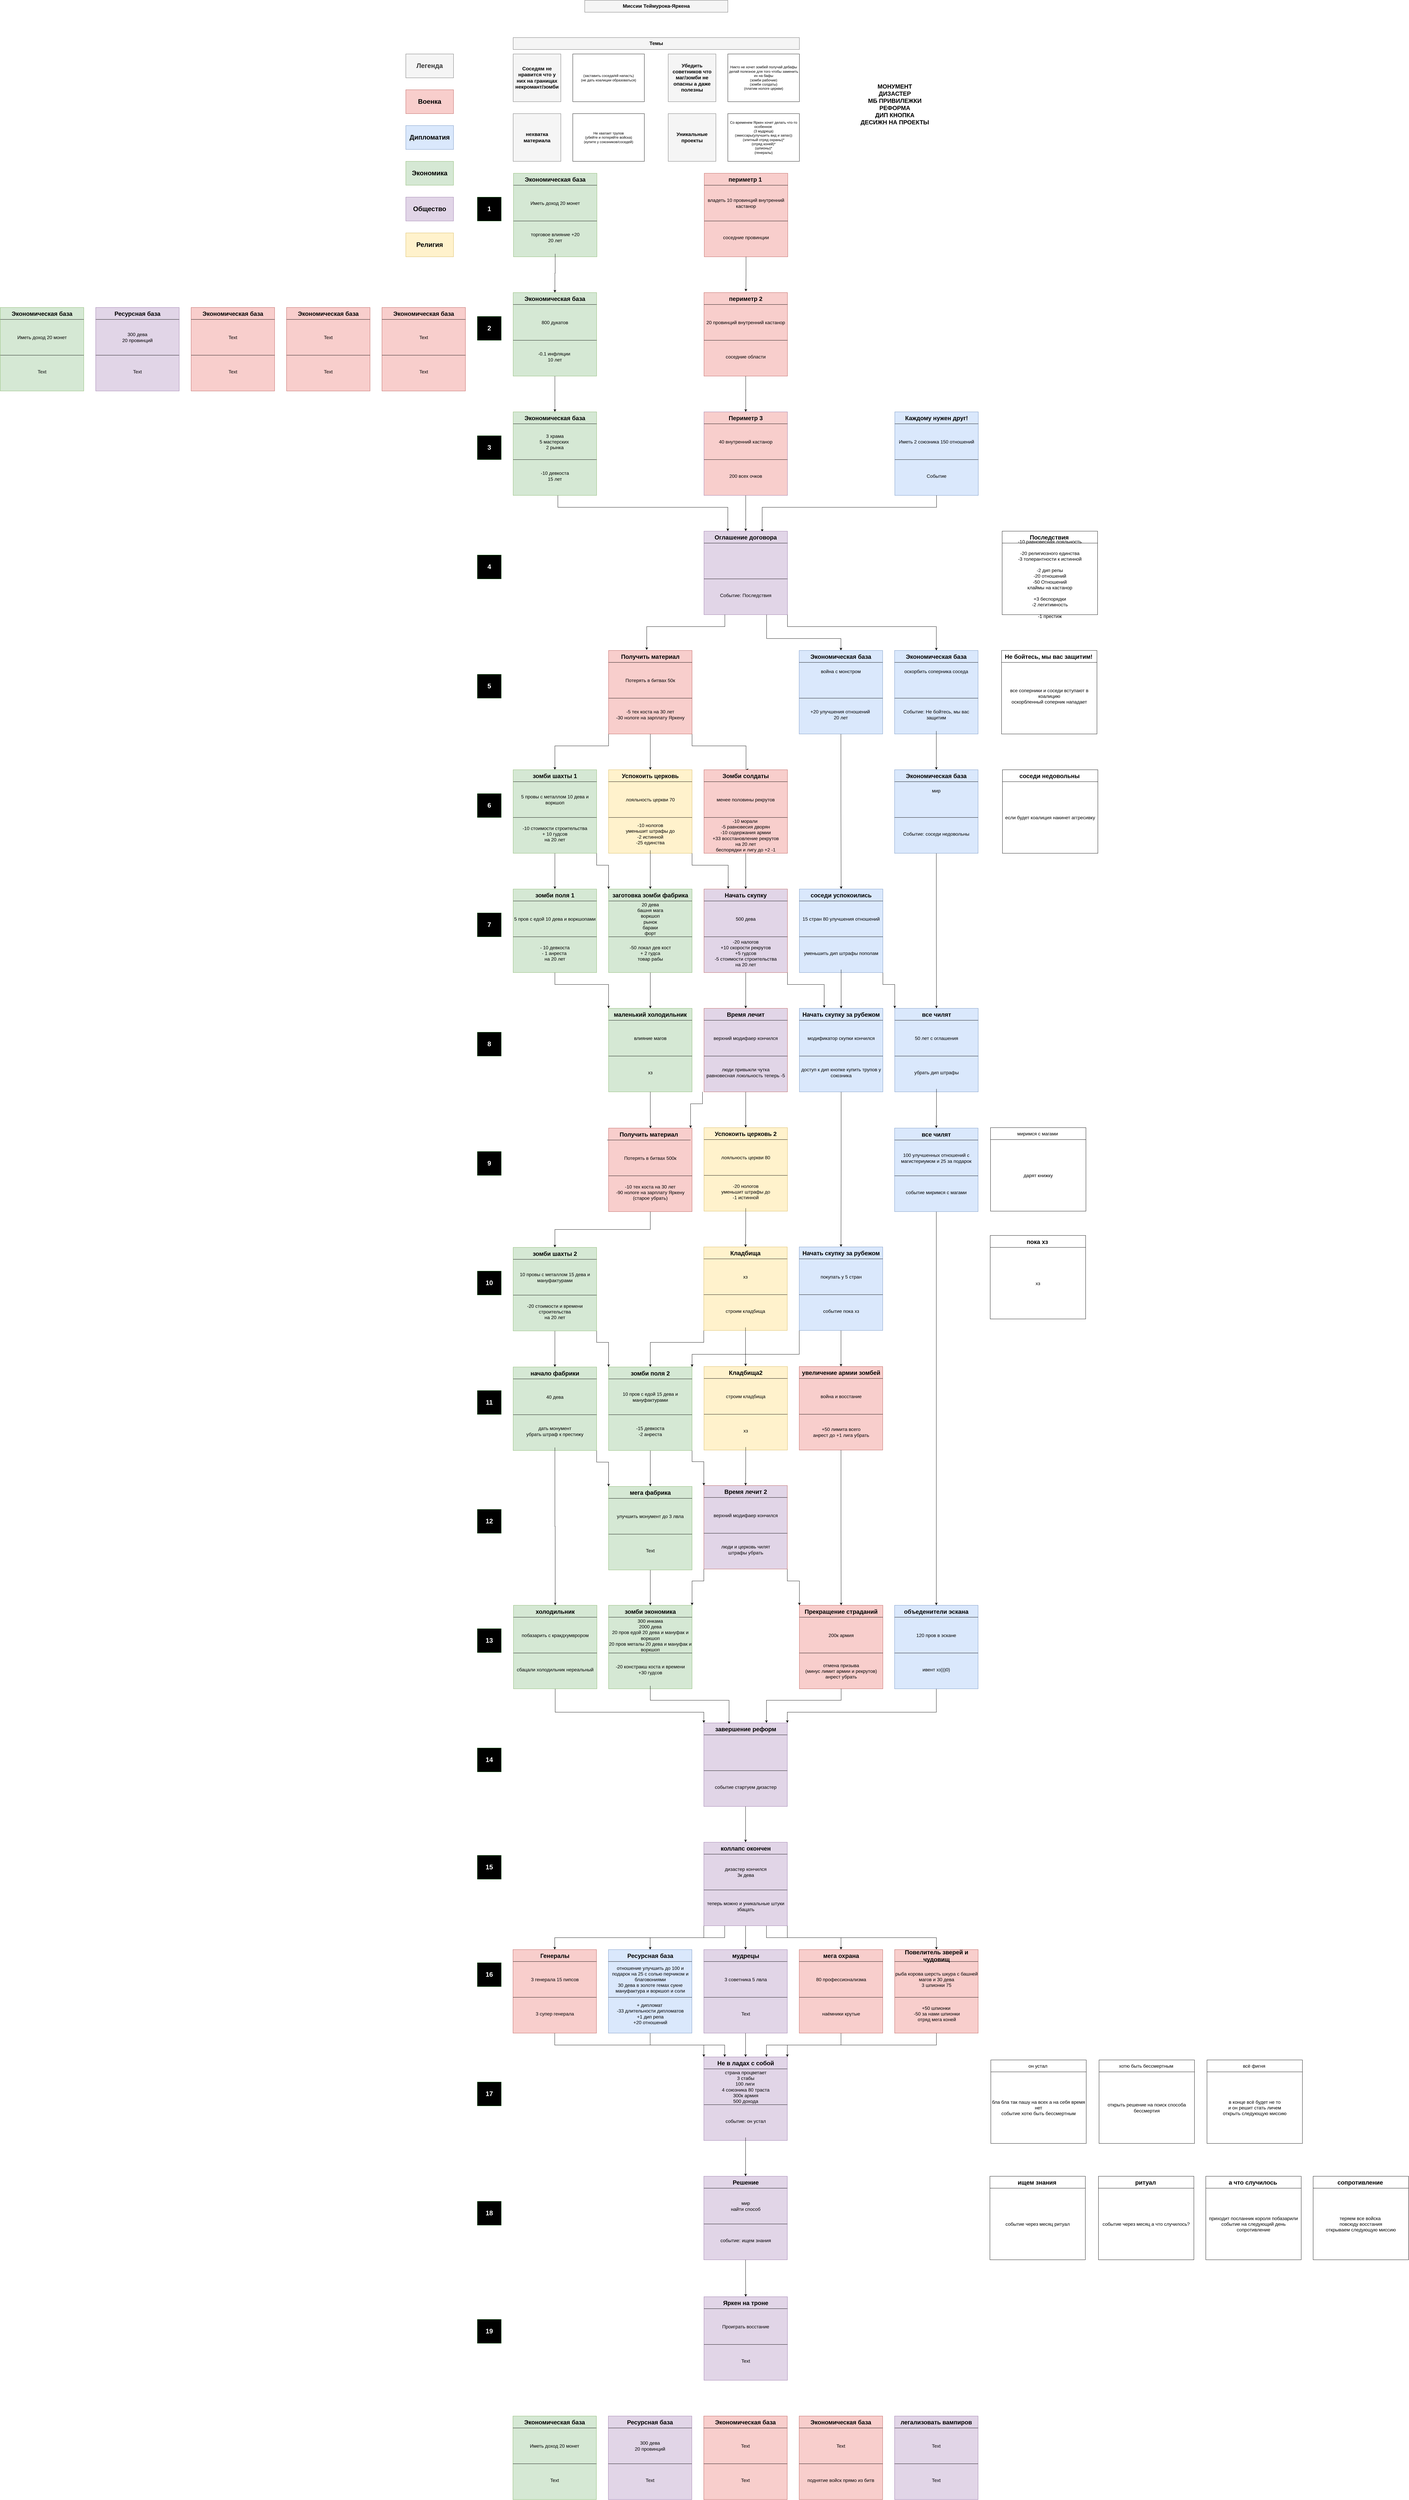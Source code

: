 <mxfile version="24.6.4" type="device">
  <diagram name="Страница — 1" id="BXOZgFZ0woUrctJBkeRY">
    <mxGraphModel dx="3683" dy="2215" grid="1" gridSize="10" guides="1" tooltips="1" connect="1" arrows="1" fold="1" page="1" pageScale="1" pageWidth="827" pageHeight="1169" math="0" shadow="0">
      <root>
        <mxCell id="0" />
        <mxCell id="1" parent="0" />
        <mxCell id="dLLO4N_0DPD6AMVL1Fj_-10" value="" style="rounded=0;whiteSpace=wrap;html=1;fillColor=#f5f5f5;fontColor=#333333;strokeColor=#666666;" parent="1" vertex="1">
          <mxGeometry x="640" y="-1100" width="480" height="40" as="geometry" />
        </mxCell>
        <mxCell id="dLLO4N_0DPD6AMVL1Fj_-11" value="" style="rounded=0;whiteSpace=wrap;html=1;fillColor=#f5f5f5;fontColor=#333333;strokeColor=#666666;" parent="1" vertex="1">
          <mxGeometry x="400" y="-975" width="960" height="40" as="geometry" />
        </mxCell>
        <mxCell id="dLLO4N_0DPD6AMVL1Fj_-14" value="&lt;font style=&quot;font-size: 17px;&quot;&gt;Темы&lt;/font&gt;" style="text;html=1;align=center;verticalAlign=middle;whiteSpace=wrap;rounded=0;fontStyle=1" parent="1" vertex="1">
          <mxGeometry x="850" y="-970" width="60" height="30" as="geometry" />
        </mxCell>
        <mxCell id="dLLO4N_0DPD6AMVL1Fj_-18" value="&lt;span style=&quot;font-size: 17px;&quot;&gt;Миссии Теймурока-Яркена&lt;/span&gt;" style="text;html=1;align=center;verticalAlign=middle;whiteSpace=wrap;rounded=0;fontStyle=1" parent="1" vertex="1">
          <mxGeometry x="755" y="-1095" width="250" height="30" as="geometry" />
        </mxCell>
        <mxCell id="dLLO4N_0DPD6AMVL1Fj_-19" value="" style="rounded=0;whiteSpace=wrap;html=1;fillColor=#f5f5f5;fontColor=#333333;strokeColor=#666666;" parent="1" vertex="1">
          <mxGeometry x="400" y="-920" width="160" height="160" as="geometry" />
        </mxCell>
        <mxCell id="dLLO4N_0DPD6AMVL1Fj_-20" value="&lt;font style=&quot;font-size: 17px;&quot;&gt;Соседям не нравится что у них на границах некромант/зомби&lt;/font&gt;" style="text;html=1;align=center;verticalAlign=middle;whiteSpace=wrap;rounded=0;fontStyle=1" parent="1" vertex="1">
          <mxGeometry x="400" y="-920" width="160" height="160" as="geometry" />
        </mxCell>
        <mxCell id="dLLO4N_0DPD6AMVL1Fj_-21" value="(заставить соседа/ей напасть)&lt;div&gt;(не дать коалиции образоваться)&lt;/div&gt;" style="rounded=0;whiteSpace=wrap;html=1;" parent="1" vertex="1">
          <mxGeometry x="600" y="-920" width="240" height="160" as="geometry" />
        </mxCell>
        <mxCell id="dLLO4N_0DPD6AMVL1Fj_-22" value="" style="rounded=0;whiteSpace=wrap;html=1;fillColor=#f5f5f5;fontColor=#333333;strokeColor=#666666;" parent="1" vertex="1">
          <mxGeometry x="920" y="-920" width="160" height="160" as="geometry" />
        </mxCell>
        <mxCell id="dLLO4N_0DPD6AMVL1Fj_-23" value="&lt;font style=&quot;font-size: 17px;&quot;&gt;Убедить советников что маг/зомби не опасны а даже полезны&lt;/font&gt;" style="text;html=1;align=center;verticalAlign=middle;whiteSpace=wrap;rounded=0;fontStyle=1" parent="1" vertex="1">
          <mxGeometry x="920" y="-920" width="160" height="160" as="geometry" />
        </mxCell>
        <mxCell id="dLLO4N_0DPD6AMVL1Fj_-24" value="" style="rounded=0;whiteSpace=wrap;html=1;" parent="1" vertex="1">
          <mxGeometry x="1120" y="-920" width="240" height="160" as="geometry" />
        </mxCell>
        <mxCell id="dLLO4N_0DPD6AMVL1Fj_-31" value="" style="rounded=0;whiteSpace=wrap;html=1;fillColor=#f5f5f5;fontColor=#333333;strokeColor=#666666;" parent="1" vertex="1">
          <mxGeometry x="400" y="-720" width="160" height="160" as="geometry" />
        </mxCell>
        <mxCell id="dLLO4N_0DPD6AMVL1Fj_-32" value="&lt;font style=&quot;font-size: 17px;&quot;&gt;нехватка материала&lt;/font&gt;" style="text;html=1;align=center;verticalAlign=middle;whiteSpace=wrap;rounded=0;fontStyle=1" parent="1" vertex="1">
          <mxGeometry x="400" y="-720" width="160" height="160" as="geometry" />
        </mxCell>
        <mxCell id="dLLO4N_0DPD6AMVL1Fj_-33" value="" style="rounded=0;whiteSpace=wrap;html=1;" parent="1" vertex="1">
          <mxGeometry x="600" y="-720" width="240" height="160" as="geometry" />
        </mxCell>
        <mxCell id="dLLO4N_0DPD6AMVL1Fj_-34" value="" style="rounded=0;whiteSpace=wrap;html=1;fillColor=#f5f5f5;fontColor=#333333;strokeColor=#666666;" parent="1" vertex="1">
          <mxGeometry x="920" y="-720" width="160" height="160" as="geometry" />
        </mxCell>
        <mxCell id="dLLO4N_0DPD6AMVL1Fj_-35" value="&lt;font style=&quot;font-size: 17px;&quot;&gt;Уникальные проекты&lt;/font&gt;" style="text;html=1;align=center;verticalAlign=middle;whiteSpace=wrap;rounded=0;fontStyle=1" parent="1" vertex="1">
          <mxGeometry x="920" y="-720" width="160" height="160" as="geometry" />
        </mxCell>
        <mxCell id="dLLO4N_0DPD6AMVL1Fj_-36" value="" style="rounded=0;whiteSpace=wrap;html=1;" parent="1" vertex="1">
          <mxGeometry x="1120" y="-720" width="240" height="160" as="geometry" />
        </mxCell>
        <mxCell id="dLLO4N_0DPD6AMVL1Fj_-38" value="Никто не хочет зомбей получай дебафы&lt;div&gt;делай полезное для того чтобы заменить их на бафы&lt;/div&gt;&lt;div&gt;(зомби рабочие)&lt;/div&gt;&lt;div&gt;(зомби солдаты)&lt;/div&gt;&lt;div&gt;(платим нологе церкви)&lt;/div&gt;" style="text;html=1;align=center;verticalAlign=middle;whiteSpace=wrap;rounded=0;" parent="1" vertex="1">
          <mxGeometry x="1120" y="-920" width="240" height="160" as="geometry" />
        </mxCell>
        <mxCell id="dLLO4N_0DPD6AMVL1Fj_-39" value="Не хватает трупов&lt;div&gt;(убейте и потеряйте войска)&lt;/div&gt;&lt;div&gt;(купите у союзников/соседей)&lt;/div&gt;" style="rounded=0;whiteSpace=wrap;html=1;" parent="1" vertex="1">
          <mxGeometry x="600" y="-720" width="240" height="160" as="geometry" />
        </mxCell>
        <mxCell id="dLLO4N_0DPD6AMVL1Fj_-41" value="" style="rounded=0;whiteSpace=wrap;html=1;" parent="1" vertex="1">
          <mxGeometry x="1120" y="-720" width="240" height="160" as="geometry" />
        </mxCell>
        <mxCell id="dLLO4N_0DPD6AMVL1Fj_-42" value="Со временем Яркен хочет делать что-то особенное&amp;nbsp;&lt;div&gt;(3 мудреца)&lt;/div&gt;&lt;div&gt;(эмиссары&lt;span style=&quot;background-color: initial;&quot;&gt;(улучшить вид и запах)&lt;/span&gt;&lt;span style=&quot;background-color: initial;&quot;&gt;)&lt;/span&gt;&lt;/div&gt;&lt;div&gt;(элитный отряд охраны)*&lt;/div&gt;&lt;div&gt;(отряд коней)*&lt;/div&gt;&lt;div&gt;(шпионы)*&lt;/div&gt;&lt;div&gt;(генералы)&lt;/div&gt;" style="text;html=1;align=center;verticalAlign=middle;whiteSpace=wrap;rounded=0;" parent="1" vertex="1">
          <mxGeometry x="1120" y="-720" width="240" height="160" as="geometry" />
        </mxCell>
        <mxCell id="dLLO4N_0DPD6AMVL1Fj_-43" value="" style="rounded=0;whiteSpace=wrap;html=1;fillColor=#f8cecc;strokeColor=#b85450;" parent="1" vertex="1">
          <mxGeometry x="40" y="-800" width="160" height="80" as="geometry" />
        </mxCell>
        <mxCell id="dLLO4N_0DPD6AMVL1Fj_-45" value="" style="rounded=0;whiteSpace=wrap;html=1;" parent="1" vertex="1">
          <mxGeometry x="40" y="-920" width="160" height="80" as="geometry" />
        </mxCell>
        <mxCell id="dLLO4N_0DPD6AMVL1Fj_-46" value="&lt;font style=&quot;font-size: 22px;&quot;&gt;Легенда&lt;/font&gt;" style="text;html=1;align=center;verticalAlign=middle;whiteSpace=wrap;rounded=0;fontStyle=1;fillColor=#f5f5f5;fontColor=#333333;strokeColor=#666666;" parent="1" vertex="1">
          <mxGeometry x="40" y="-920" width="160" height="80" as="geometry" />
        </mxCell>
        <mxCell id="dLLO4N_0DPD6AMVL1Fj_-48" value="&lt;font style=&quot;font-size: 22px;&quot;&gt;Военка&lt;/font&gt;" style="text;html=1;align=center;verticalAlign=middle;whiteSpace=wrap;rounded=0;fontStyle=1" parent="1" vertex="1">
          <mxGeometry x="40" y="-800" width="160" height="80" as="geometry" />
        </mxCell>
        <mxCell id="dLLO4N_0DPD6AMVL1Fj_-49" value="" style="rounded=0;whiteSpace=wrap;html=1;fillColor=#f8cecc;strokeColor=#b85450;" parent="1" vertex="1">
          <mxGeometry x="40" y="-560" width="160" height="80" as="geometry" />
        </mxCell>
        <mxCell id="dLLO4N_0DPD6AMVL1Fj_-50" value="" style="rounded=0;whiteSpace=wrap;html=1;" parent="1" vertex="1">
          <mxGeometry x="40" y="-680" width="160" height="80" as="geometry" />
        </mxCell>
        <mxCell id="dLLO4N_0DPD6AMVL1Fj_-51" value="&lt;font style=&quot;font-size: 22px;&quot;&gt;Дипломатия&lt;/font&gt;" style="text;html=1;align=center;verticalAlign=middle;whiteSpace=wrap;rounded=0;fontStyle=1;fillColor=#dae8fc;strokeColor=#6c8ebf;" parent="1" vertex="1">
          <mxGeometry x="40" y="-680" width="160" height="80" as="geometry" />
        </mxCell>
        <mxCell id="dLLO4N_0DPD6AMVL1Fj_-52" value="&lt;font style=&quot;font-size: 22px;&quot;&gt;Экономика&lt;/font&gt;" style="text;html=1;align=center;verticalAlign=middle;whiteSpace=wrap;rounded=0;fontStyle=1;fillColor=#d5e8d4;strokeColor=#82b366;" parent="1" vertex="1">
          <mxGeometry x="40" y="-560" width="160" height="80" as="geometry" />
        </mxCell>
        <mxCell id="dLLO4N_0DPD6AMVL1Fj_-53" value="" style="rounded=0;whiteSpace=wrap;html=1;fillColor=#f8cecc;strokeColor=#b85450;" parent="1" vertex="1">
          <mxGeometry x="40" y="-320" width="160" height="80" as="geometry" />
        </mxCell>
        <mxCell id="dLLO4N_0DPD6AMVL1Fj_-54" value="" style="rounded=0;whiteSpace=wrap;html=1;" parent="1" vertex="1">
          <mxGeometry x="40" y="-440" width="160" height="80" as="geometry" />
        </mxCell>
        <mxCell id="dLLO4N_0DPD6AMVL1Fj_-55" value="&lt;font style=&quot;font-size: 22px;&quot;&gt;Общество&lt;/font&gt;" style="text;html=1;align=center;verticalAlign=middle;whiteSpace=wrap;rounded=0;fontStyle=1;fillColor=#e1d5e7;strokeColor=#9673a6;" parent="1" vertex="1">
          <mxGeometry x="40" y="-440" width="160" height="80" as="geometry" />
        </mxCell>
        <mxCell id="dLLO4N_0DPD6AMVL1Fj_-56" value="&lt;font style=&quot;font-size: 22px;&quot;&gt;Религия&lt;/font&gt;" style="text;html=1;align=center;verticalAlign=middle;whiteSpace=wrap;rounded=0;fontStyle=1;fillColor=#fff2cc;strokeColor=#d6b656;" parent="1" vertex="1">
          <mxGeometry x="40" y="-320" width="160" height="80" as="geometry" />
        </mxCell>
        <mxCell id="9ghoXm-9nMgsTZUyEOmh-120" style="edgeStyle=orthogonalEdgeStyle;rounded=0;orthogonalLoop=1;jettySize=auto;html=1;exitX=0.5;exitY=1;exitDx=0;exitDy=0;entryX=0.5;entryY=0;entryDx=0;entryDy=0;" parent="1" source="dLLO4N_0DPD6AMVL1Fj_-112" edge="1">
          <mxGeometry relative="1" as="geometry">
            <mxPoint x="1180" y="680" as="targetPoint" />
          </mxGeometry>
        </mxCell>
        <mxCell id="dLLO4N_0DPD6AMVL1Fj_-112" value="" style="rounded=0;whiteSpace=wrap;html=1;fillColor=#f8cecc;strokeColor=#9673a6;gradientColor=none;" parent="1" vertex="1">
          <mxGeometry x="1040" y="280" width="280" height="280" as="geometry" />
        </mxCell>
        <mxCell id="dLLO4N_0DPD6AMVL1Fj_-113" value="&lt;font size=&quot;1&quot;&gt;&lt;b style=&quot;font-size: 20px;&quot;&gt;Периметр 3&lt;/b&gt;&lt;/font&gt;" style="text;html=1;align=center;verticalAlign=middle;whiteSpace=wrap;rounded=0;" parent="1" vertex="1">
          <mxGeometry x="1040" y="280" width="280" height="40" as="geometry" />
        </mxCell>
        <mxCell id="dLLO4N_0DPD6AMVL1Fj_-114" value="" style="endArrow=none;html=1;rounded=0;exitX=0;exitY=1;exitDx=0;exitDy=0;" parent="1" source="dLLO4N_0DPD6AMVL1Fj_-113" edge="1">
          <mxGeometry width="50" height="50" relative="1" as="geometry">
            <mxPoint x="1270" y="460" as="sourcePoint" />
            <mxPoint x="1320" y="320" as="targetPoint" />
          </mxGeometry>
        </mxCell>
        <mxCell id="dLLO4N_0DPD6AMVL1Fj_-115" value="&lt;div&gt;&lt;span style=&quot;font-size: 16px;&quot;&gt;40 внутренний кастанор&lt;/span&gt;&lt;/div&gt;" style="text;html=1;align=center;verticalAlign=middle;whiteSpace=wrap;rounded=0;" parent="1" vertex="1">
          <mxGeometry x="1040" y="320" width="280" height="120" as="geometry" />
        </mxCell>
        <mxCell id="dLLO4N_0DPD6AMVL1Fj_-116" value="&lt;span style=&quot;font-size: 16px;&quot;&gt;200 всех очков&lt;/span&gt;" style="text;html=1;align=center;verticalAlign=middle;whiteSpace=wrap;rounded=0;" parent="1" vertex="1">
          <mxGeometry x="1040" y="440" width="280" height="110" as="geometry" />
        </mxCell>
        <mxCell id="dLLO4N_0DPD6AMVL1Fj_-117" value="" style="endArrow=none;html=1;rounded=0;exitX=0;exitY=0;exitDx=0;exitDy=0;entryX=1;entryY=0;entryDx=0;entryDy=0;" parent="1" source="dLLO4N_0DPD6AMVL1Fj_-116" target="dLLO4N_0DPD6AMVL1Fj_-116" edge="1">
          <mxGeometry width="50" height="50" relative="1" as="geometry">
            <mxPoint x="1250" y="490" as="sourcePoint" />
            <mxPoint x="1300" y="440" as="targetPoint" />
          </mxGeometry>
        </mxCell>
        <mxCell id="9ghoXm-9nMgsTZUyEOmh-125" style="edgeStyle=orthogonalEdgeStyle;rounded=0;orthogonalLoop=1;jettySize=auto;html=1;exitX=0.5;exitY=1;exitDx=0;exitDy=0;entryX=0.25;entryY=0;entryDx=0;entryDy=0;" parent="1" edge="1">
          <mxGeometry relative="1" as="geometry">
            <mxPoint x="549.96" y="560" as="sourcePoint" />
            <mxPoint x="1119.96" y="680" as="targetPoint" />
            <Array as="points">
              <mxPoint x="550" y="600" />
              <mxPoint x="1120" y="600" />
            </Array>
          </mxGeometry>
        </mxCell>
        <mxCell id="9ghoXm-9nMgsTZUyEOmh-32" value="" style="rounded=0;whiteSpace=wrap;html=1;fillColor=#d5e8d4;strokeColor=#82b366;" parent="1" vertex="1">
          <mxGeometry x="400" y="280" width="280" height="280" as="geometry" />
        </mxCell>
        <mxCell id="9ghoXm-9nMgsTZUyEOmh-33" value="&lt;font size=&quot;1&quot;&gt;&lt;b style=&quot;font-size: 20px;&quot;&gt;Экономическая база&lt;/b&gt;&lt;/font&gt;" style="text;html=1;align=center;verticalAlign=middle;whiteSpace=wrap;rounded=0;" parent="1" vertex="1">
          <mxGeometry x="400" y="280" width="280" height="40" as="geometry" />
        </mxCell>
        <mxCell id="9ghoXm-9nMgsTZUyEOmh-34" value="" style="endArrow=none;html=1;rounded=0;exitX=0;exitY=1;exitDx=0;exitDy=0;" parent="1" source="9ghoXm-9nMgsTZUyEOmh-33" edge="1">
          <mxGeometry width="50" height="50" relative="1" as="geometry">
            <mxPoint x="630" y="460" as="sourcePoint" />
            <mxPoint x="680" y="320" as="targetPoint" />
          </mxGeometry>
        </mxCell>
        <mxCell id="9ghoXm-9nMgsTZUyEOmh-35" value="&lt;font style=&quot;font-size: 16px;&quot;&gt;3 храма&lt;/font&gt;&lt;div&gt;&lt;font style=&quot;font-size: 16px;&quot;&gt;5 мастерских&amp;nbsp;&lt;/font&gt;&lt;/div&gt;&lt;div&gt;&lt;font style=&quot;font-size: 16px;&quot;&gt;2 рынка&lt;/font&gt;&lt;/div&gt;" style="text;html=1;align=center;verticalAlign=middle;whiteSpace=wrap;rounded=0;" parent="1" vertex="1">
          <mxGeometry x="400" y="320" width="280" height="120" as="geometry" />
        </mxCell>
        <mxCell id="9ghoXm-9nMgsTZUyEOmh-36" value="&lt;font style=&quot;font-size: 16px;&quot;&gt;-10 девкоста&lt;/font&gt;&lt;div&gt;&lt;font style=&quot;font-size: 16px;&quot;&gt;15 лет&lt;/font&gt;&lt;/div&gt;" style="text;html=1;align=center;verticalAlign=middle;whiteSpace=wrap;rounded=0;" parent="1" vertex="1">
          <mxGeometry x="400" y="440" width="280" height="110" as="geometry" />
        </mxCell>
        <mxCell id="9ghoXm-9nMgsTZUyEOmh-37" value="" style="endArrow=none;html=1;rounded=0;exitX=0;exitY=0;exitDx=0;exitDy=0;entryX=1;entryY=0;entryDx=0;entryDy=0;" parent="1" source="9ghoXm-9nMgsTZUyEOmh-36" target="9ghoXm-9nMgsTZUyEOmh-36" edge="1">
          <mxGeometry width="50" height="50" relative="1" as="geometry">
            <mxPoint x="610" y="490" as="sourcePoint" />
            <mxPoint x="660" y="440" as="targetPoint" />
          </mxGeometry>
        </mxCell>
        <mxCell id="9ghoXm-9nMgsTZUyEOmh-50" value="" style="rounded=0;whiteSpace=wrap;html=1;fillColor=#dae8fc;strokeColor=#6c8ebf;" parent="1" vertex="1">
          <mxGeometry x="1680" y="280" width="280" height="280" as="geometry" />
        </mxCell>
        <mxCell id="9ghoXm-9nMgsTZUyEOmh-51" value="&lt;font size=&quot;1&quot;&gt;&lt;b style=&quot;font-size: 20px;&quot;&gt;Каждому нужен друг!&lt;/b&gt;&lt;/font&gt;" style="text;html=1;align=center;verticalAlign=middle;whiteSpace=wrap;rounded=0;" parent="1" vertex="1">
          <mxGeometry x="1680" y="280" width="280" height="40" as="geometry" />
        </mxCell>
        <mxCell id="9ghoXm-9nMgsTZUyEOmh-52" value="" style="endArrow=none;html=1;rounded=0;exitX=0;exitY=1;exitDx=0;exitDy=0;" parent="1" source="9ghoXm-9nMgsTZUyEOmh-51" edge="1">
          <mxGeometry width="50" height="50" relative="1" as="geometry">
            <mxPoint x="1910" y="460" as="sourcePoint" />
            <mxPoint x="1960" y="320" as="targetPoint" />
          </mxGeometry>
        </mxCell>
        <mxCell id="9ghoXm-9nMgsTZUyEOmh-53" value="&lt;font style=&quot;font-size: 16px;&quot;&gt;Иметь 2 союзника 150 отношений&lt;/font&gt;" style="text;html=1;align=center;verticalAlign=middle;whiteSpace=wrap;rounded=0;" parent="1" vertex="1">
          <mxGeometry x="1680" y="320" width="280" height="120" as="geometry" />
        </mxCell>
        <mxCell id="9ghoXm-9nMgsTZUyEOmh-54" value="&lt;span style=&quot;font-size: 16px;&quot;&gt;Событие&lt;/span&gt;" style="text;html=1;align=center;verticalAlign=middle;whiteSpace=wrap;rounded=0;" parent="1" vertex="1">
          <mxGeometry x="1680" y="440" width="280" height="110" as="geometry" />
        </mxCell>
        <mxCell id="9ghoXm-9nMgsTZUyEOmh-55" value="" style="endArrow=none;html=1;rounded=0;exitX=0;exitY=0;exitDx=0;exitDy=0;entryX=1;entryY=0;entryDx=0;entryDy=0;" parent="1" source="9ghoXm-9nMgsTZUyEOmh-54" target="9ghoXm-9nMgsTZUyEOmh-54" edge="1">
          <mxGeometry width="50" height="50" relative="1" as="geometry">
            <mxPoint x="1890" y="490" as="sourcePoint" />
            <mxPoint x="1940" y="440" as="targetPoint" />
          </mxGeometry>
        </mxCell>
        <mxCell id="9ghoXm-9nMgsTZUyEOmh-87" value="" style="rounded=0;whiteSpace=wrap;html=1;fillColor=#e1d5e7;strokeColor=#9673a6;" parent="1" vertex="1">
          <mxGeometry x="-1000" y="-70" width="280" height="280" as="geometry" />
        </mxCell>
        <mxCell id="9ghoXm-9nMgsTZUyEOmh-88" value="&lt;font size=&quot;1&quot;&gt;&lt;b style=&quot;font-size: 20px;&quot;&gt;Ресурсная база&lt;/b&gt;&lt;/font&gt;" style="text;html=1;align=center;verticalAlign=middle;whiteSpace=wrap;rounded=0;" parent="1" vertex="1">
          <mxGeometry x="-1000" y="-70" width="280" height="40" as="geometry" />
        </mxCell>
        <mxCell id="9ghoXm-9nMgsTZUyEOmh-89" value="" style="endArrow=none;html=1;rounded=0;exitX=0;exitY=1;exitDx=0;exitDy=0;" parent="1" source="9ghoXm-9nMgsTZUyEOmh-88" edge="1">
          <mxGeometry width="50" height="50" relative="1" as="geometry">
            <mxPoint x="-770" y="110" as="sourcePoint" />
            <mxPoint x="-720" y="-30" as="targetPoint" />
          </mxGeometry>
        </mxCell>
        <mxCell id="9ghoXm-9nMgsTZUyEOmh-90" value="&lt;font style=&quot;font-size: 16px;&quot;&gt;300 дева&lt;/font&gt;&lt;div&gt;&lt;span style=&quot;font-size: 16px;&quot;&gt;20 провинций&lt;/span&gt;&lt;/div&gt;" style="text;html=1;align=center;verticalAlign=middle;whiteSpace=wrap;rounded=0;" parent="1" vertex="1">
          <mxGeometry x="-1000" y="-30" width="280" height="120" as="geometry" />
        </mxCell>
        <mxCell id="9ghoXm-9nMgsTZUyEOmh-91" value="&lt;font style=&quot;font-size: 16px;&quot;&gt;Text&lt;/font&gt;" style="text;html=1;align=center;verticalAlign=middle;whiteSpace=wrap;rounded=0;" parent="1" vertex="1">
          <mxGeometry x="-1000" y="90" width="280" height="110" as="geometry" />
        </mxCell>
        <mxCell id="9ghoXm-9nMgsTZUyEOmh-92" value="" style="endArrow=none;html=1;rounded=0;exitX=0;exitY=0;exitDx=0;exitDy=0;entryX=1;entryY=0;entryDx=0;entryDy=0;" parent="1" source="9ghoXm-9nMgsTZUyEOmh-91" target="9ghoXm-9nMgsTZUyEOmh-91" edge="1">
          <mxGeometry width="50" height="50" relative="1" as="geometry">
            <mxPoint x="-790" y="140" as="sourcePoint" />
            <mxPoint x="-740" y="90" as="targetPoint" />
          </mxGeometry>
        </mxCell>
        <mxCell id="9ghoXm-9nMgsTZUyEOmh-93" value="" style="rounded=0;whiteSpace=wrap;html=1;fillColor=#d5e8d4;strokeColor=#82b366;" parent="1" vertex="1">
          <mxGeometry x="-1320" y="-70" width="280" height="280" as="geometry" />
        </mxCell>
        <mxCell id="9ghoXm-9nMgsTZUyEOmh-94" value="&lt;font size=&quot;1&quot;&gt;&lt;b style=&quot;font-size: 20px;&quot;&gt;Экономическая база&lt;/b&gt;&lt;/font&gt;" style="text;html=1;align=center;verticalAlign=middle;whiteSpace=wrap;rounded=0;" parent="1" vertex="1">
          <mxGeometry x="-1320" y="-70" width="280" height="40" as="geometry" />
        </mxCell>
        <mxCell id="9ghoXm-9nMgsTZUyEOmh-95" value="" style="endArrow=none;html=1;rounded=0;exitX=0;exitY=1;exitDx=0;exitDy=0;" parent="1" source="9ghoXm-9nMgsTZUyEOmh-94" edge="1">
          <mxGeometry width="50" height="50" relative="1" as="geometry">
            <mxPoint x="-1090" y="110" as="sourcePoint" />
            <mxPoint x="-1040" y="-30" as="targetPoint" />
          </mxGeometry>
        </mxCell>
        <mxCell id="9ghoXm-9nMgsTZUyEOmh-96" value="&lt;font style=&quot;font-size: 16px;&quot;&gt;Иметь доход 20 монет&lt;/font&gt;" style="text;html=1;align=center;verticalAlign=middle;whiteSpace=wrap;rounded=0;" parent="1" vertex="1">
          <mxGeometry x="-1320" y="-30" width="280" height="120" as="geometry" />
        </mxCell>
        <mxCell id="9ghoXm-9nMgsTZUyEOmh-97" value="&lt;font style=&quot;font-size: 16px;&quot;&gt;Text&lt;/font&gt;" style="text;html=1;align=center;verticalAlign=middle;whiteSpace=wrap;rounded=0;" parent="1" vertex="1">
          <mxGeometry x="-1320" y="90" width="280" height="110" as="geometry" />
        </mxCell>
        <mxCell id="9ghoXm-9nMgsTZUyEOmh-98" value="" style="endArrow=none;html=1;rounded=0;exitX=0;exitY=0;exitDx=0;exitDy=0;entryX=1;entryY=0;entryDx=0;entryDy=0;" parent="1" source="9ghoXm-9nMgsTZUyEOmh-97" target="9ghoXm-9nMgsTZUyEOmh-97" edge="1">
          <mxGeometry width="50" height="50" relative="1" as="geometry">
            <mxPoint x="-1110" y="140" as="sourcePoint" />
            <mxPoint x="-1060" y="90" as="targetPoint" />
          </mxGeometry>
        </mxCell>
        <mxCell id="9ghoXm-9nMgsTZUyEOmh-99" value="" style="rounded=0;whiteSpace=wrap;html=1;fillColor=#f8cecc;strokeColor=#b85450;" parent="1" vertex="1">
          <mxGeometry x="-680" y="-70" width="280" height="280" as="geometry" />
        </mxCell>
        <mxCell id="9ghoXm-9nMgsTZUyEOmh-100" value="&lt;font size=&quot;1&quot;&gt;&lt;b style=&quot;font-size: 20px;&quot;&gt;Экономическая база&lt;/b&gt;&lt;/font&gt;" style="text;html=1;align=center;verticalAlign=middle;whiteSpace=wrap;rounded=0;" parent="1" vertex="1">
          <mxGeometry x="-680" y="-70" width="280" height="40" as="geometry" />
        </mxCell>
        <mxCell id="9ghoXm-9nMgsTZUyEOmh-101" value="" style="endArrow=none;html=1;rounded=0;exitX=0;exitY=1;exitDx=0;exitDy=0;" parent="1" source="9ghoXm-9nMgsTZUyEOmh-100" edge="1">
          <mxGeometry width="50" height="50" relative="1" as="geometry">
            <mxPoint x="-450" y="110" as="sourcePoint" />
            <mxPoint x="-400" y="-30" as="targetPoint" />
          </mxGeometry>
        </mxCell>
        <mxCell id="9ghoXm-9nMgsTZUyEOmh-102" value="&lt;font style=&quot;font-size: 16px;&quot;&gt;Text&lt;/font&gt;" style="text;html=1;align=center;verticalAlign=middle;whiteSpace=wrap;rounded=0;" parent="1" vertex="1">
          <mxGeometry x="-680" y="-30" width="280" height="120" as="geometry" />
        </mxCell>
        <mxCell id="9ghoXm-9nMgsTZUyEOmh-103" value="&lt;font style=&quot;font-size: 16px;&quot;&gt;Text&lt;/font&gt;" style="text;html=1;align=center;verticalAlign=middle;whiteSpace=wrap;rounded=0;" parent="1" vertex="1">
          <mxGeometry x="-680" y="90" width="280" height="110" as="geometry" />
        </mxCell>
        <mxCell id="9ghoXm-9nMgsTZUyEOmh-104" value="" style="endArrow=none;html=1;rounded=0;exitX=0;exitY=0;exitDx=0;exitDy=0;entryX=1;entryY=0;entryDx=0;entryDy=0;" parent="1" source="9ghoXm-9nMgsTZUyEOmh-103" target="9ghoXm-9nMgsTZUyEOmh-103" edge="1">
          <mxGeometry width="50" height="50" relative="1" as="geometry">
            <mxPoint x="-470" y="140" as="sourcePoint" />
            <mxPoint x="-420" y="90" as="targetPoint" />
          </mxGeometry>
        </mxCell>
        <mxCell id="9ghoXm-9nMgsTZUyEOmh-105" value="" style="rounded=0;whiteSpace=wrap;html=1;fillColor=#f8cecc;strokeColor=#b85450;" parent="1" vertex="1">
          <mxGeometry x="-360" y="-70" width="280" height="280" as="geometry" />
        </mxCell>
        <mxCell id="9ghoXm-9nMgsTZUyEOmh-106" value="&lt;font size=&quot;1&quot;&gt;&lt;b style=&quot;font-size: 20px;&quot;&gt;Экономическая база&lt;/b&gt;&lt;/font&gt;" style="text;html=1;align=center;verticalAlign=middle;whiteSpace=wrap;rounded=0;" parent="1" vertex="1">
          <mxGeometry x="-360" y="-70" width="280" height="40" as="geometry" />
        </mxCell>
        <mxCell id="9ghoXm-9nMgsTZUyEOmh-107" value="" style="endArrow=none;html=1;rounded=0;exitX=0;exitY=1;exitDx=0;exitDy=0;" parent="1" source="9ghoXm-9nMgsTZUyEOmh-106" edge="1">
          <mxGeometry width="50" height="50" relative="1" as="geometry">
            <mxPoint x="-130" y="110" as="sourcePoint" />
            <mxPoint x="-80" y="-30" as="targetPoint" />
          </mxGeometry>
        </mxCell>
        <mxCell id="9ghoXm-9nMgsTZUyEOmh-108" value="&lt;font style=&quot;font-size: 16px;&quot;&gt;Text&lt;/font&gt;" style="text;html=1;align=center;verticalAlign=middle;whiteSpace=wrap;rounded=0;" parent="1" vertex="1">
          <mxGeometry x="-360" y="-30" width="280" height="120" as="geometry" />
        </mxCell>
        <mxCell id="9ghoXm-9nMgsTZUyEOmh-109" value="&lt;font style=&quot;font-size: 16px;&quot;&gt;Text&lt;/font&gt;" style="text;html=1;align=center;verticalAlign=middle;whiteSpace=wrap;rounded=0;" parent="1" vertex="1">
          <mxGeometry x="-360" y="90" width="280" height="110" as="geometry" />
        </mxCell>
        <mxCell id="9ghoXm-9nMgsTZUyEOmh-110" value="" style="endArrow=none;html=1;rounded=0;exitX=0;exitY=0;exitDx=0;exitDy=0;entryX=1;entryY=0;entryDx=0;entryDy=0;" parent="1" source="9ghoXm-9nMgsTZUyEOmh-109" target="9ghoXm-9nMgsTZUyEOmh-109" edge="1">
          <mxGeometry width="50" height="50" relative="1" as="geometry">
            <mxPoint x="-150" y="140" as="sourcePoint" />
            <mxPoint x="-100" y="90" as="targetPoint" />
          </mxGeometry>
        </mxCell>
        <mxCell id="9ghoXm-9nMgsTZUyEOmh-111" value="" style="rounded=0;whiteSpace=wrap;html=1;fillColor=#f8cecc;strokeColor=#b85450;" parent="1" vertex="1">
          <mxGeometry x="-40" y="-70" width="280" height="280" as="geometry" />
        </mxCell>
        <mxCell id="9ghoXm-9nMgsTZUyEOmh-112" value="&lt;font size=&quot;1&quot;&gt;&lt;b style=&quot;font-size: 20px;&quot;&gt;Экономическая база&lt;/b&gt;&lt;/font&gt;" style="text;html=1;align=center;verticalAlign=middle;whiteSpace=wrap;rounded=0;" parent="1" vertex="1">
          <mxGeometry x="-40" y="-70" width="280" height="40" as="geometry" />
        </mxCell>
        <mxCell id="9ghoXm-9nMgsTZUyEOmh-113" value="" style="endArrow=none;html=1;rounded=0;exitX=0;exitY=1;exitDx=0;exitDy=0;" parent="1" source="9ghoXm-9nMgsTZUyEOmh-112" edge="1">
          <mxGeometry width="50" height="50" relative="1" as="geometry">
            <mxPoint x="190" y="110" as="sourcePoint" />
            <mxPoint x="240" y="-30" as="targetPoint" />
          </mxGeometry>
        </mxCell>
        <mxCell id="9ghoXm-9nMgsTZUyEOmh-114" value="&lt;font style=&quot;font-size: 16px;&quot;&gt;Text&lt;/font&gt;" style="text;html=1;align=center;verticalAlign=middle;whiteSpace=wrap;rounded=0;" parent="1" vertex="1">
          <mxGeometry x="-40" y="-30" width="280" height="120" as="geometry" />
        </mxCell>
        <mxCell id="9ghoXm-9nMgsTZUyEOmh-115" value="&lt;font style=&quot;font-size: 16px;&quot;&gt;Text&lt;/font&gt;" style="text;html=1;align=center;verticalAlign=middle;whiteSpace=wrap;rounded=0;" parent="1" vertex="1">
          <mxGeometry x="-40" y="90" width="280" height="110" as="geometry" />
        </mxCell>
        <mxCell id="9ghoXm-9nMgsTZUyEOmh-116" value="" style="endArrow=none;html=1;rounded=0;exitX=0;exitY=0;exitDx=0;exitDy=0;entryX=1;entryY=0;entryDx=0;entryDy=0;" parent="1" source="9ghoXm-9nMgsTZUyEOmh-115" target="9ghoXm-9nMgsTZUyEOmh-115" edge="1">
          <mxGeometry width="50" height="50" relative="1" as="geometry">
            <mxPoint x="170" y="140" as="sourcePoint" />
            <mxPoint x="220" y="90" as="targetPoint" />
          </mxGeometry>
        </mxCell>
        <mxCell id="9ghoXm-9nMgsTZUyEOmh-124" style="edgeStyle=orthogonalEdgeStyle;rounded=0;orthogonalLoop=1;jettySize=auto;html=1;exitX=0.5;exitY=1;exitDx=0;exitDy=0;entryX=0.697;entryY=0.054;entryDx=0;entryDy=0;entryPerimeter=0;" parent="1" source="9ghoXm-9nMgsTZUyEOmh-50" edge="1">
          <mxGeometry relative="1" as="geometry">
            <mxPoint x="1235.16" y="682.16" as="targetPoint" />
            <Array as="points">
              <mxPoint x="1820" y="600" />
              <mxPoint x="1235" y="600" />
            </Array>
          </mxGeometry>
        </mxCell>
        <mxCell id="9ghoXm-9nMgsTZUyEOmh-133" value="" style="rounded=0;whiteSpace=wrap;html=1;" parent="1" vertex="1">
          <mxGeometry x="2040" y="680" width="320" height="40" as="geometry" />
        </mxCell>
        <mxCell id="9ghoXm-9nMgsTZUyEOmh-134" value="" style="rounded=0;whiteSpace=wrap;html=1;" parent="1" vertex="1">
          <mxGeometry x="2040" y="720" width="320" height="240" as="geometry" />
        </mxCell>
        <mxCell id="9ghoXm-9nMgsTZUyEOmh-135" value="&lt;font style=&quot;font-size: 20px;&quot;&gt;&lt;b&gt;Последствия&lt;/b&gt;&lt;/font&gt;" style="text;html=1;align=center;verticalAlign=middle;whiteSpace=wrap;rounded=0;" parent="1" vertex="1">
          <mxGeometry x="2038" y="680" width="320" height="40" as="geometry" />
        </mxCell>
        <mxCell id="9ghoXm-9nMgsTZUyEOmh-136" value="&lt;font style=&quot;font-size: 16px;&quot;&gt;-10 равновесная лояльность&lt;/font&gt;&lt;div&gt;&lt;div&gt;&lt;font style=&quot;font-size: 16px;&quot;&gt;&amp;nbsp;&lt;/font&gt;&lt;div&gt;&lt;span style=&quot;font-size: 16px;&quot;&gt;-20 религиозного единства&lt;br&gt;&lt;/span&gt;&lt;div&gt;&lt;div&gt;&lt;font style=&quot;font-size: 16px;&quot;&gt;-3 толерантности к истинной&lt;/font&gt;&lt;/div&gt;&lt;div&gt;&lt;font style=&quot;font-size: 16px;&quot;&gt;&amp;nbsp;&lt;/font&gt;&lt;/div&gt;&lt;div&gt;&lt;font style=&quot;font-size: 16px;&quot;&gt;-2 дип репы&lt;/font&gt;&lt;/div&gt;&lt;div&gt;&lt;font style=&quot;font-size: 16px;&quot;&gt;-20 отношений&lt;/font&gt;&lt;/div&gt;&lt;div&gt;&lt;font style=&quot;font-size: 16px;&quot;&gt;-50 Отношений&lt;/font&gt;&lt;/div&gt;&lt;div&gt;&lt;font style=&quot;font-size: 16px;&quot;&gt;клаймы&amp;nbsp;&lt;span style=&quot;background-color: initial;&quot;&gt;на кастанор&lt;/span&gt;&lt;br&gt;&lt;/font&gt;&lt;/div&gt;&lt;div&gt;&lt;font style=&quot;font-size: 16px;&quot;&gt;&lt;br&gt;&lt;/font&gt;&lt;/div&gt;&lt;span style=&quot;font-size: 16px;&quot;&gt;+3 беспорядки&lt;/span&gt;&lt;/div&gt;&lt;div&gt;&lt;span style=&quot;font-size: 16px;&quot;&gt;-2 легитимность&lt;/span&gt;&lt;span style=&quot;font-size: 16px;&quot;&gt;&lt;br&gt;&lt;/span&gt;&lt;/div&gt;&lt;div&gt;&lt;span style=&quot;font-size: 16px;&quot;&gt;&lt;br&gt;&lt;/span&gt;&lt;div&gt;&lt;font style=&quot;font-size: 16px;&quot;&gt;-1 престиж&lt;/font&gt;&lt;/div&gt;&lt;/div&gt;&lt;/div&gt;&lt;/div&gt;&lt;/div&gt;" style="text;html=1;align=center;verticalAlign=middle;whiteSpace=wrap;rounded=0;" parent="1" vertex="1">
          <mxGeometry x="2040" y="720" width="320" height="240" as="geometry" />
        </mxCell>
        <mxCell id="adHzRCtXYdIg2MAHcMbn-15" style="edgeStyle=orthogonalEdgeStyle;rounded=0;orthogonalLoop=1;jettySize=auto;html=1;exitX=1;exitY=1;exitDx=0;exitDy=0;entryX=0.5;entryY=0;entryDx=0;entryDy=0;" parent="1" source="9ghoXm-9nMgsTZUyEOmh-138" target="9ghoXm-9nMgsTZUyEOmh-170" edge="1">
          <mxGeometry relative="1" as="geometry">
            <Array as="points">
              <mxPoint x="1320" y="1000" />
              <mxPoint x="1819" y="1000" />
            </Array>
          </mxGeometry>
        </mxCell>
        <mxCell id="adHzRCtXYdIg2MAHcMbn-16" style="edgeStyle=orthogonalEdgeStyle;rounded=0;orthogonalLoop=1;jettySize=auto;html=1;exitX=0.75;exitY=1;exitDx=0;exitDy=0;entryX=0.5;entryY=0;entryDx=0;entryDy=0;" parent="1" source="9ghoXm-9nMgsTZUyEOmh-138" target="kTPqQOl_AH265QqrMBXn-8" edge="1">
          <mxGeometry relative="1" as="geometry">
            <Array as="points">
              <mxPoint x="1250" y="1040" />
              <mxPoint x="1499" y="1040" />
            </Array>
          </mxGeometry>
        </mxCell>
        <mxCell id="9ghoXm-9nMgsTZUyEOmh-138" value="" style="rounded=0;whiteSpace=wrap;html=1;fillColor=#e1d5e7;strokeColor=#9673a6;" parent="1" vertex="1">
          <mxGeometry x="1040" y="680" width="280" height="280" as="geometry" />
        </mxCell>
        <mxCell id="9ghoXm-9nMgsTZUyEOmh-139" value="&lt;font size=&quot;1&quot;&gt;&lt;b style=&quot;font-size: 20px;&quot;&gt;Оглашение договора&lt;/b&gt;&lt;/font&gt;" style="text;html=1;align=center;verticalAlign=middle;whiteSpace=wrap;rounded=0;" parent="1" vertex="1">
          <mxGeometry x="1040" y="680" width="280" height="40" as="geometry" />
        </mxCell>
        <mxCell id="9ghoXm-9nMgsTZUyEOmh-140" value="" style="endArrow=none;html=1;rounded=0;exitX=0;exitY=1;exitDx=0;exitDy=0;" parent="1" source="9ghoXm-9nMgsTZUyEOmh-139" edge="1">
          <mxGeometry width="50" height="50" relative="1" as="geometry">
            <mxPoint x="1270" y="860" as="sourcePoint" />
            <mxPoint x="1320" y="720" as="targetPoint" />
          </mxGeometry>
        </mxCell>
        <mxCell id="9ghoXm-9nMgsTZUyEOmh-142" value="&lt;span style=&quot;font-size: 16px;&quot;&gt;Событие: Последствия&lt;/span&gt;" style="text;html=1;align=center;verticalAlign=middle;whiteSpace=wrap;rounded=0;" parent="1" vertex="1">
          <mxGeometry x="1040" y="840" width="280" height="110" as="geometry" />
        </mxCell>
        <mxCell id="9ghoXm-9nMgsTZUyEOmh-143" value="" style="endArrow=none;html=1;rounded=0;exitX=0;exitY=0;exitDx=0;exitDy=0;entryX=1;entryY=0;entryDx=0;entryDy=0;" parent="1" source="9ghoXm-9nMgsTZUyEOmh-142" target="9ghoXm-9nMgsTZUyEOmh-142" edge="1">
          <mxGeometry width="50" height="50" relative="1" as="geometry">
            <mxPoint x="1250" y="890" as="sourcePoint" />
            <mxPoint x="1300" y="840" as="targetPoint" />
          </mxGeometry>
        </mxCell>
        <mxCell id="9ghoXm-9nMgsTZUyEOmh-273" style="edgeStyle=orthogonalEdgeStyle;rounded=0;orthogonalLoop=1;jettySize=auto;html=1;exitX=0.5;exitY=1;exitDx=0;exitDy=0;entryX=0.5;entryY=0;entryDx=0;entryDy=0;" parent="1" source="9ghoXm-9nMgsTZUyEOmh-145" target="9ghoXm-9nMgsTZUyEOmh-268" edge="1">
          <mxGeometry relative="1" as="geometry" />
        </mxCell>
        <mxCell id="0Ew-OyiPKJsIfG58_g5D-161" style="edgeStyle=orthogonalEdgeStyle;rounded=0;orthogonalLoop=1;jettySize=auto;html=1;exitX=0;exitY=1;exitDx=0;exitDy=0;entryX=0.5;entryY=0;entryDx=0;entryDy=0;" parent="1" source="9ghoXm-9nMgsTZUyEOmh-145" target="0Ew-OyiPKJsIfG58_g5D-100" edge="1">
          <mxGeometry relative="1" as="geometry">
            <Array as="points">
              <mxPoint x="720" y="1400" />
              <mxPoint x="540" y="1400" />
            </Array>
          </mxGeometry>
        </mxCell>
        <mxCell id="MGUnxN-y1VWMcGxOPfXG-20" style="edgeStyle=orthogonalEdgeStyle;rounded=0;orthogonalLoop=1;jettySize=auto;html=1;exitX=1;exitY=1;exitDx=0;exitDy=0;entryX=0.5;entryY=0;entryDx=0;entryDy=0;" parent="1" source="9ghoXm-9nMgsTZUyEOmh-145" target="9ghoXm-9nMgsTZUyEOmh-210" edge="1">
          <mxGeometry relative="1" as="geometry">
            <Array as="points">
              <mxPoint x="1000" y="1400" />
              <mxPoint x="1181" y="1400" />
            </Array>
          </mxGeometry>
        </mxCell>
        <mxCell id="9ghoXm-9nMgsTZUyEOmh-145" value="" style="rounded=0;whiteSpace=wrap;html=1;fillColor=#f8cecc;strokeColor=#b85450;" parent="1" vertex="1">
          <mxGeometry x="720" y="1080" width="280" height="280" as="geometry" />
        </mxCell>
        <mxCell id="9ghoXm-9nMgsTZUyEOmh-146" value="&lt;span style=&quot;font-size: 20px;&quot;&gt;&lt;b&gt;Получить материал&lt;/b&gt;&lt;/span&gt;" style="text;html=1;align=center;verticalAlign=middle;whiteSpace=wrap;rounded=0;" parent="1" vertex="1">
          <mxGeometry x="720" y="1080" width="280" height="40" as="geometry" />
        </mxCell>
        <mxCell id="9ghoXm-9nMgsTZUyEOmh-147" value="" style="endArrow=none;html=1;rounded=0;exitX=0;exitY=1;exitDx=0;exitDy=0;" parent="1" source="9ghoXm-9nMgsTZUyEOmh-146" edge="1">
          <mxGeometry width="50" height="50" relative="1" as="geometry">
            <mxPoint x="950" y="1260" as="sourcePoint" />
            <mxPoint x="1000" y="1120" as="targetPoint" />
          </mxGeometry>
        </mxCell>
        <mxCell id="9ghoXm-9nMgsTZUyEOmh-148" value="&lt;span style=&quot;font-size: 16px;&quot;&gt;Потерять в битвах 50к&lt;/span&gt;" style="text;html=1;align=center;verticalAlign=middle;whiteSpace=wrap;rounded=0;" parent="1" vertex="1">
          <mxGeometry x="720" y="1120" width="280" height="120" as="geometry" />
        </mxCell>
        <mxCell id="9ghoXm-9nMgsTZUyEOmh-149" value="&lt;font style=&quot;font-size: 16px;&quot;&gt;-5 тех коста на 30 лет&lt;/font&gt;&lt;div&gt;&lt;font style=&quot;font-size: 16px;&quot;&gt;-30 нологе на зарплату Яркену&lt;/font&gt;&lt;/div&gt;" style="text;html=1;align=center;verticalAlign=middle;whiteSpace=wrap;rounded=0;" parent="1" vertex="1">
          <mxGeometry x="720" y="1240" width="280" height="110" as="geometry" />
        </mxCell>
        <mxCell id="9ghoXm-9nMgsTZUyEOmh-150" value="" style="endArrow=none;html=1;rounded=0;exitX=0;exitY=0;exitDx=0;exitDy=0;entryX=1;entryY=0;entryDx=0;entryDy=0;" parent="1" source="9ghoXm-9nMgsTZUyEOmh-149" target="9ghoXm-9nMgsTZUyEOmh-149" edge="1">
          <mxGeometry width="50" height="50" relative="1" as="geometry">
            <mxPoint x="930" y="1290" as="sourcePoint" />
            <mxPoint x="980" y="1240" as="targetPoint" />
          </mxGeometry>
        </mxCell>
        <mxCell id="9ghoXm-9nMgsTZUyEOmh-169" value="" style="rounded=0;whiteSpace=wrap;html=1;fillColor=#dae8fc;strokeColor=#6c8ebf;" parent="1" vertex="1">
          <mxGeometry x="1679.25" y="1080" width="280" height="280" as="geometry" />
        </mxCell>
        <mxCell id="9ghoXm-9nMgsTZUyEOmh-170" value="&lt;font size=&quot;1&quot;&gt;&lt;b style=&quot;font-size: 20px;&quot;&gt;Экономическая база&lt;/b&gt;&lt;/font&gt;" style="text;html=1;align=center;verticalAlign=middle;whiteSpace=wrap;rounded=0;" parent="1" vertex="1">
          <mxGeometry x="1679.25" y="1080" width="280" height="40" as="geometry" />
        </mxCell>
        <mxCell id="9ghoXm-9nMgsTZUyEOmh-171" value="" style="endArrow=none;html=1;rounded=0;exitX=0;exitY=1;exitDx=0;exitDy=0;" parent="1" source="9ghoXm-9nMgsTZUyEOmh-170" edge="1">
          <mxGeometry width="50" height="50" relative="1" as="geometry">
            <mxPoint x="1909.25" y="1260" as="sourcePoint" />
            <mxPoint x="1959.25" y="1120" as="targetPoint" />
          </mxGeometry>
        </mxCell>
        <mxCell id="9ghoXm-9nMgsTZUyEOmh-172" value="&lt;font style=&quot;font-size: 16px;&quot;&gt;оскорбить соперника соседа&lt;/font&gt;" style="text;html=1;align=center;verticalAlign=middle;whiteSpace=wrap;rounded=0;" parent="1" vertex="1">
          <mxGeometry x="1679.25" y="1090" width="280" height="120" as="geometry" />
        </mxCell>
        <mxCell id="adHzRCtXYdIg2MAHcMbn-32" style="edgeStyle=orthogonalEdgeStyle;rounded=0;orthogonalLoop=1;jettySize=auto;html=1;exitX=0.5;exitY=1;exitDx=0;exitDy=0;entryX=0.5;entryY=0;entryDx=0;entryDy=0;" parent="1" source="9ghoXm-9nMgsTZUyEOmh-173" target="adHzRCtXYdIg2MAHcMbn-20" edge="1">
          <mxGeometry relative="1" as="geometry" />
        </mxCell>
        <mxCell id="9ghoXm-9nMgsTZUyEOmh-173" value="&lt;font style=&quot;font-size: 16px;&quot;&gt;Событие: Не бойтесь, мы вас защитим&lt;/font&gt;" style="text;html=1;align=center;verticalAlign=middle;whiteSpace=wrap;rounded=0;" parent="1" vertex="1">
          <mxGeometry x="1679.25" y="1240" width="280" height="110" as="geometry" />
        </mxCell>
        <mxCell id="9ghoXm-9nMgsTZUyEOmh-174" value="" style="endArrow=none;html=1;rounded=0;exitX=0;exitY=0;exitDx=0;exitDy=0;entryX=1;entryY=0;entryDx=0;entryDy=0;" parent="1" source="9ghoXm-9nMgsTZUyEOmh-173" target="9ghoXm-9nMgsTZUyEOmh-173" edge="1">
          <mxGeometry width="50" height="50" relative="1" as="geometry">
            <mxPoint x="1889.25" y="1290" as="sourcePoint" />
            <mxPoint x="1939.25" y="1240" as="targetPoint" />
          </mxGeometry>
        </mxCell>
        <mxCell id="9ghoXm-9nMgsTZUyEOmh-183" value="" style="rounded=0;whiteSpace=wrap;html=1;" parent="1" vertex="1">
          <mxGeometry x="2038" y="1080" width="320" height="40" as="geometry" />
        </mxCell>
        <mxCell id="9ghoXm-9nMgsTZUyEOmh-184" value="" style="rounded=0;whiteSpace=wrap;html=1;" parent="1" vertex="1">
          <mxGeometry x="2038" y="1120" width="320" height="240" as="geometry" />
        </mxCell>
        <mxCell id="9ghoXm-9nMgsTZUyEOmh-185" value="&lt;span style=&quot;font-size: 20px;&quot;&gt;&lt;b&gt;Не бойтесь, мы вас защитим!&lt;/b&gt;&lt;/span&gt;" style="text;html=1;align=center;verticalAlign=middle;whiteSpace=wrap;rounded=0;" parent="1" vertex="1">
          <mxGeometry x="2036" y="1080" width="320" height="40" as="geometry" />
        </mxCell>
        <mxCell id="9ghoXm-9nMgsTZUyEOmh-186" value="&lt;div&gt;&lt;span style=&quot;font-size: 16px;&quot;&gt;все соперники и соседи вступают в коалицию&lt;/span&gt;&lt;/div&gt;&lt;span style=&quot;font-size: 16px;&quot;&gt;оскорбленный соперник нападает&lt;/span&gt;&lt;div&gt;&lt;br&gt;&lt;/div&gt;" style="text;html=1;align=center;verticalAlign=middle;whiteSpace=wrap;rounded=0;" parent="1" vertex="1">
          <mxGeometry x="2038" y="1120" width="320" height="240" as="geometry" />
        </mxCell>
        <mxCell id="9ghoXm-9nMgsTZUyEOmh-187" value="" style="rounded=0;whiteSpace=wrap;html=1;" parent="1" vertex="1">
          <mxGeometry x="2041" y="1480" width="320" height="40" as="geometry" />
        </mxCell>
        <mxCell id="9ghoXm-9nMgsTZUyEOmh-188" value="" style="rounded=0;whiteSpace=wrap;html=1;" parent="1" vertex="1">
          <mxGeometry x="2041" y="1520" width="320" height="240" as="geometry" />
        </mxCell>
        <mxCell id="9ghoXm-9nMgsTZUyEOmh-189" value="&lt;span style=&quot;font-size: 20px;&quot;&gt;&lt;b&gt;соседи недовольны&lt;/b&gt;&lt;/span&gt;" style="text;html=1;align=center;verticalAlign=middle;whiteSpace=wrap;rounded=0;" parent="1" vertex="1">
          <mxGeometry x="2039" y="1480" width="320" height="40" as="geometry" />
        </mxCell>
        <mxCell id="9ghoXm-9nMgsTZUyEOmh-190" value="&lt;span style=&quot;font-size: 16px;&quot;&gt;если будет коалиция накинет аггресивку&lt;/span&gt;" style="text;html=1;align=center;verticalAlign=middle;whiteSpace=wrap;rounded=0;" parent="1" vertex="1">
          <mxGeometry x="2041" y="1520" width="320" height="240" as="geometry" />
        </mxCell>
        <mxCell id="9ghoXm-9nMgsTZUyEOmh-265" style="edgeStyle=orthogonalEdgeStyle;rounded=0;orthogonalLoop=1;jettySize=auto;html=1;exitX=1;exitY=1;exitDx=0;exitDy=0;entryX=0.297;entryY=-0.044;entryDx=0;entryDy=0;entryPerimeter=0;" parent="1" source="9ghoXm-9nMgsTZUyEOmh-203" target="9ghoXm-9nMgsTZUyEOmh-244" edge="1">
          <mxGeometry relative="1" as="geometry">
            <Array as="points">
              <mxPoint x="1320" y="2200" />
              <mxPoint x="1443" y="2200" />
            </Array>
          </mxGeometry>
        </mxCell>
        <mxCell id="0Ew-OyiPKJsIfG58_g5D-158" style="edgeStyle=orthogonalEdgeStyle;rounded=0;orthogonalLoop=1;jettySize=auto;html=1;exitX=0.5;exitY=1;exitDx=0;exitDy=0;entryX=0.5;entryY=0;entryDx=0;entryDy=0;" parent="1" source="9ghoXm-9nMgsTZUyEOmh-203" target="0Ew-OyiPKJsIfG58_g5D-153" edge="1">
          <mxGeometry relative="1" as="geometry" />
        </mxCell>
        <mxCell id="9ghoXm-9nMgsTZUyEOmh-203" value="" style="rounded=0;whiteSpace=wrap;html=1;fillColor=#e1d5e7;strokeColor=#b85450;gradientColor=none;gradientDirection=west;" parent="1" vertex="1">
          <mxGeometry x="1040" y="1880" width="280" height="280" as="geometry" />
        </mxCell>
        <mxCell id="9ghoXm-9nMgsTZUyEOmh-204" value="&lt;font size=&quot;1&quot;&gt;&lt;b style=&quot;font-size: 20px;&quot;&gt;Начать скупку&lt;/b&gt;&lt;/font&gt;" style="text;html=1;align=center;verticalAlign=middle;whiteSpace=wrap;rounded=0;" parent="1" vertex="1">
          <mxGeometry x="1040" y="1880" width="280" height="40" as="geometry" />
        </mxCell>
        <mxCell id="9ghoXm-9nMgsTZUyEOmh-205" value="" style="endArrow=none;html=1;rounded=0;exitX=0;exitY=1;exitDx=0;exitDy=0;" parent="1" source="9ghoXm-9nMgsTZUyEOmh-204" edge="1">
          <mxGeometry width="50" height="50" relative="1" as="geometry">
            <mxPoint x="1270" y="2060" as="sourcePoint" />
            <mxPoint x="1320" y="1920" as="targetPoint" />
          </mxGeometry>
        </mxCell>
        <mxCell id="9ghoXm-9nMgsTZUyEOmh-206" value="&lt;font style=&quot;font-size: 16px;&quot;&gt;500 дева&lt;/font&gt;" style="text;html=1;align=center;verticalAlign=middle;whiteSpace=wrap;rounded=0;" parent="1" vertex="1">
          <mxGeometry x="1040" y="1920" width="280" height="120" as="geometry" />
        </mxCell>
        <mxCell id="9ghoXm-9nMgsTZUyEOmh-207" value="&lt;font style=&quot;font-size: 16px;&quot;&gt;-20 налогов&lt;/font&gt;&lt;div&gt;&lt;font style=&quot;font-size: 16px;&quot;&gt;+10 скорости рекрутов&lt;/font&gt;&lt;/div&gt;&lt;div&gt;&lt;font style=&quot;font-size: 16px;&quot;&gt;+5 гудсов&lt;/font&gt;&lt;/div&gt;&lt;div&gt;&lt;font style=&quot;font-size: 16px;&quot;&gt;-5 стоимости строительства&lt;/font&gt;&lt;/div&gt;&lt;div&gt;&lt;font style=&quot;font-size: 16px;&quot;&gt;на 20 лет&lt;/font&gt;&lt;/div&gt;" style="text;html=1;align=center;verticalAlign=middle;whiteSpace=wrap;rounded=0;" parent="1" vertex="1">
          <mxGeometry x="1040" y="2040" width="280" height="110" as="geometry" />
        </mxCell>
        <mxCell id="9ghoXm-9nMgsTZUyEOmh-208" value="" style="endArrow=none;html=1;rounded=0;exitX=0;exitY=0;exitDx=0;exitDy=0;entryX=1;entryY=0;entryDx=0;entryDy=0;" parent="1" source="9ghoXm-9nMgsTZUyEOmh-207" target="9ghoXm-9nMgsTZUyEOmh-207" edge="1">
          <mxGeometry width="50" height="50" relative="1" as="geometry">
            <mxPoint x="1250" y="2090" as="sourcePoint" />
            <mxPoint x="1300" y="2040" as="targetPoint" />
          </mxGeometry>
        </mxCell>
        <mxCell id="9ghoXm-9nMgsTZUyEOmh-209" value="" style="rounded=0;whiteSpace=wrap;html=1;fillColor=#f8cecc;strokeColor=#b85450;" parent="1" vertex="1">
          <mxGeometry x="1040" y="1480" width="280" height="280" as="geometry" />
        </mxCell>
        <mxCell id="9ghoXm-9nMgsTZUyEOmh-210" value="&lt;b style=&quot;font-size: 20px;&quot;&gt;Зомби солдаты&lt;/b&gt;" style="text;html=1;align=center;verticalAlign=middle;whiteSpace=wrap;rounded=0;" parent="1" vertex="1">
          <mxGeometry x="1040" y="1480" width="280" height="40" as="geometry" />
        </mxCell>
        <mxCell id="9ghoXm-9nMgsTZUyEOmh-211" value="" style="endArrow=none;html=1;rounded=0;exitX=0;exitY=1;exitDx=0;exitDy=0;" parent="1" source="9ghoXm-9nMgsTZUyEOmh-210" edge="1">
          <mxGeometry width="50" height="50" relative="1" as="geometry">
            <mxPoint x="1270" y="1660" as="sourcePoint" />
            <mxPoint x="1320" y="1520" as="targetPoint" />
          </mxGeometry>
        </mxCell>
        <mxCell id="9ghoXm-9nMgsTZUyEOmh-212" value="&lt;font style=&quot;font-size: 16px;&quot;&gt;менее половины рекрутов&lt;/font&gt;" style="text;html=1;align=center;verticalAlign=middle;whiteSpace=wrap;rounded=0;" parent="1" vertex="1">
          <mxGeometry x="1040" y="1520" width="280" height="120" as="geometry" />
        </mxCell>
        <mxCell id="adHzRCtXYdIg2MAHcMbn-81" style="edgeStyle=orthogonalEdgeStyle;rounded=0;orthogonalLoop=1;jettySize=auto;html=1;exitX=0.5;exitY=1;exitDx=0;exitDy=0;entryX=0.5;entryY=0;entryDx=0;entryDy=0;" parent="1" source="9ghoXm-9nMgsTZUyEOmh-213" target="9ghoXm-9nMgsTZUyEOmh-204" edge="1">
          <mxGeometry relative="1" as="geometry" />
        </mxCell>
        <mxCell id="9ghoXm-9nMgsTZUyEOmh-213" value="&lt;font style=&quot;font-size: 16px;&quot;&gt;-10 морали&amp;nbsp;&lt;/font&gt;&lt;div&gt;&lt;span style=&quot;font-size: 16px;&quot;&gt;-5 равновесия дворян&lt;/span&gt;&lt;/div&gt;&lt;div&gt;&lt;span style=&quot;font-size: 16px;&quot;&gt;-10 содержания армии&lt;br&gt;&lt;/span&gt;&lt;div&gt;&lt;font style=&quot;font-size: 16px;&quot;&gt;+33 восстановление рекрутов&lt;/font&gt;&lt;/div&gt;&lt;div&gt;&lt;font style=&quot;font-size: 16px;&quot;&gt;на 20 лет&lt;/font&gt;&lt;/div&gt;&lt;/div&gt;&lt;div&gt;&lt;font style=&quot;font-size: 16px;&quot;&gt;беспорядки и лигу до +2 -1&lt;/font&gt;&lt;/div&gt;" style="text;html=1;align=center;verticalAlign=middle;whiteSpace=wrap;rounded=0;" parent="1" vertex="1">
          <mxGeometry x="1040" y="1640" width="280" height="120" as="geometry" />
        </mxCell>
        <mxCell id="9ghoXm-9nMgsTZUyEOmh-214" value="" style="endArrow=none;html=1;rounded=0;exitX=0;exitY=0;exitDx=0;exitDy=0;entryX=1;entryY=0;entryDx=0;entryDy=0;" parent="1" source="9ghoXm-9nMgsTZUyEOmh-213" target="9ghoXm-9nMgsTZUyEOmh-213" edge="1">
          <mxGeometry width="50" height="50" relative="1" as="geometry">
            <mxPoint x="1250" y="1690" as="sourcePoint" />
            <mxPoint x="1300" y="1640" as="targetPoint" />
          </mxGeometry>
        </mxCell>
        <mxCell id="9ghoXm-9nMgsTZUyEOmh-223" style="edgeStyle=orthogonalEdgeStyle;rounded=0;orthogonalLoop=1;jettySize=auto;html=1;exitX=0.25;exitY=1;exitDx=0;exitDy=0;entryX=0.457;entryY=-0.037;entryDx=0;entryDy=0;entryPerimeter=0;" parent="1" source="9ghoXm-9nMgsTZUyEOmh-138" target="9ghoXm-9nMgsTZUyEOmh-146" edge="1">
          <mxGeometry relative="1" as="geometry">
            <Array as="points">
              <mxPoint x="1110" y="1000" />
              <mxPoint x="848" y="1000" />
            </Array>
          </mxGeometry>
        </mxCell>
        <mxCell id="0Ew-OyiPKJsIfG58_g5D-213" style="edgeStyle=orthogonalEdgeStyle;rounded=0;orthogonalLoop=1;jettySize=auto;html=1;exitX=0.5;exitY=1;exitDx=0;exitDy=0;entryX=0.5;entryY=0;entryDx=0;entryDy=0;" parent="1" source="9ghoXm-9nMgsTZUyEOmh-243" target="0Ew-OyiPKJsIfG58_g5D-184" edge="1">
          <mxGeometry relative="1" as="geometry" />
        </mxCell>
        <mxCell id="9ghoXm-9nMgsTZUyEOmh-243" value="" style="rounded=0;whiteSpace=wrap;html=1;fillColor=#dae8fc;strokeColor=#6c8ebf;" parent="1" vertex="1">
          <mxGeometry x="1360" y="2280" width="280" height="280" as="geometry" />
        </mxCell>
        <mxCell id="9ghoXm-9nMgsTZUyEOmh-244" value="&lt;font size=&quot;1&quot;&gt;&lt;b style=&quot;font-size: 20px;&quot;&gt;Начать скупку за рубежом&lt;/b&gt;&lt;/font&gt;" style="text;html=1;align=center;verticalAlign=middle;whiteSpace=wrap;rounded=0;" parent="1" vertex="1">
          <mxGeometry x="1360" y="2280" width="280" height="40" as="geometry" />
        </mxCell>
        <mxCell id="9ghoXm-9nMgsTZUyEOmh-245" value="" style="endArrow=none;html=1;rounded=0;exitX=0;exitY=1;exitDx=0;exitDy=0;" parent="1" source="9ghoXm-9nMgsTZUyEOmh-244" edge="1">
          <mxGeometry width="50" height="50" relative="1" as="geometry">
            <mxPoint x="1590" y="2460" as="sourcePoint" />
            <mxPoint x="1640" y="2320" as="targetPoint" />
          </mxGeometry>
        </mxCell>
        <mxCell id="9ghoXm-9nMgsTZUyEOmh-246" value="&lt;span style=&quot;font-size: 16px;&quot;&gt;модификатор скупки кончился&lt;/span&gt;" style="text;html=1;align=center;verticalAlign=middle;whiteSpace=wrap;rounded=0;" parent="1" vertex="1">
          <mxGeometry x="1360" y="2320" width="280" height="120" as="geometry" />
        </mxCell>
        <mxCell id="9ghoXm-9nMgsTZUyEOmh-247" value="&lt;font style=&quot;font-size: 16px;&quot;&gt;доступ к дип кнопке купить трупов у союзника&lt;/font&gt;" style="text;html=1;align=center;verticalAlign=middle;whiteSpace=wrap;rounded=0;" parent="1" vertex="1">
          <mxGeometry x="1360" y="2440" width="280" height="110" as="geometry" />
        </mxCell>
        <mxCell id="9ghoXm-9nMgsTZUyEOmh-248" value="" style="endArrow=none;html=1;rounded=0;exitX=0;exitY=0;exitDx=0;exitDy=0;entryX=1;entryY=0;entryDx=0;entryDy=0;" parent="1" source="9ghoXm-9nMgsTZUyEOmh-247" target="9ghoXm-9nMgsTZUyEOmh-247" edge="1">
          <mxGeometry width="50" height="50" relative="1" as="geometry">
            <mxPoint x="1570" y="2490" as="sourcePoint" />
            <mxPoint x="1620" y="2440" as="targetPoint" />
          </mxGeometry>
        </mxCell>
        <mxCell id="adHzRCtXYdIg2MAHcMbn-35" style="edgeStyle=orthogonalEdgeStyle;rounded=0;orthogonalLoop=1;jettySize=auto;html=1;exitX=1;exitY=1;exitDx=0;exitDy=0;entryX=0;entryY=0;entryDx=0;entryDy=0;" parent="1" source="9ghoXm-9nMgsTZUyEOmh-255" target="0Ew-OyiPKJsIfG58_g5D-87" edge="1">
          <mxGeometry relative="1" as="geometry">
            <Array as="points">
              <mxPoint x="1640" y="2200" />
              <mxPoint x="1680" y="2200" />
            </Array>
          </mxGeometry>
        </mxCell>
        <mxCell id="9ghoXm-9nMgsTZUyEOmh-255" value="" style="rounded=0;whiteSpace=wrap;html=1;fillColor=#dae8fc;strokeColor=#6c8ebf;" parent="1" vertex="1">
          <mxGeometry x="1360" y="1880" width="280" height="280" as="geometry" />
        </mxCell>
        <mxCell id="9ghoXm-9nMgsTZUyEOmh-256" value="&lt;font size=&quot;1&quot;&gt;&lt;b style=&quot;font-size: 20px;&quot;&gt;соседи успокоились&lt;/b&gt;&lt;/font&gt;" style="text;html=1;align=center;verticalAlign=middle;whiteSpace=wrap;rounded=0;" parent="1" vertex="1">
          <mxGeometry x="1360" y="1880" width="280" height="40" as="geometry" />
        </mxCell>
        <mxCell id="9ghoXm-9nMgsTZUyEOmh-257" value="" style="endArrow=none;html=1;rounded=0;exitX=0;exitY=1;exitDx=0;exitDy=0;" parent="1" source="9ghoXm-9nMgsTZUyEOmh-256" edge="1">
          <mxGeometry width="50" height="50" relative="1" as="geometry">
            <mxPoint x="1590" y="2060" as="sourcePoint" />
            <mxPoint x="1640" y="1920" as="targetPoint" />
          </mxGeometry>
        </mxCell>
        <mxCell id="9ghoXm-9nMgsTZUyEOmh-258" value="&lt;span style=&quot;font-size: 16px;&quot;&gt;15 стран 80 улучшения отношений&lt;/span&gt;" style="text;html=1;align=center;verticalAlign=middle;whiteSpace=wrap;rounded=0;" parent="1" vertex="1">
          <mxGeometry x="1360" y="1920" width="280" height="120" as="geometry" />
        </mxCell>
        <mxCell id="adHzRCtXYdIg2MAHcMbn-17" style="edgeStyle=orthogonalEdgeStyle;rounded=0;orthogonalLoop=1;jettySize=auto;html=1;exitX=0.5;exitY=1;exitDx=0;exitDy=0;entryX=0.5;entryY=0;entryDx=0;entryDy=0;" parent="1" source="9ghoXm-9nMgsTZUyEOmh-259" target="9ghoXm-9nMgsTZUyEOmh-244" edge="1">
          <mxGeometry relative="1" as="geometry" />
        </mxCell>
        <mxCell id="9ghoXm-9nMgsTZUyEOmh-259" value="&lt;font style=&quot;font-size: 16px;&quot;&gt;уменьшить дип штрафы пополам&lt;/font&gt;" style="text;html=1;align=center;verticalAlign=middle;whiteSpace=wrap;rounded=0;" parent="1" vertex="1">
          <mxGeometry x="1360" y="2040" width="280" height="110" as="geometry" />
        </mxCell>
        <mxCell id="9ghoXm-9nMgsTZUyEOmh-260" value="" style="endArrow=none;html=1;rounded=0;exitX=0;exitY=0;exitDx=0;exitDy=0;entryX=1;entryY=0;entryDx=0;entryDy=0;" parent="1" source="9ghoXm-9nMgsTZUyEOmh-259" target="9ghoXm-9nMgsTZUyEOmh-259" edge="1">
          <mxGeometry width="50" height="50" relative="1" as="geometry">
            <mxPoint x="1570" y="2090" as="sourcePoint" />
            <mxPoint x="1620" y="2040" as="targetPoint" />
          </mxGeometry>
        </mxCell>
        <mxCell id="9ghoXm-9nMgsTZUyEOmh-267" value="" style="rounded=0;whiteSpace=wrap;html=1;fillColor=#fff2cc;strokeColor=#d6b656;" parent="1" vertex="1">
          <mxGeometry x="720" y="1480" width="280" height="280" as="geometry" />
        </mxCell>
        <mxCell id="9ghoXm-9nMgsTZUyEOmh-268" value="&lt;span style=&quot;font-size: 20px;&quot;&gt;&lt;b&gt;Успокоить церковь&lt;/b&gt;&lt;/span&gt;" style="text;html=1;align=center;verticalAlign=middle;whiteSpace=wrap;rounded=0;" parent="1" vertex="1">
          <mxGeometry x="720" y="1480" width="280" height="40" as="geometry" />
        </mxCell>
        <mxCell id="9ghoXm-9nMgsTZUyEOmh-269" value="" style="endArrow=none;html=1;rounded=0;exitX=0;exitY=1;exitDx=0;exitDy=0;" parent="1" source="9ghoXm-9nMgsTZUyEOmh-268" edge="1">
          <mxGeometry width="50" height="50" relative="1" as="geometry">
            <mxPoint x="950" y="1660" as="sourcePoint" />
            <mxPoint x="1000" y="1520" as="targetPoint" />
          </mxGeometry>
        </mxCell>
        <mxCell id="9ghoXm-9nMgsTZUyEOmh-270" value="&lt;font style=&quot;font-size: 16px;&quot;&gt;лояльность церкви 70&lt;/font&gt;" style="text;html=1;align=center;verticalAlign=middle;whiteSpace=wrap;rounded=0;" parent="1" vertex="1">
          <mxGeometry x="720" y="1520" width="280" height="120" as="geometry" />
        </mxCell>
        <mxCell id="adHzRCtXYdIg2MAHcMbn-70" style="edgeStyle=orthogonalEdgeStyle;rounded=0;orthogonalLoop=1;jettySize=auto;html=1;exitX=0.5;exitY=1;exitDx=0;exitDy=0;entryX=0.5;entryY=0;entryDx=0;entryDy=0;" parent="1" source="9ghoXm-9nMgsTZUyEOmh-271" target="0Ew-OyiPKJsIfG58_g5D-94" edge="1">
          <mxGeometry relative="1" as="geometry" />
        </mxCell>
        <mxCell id="9ghoXm-9nMgsTZUyEOmh-271" value="&lt;span style=&quot;font-size: 16px;&quot;&gt;-10 нологов&lt;/span&gt;&lt;div&gt;&lt;span style=&quot;font-size: 16px;&quot;&gt;уменьшит штрафы до&lt;/span&gt;&lt;/div&gt;&lt;div&gt;&lt;span style=&quot;font-size: 16px;&quot;&gt;-2 истинной&lt;/span&gt;&lt;/div&gt;&lt;div&gt;&lt;span style=&quot;font-size: 16px;&quot;&gt;-25 единства&lt;/span&gt;&lt;/div&gt;" style="text;html=1;align=center;verticalAlign=middle;whiteSpace=wrap;rounded=0;" parent="1" vertex="1">
          <mxGeometry x="720" y="1640" width="280" height="110" as="geometry" />
        </mxCell>
        <mxCell id="9ghoXm-9nMgsTZUyEOmh-272" value="" style="endArrow=none;html=1;rounded=0;exitX=0;exitY=0;exitDx=0;exitDy=0;entryX=1;entryY=0;entryDx=0;entryDy=0;" parent="1" source="9ghoXm-9nMgsTZUyEOmh-271" target="9ghoXm-9nMgsTZUyEOmh-271" edge="1">
          <mxGeometry width="50" height="50" relative="1" as="geometry">
            <mxPoint x="930" y="1690" as="sourcePoint" />
            <mxPoint x="980" y="1640" as="targetPoint" />
          </mxGeometry>
        </mxCell>
        <mxCell id="0Ew-OyiPKJsIfG58_g5D-1" value="" style="rounded=0;whiteSpace=wrap;html=1;fillColor=#e1d5e7;strokeColor=#9673a6;" parent="1" vertex="1">
          <mxGeometry x="1040" y="6600" width="280" height="280" as="geometry" />
        </mxCell>
        <mxCell id="0Ew-OyiPKJsIfG58_g5D-2" value="&lt;font size=&quot;1&quot;&gt;&lt;b style=&quot;font-size: 20px;&quot;&gt;Яркен на троне&lt;/b&gt;&lt;/font&gt;" style="text;html=1;align=center;verticalAlign=middle;whiteSpace=wrap;rounded=0;" parent="1" vertex="1">
          <mxGeometry x="1040" y="6600" width="280" height="40" as="geometry" />
        </mxCell>
        <mxCell id="0Ew-OyiPKJsIfG58_g5D-3" value="" style="endArrow=none;html=1;rounded=0;exitX=0;exitY=1;exitDx=0;exitDy=0;" parent="1" source="0Ew-OyiPKJsIfG58_g5D-2" edge="1">
          <mxGeometry width="50" height="50" relative="1" as="geometry">
            <mxPoint x="1270" y="6780" as="sourcePoint" />
            <mxPoint x="1320" y="6640" as="targetPoint" />
          </mxGeometry>
        </mxCell>
        <mxCell id="0Ew-OyiPKJsIfG58_g5D-4" value="&lt;font style=&quot;font-size: 16px;&quot;&gt;Проиграть восстание&lt;/font&gt;" style="text;html=1;align=center;verticalAlign=middle;whiteSpace=wrap;rounded=0;" parent="1" vertex="1">
          <mxGeometry x="1040" y="6640" width="280" height="120" as="geometry" />
        </mxCell>
        <mxCell id="0Ew-OyiPKJsIfG58_g5D-5" value="&lt;font style=&quot;font-size: 16px;&quot;&gt;Text&lt;/font&gt;" style="text;html=1;align=center;verticalAlign=middle;whiteSpace=wrap;rounded=0;" parent="1" vertex="1">
          <mxGeometry x="1040" y="6760" width="280" height="110" as="geometry" />
        </mxCell>
        <mxCell id="0Ew-OyiPKJsIfG58_g5D-6" value="" style="endArrow=none;html=1;rounded=0;exitX=0;exitY=0;exitDx=0;exitDy=0;entryX=1;entryY=0;entryDx=0;entryDy=0;" parent="1" source="0Ew-OyiPKJsIfG58_g5D-5" target="0Ew-OyiPKJsIfG58_g5D-5" edge="1">
          <mxGeometry width="50" height="50" relative="1" as="geometry">
            <mxPoint x="1250" y="6810" as="sourcePoint" />
            <mxPoint x="1300" y="6760" as="targetPoint" />
          </mxGeometry>
        </mxCell>
        <mxCell id="0Ew-OyiPKJsIfG58_g5D-43" style="edgeStyle=orthogonalEdgeStyle;rounded=0;orthogonalLoop=1;jettySize=auto;html=1;exitX=0.5;exitY=1;exitDx=0;exitDy=0;entryX=0.5;entryY=0;entryDx=0;entryDy=0;" parent="1" source="0Ew-OyiPKJsIfG58_g5D-7" target="0Ew-OyiPKJsIfG58_g5D-2" edge="1">
          <mxGeometry relative="1" as="geometry" />
        </mxCell>
        <mxCell id="0Ew-OyiPKJsIfG58_g5D-7" value="" style="rounded=0;whiteSpace=wrap;html=1;fillColor=#e1d5e7;strokeColor=#9673a6;" parent="1" vertex="1">
          <mxGeometry x="1039.5" y="6196" width="280" height="280" as="geometry" />
        </mxCell>
        <mxCell id="0Ew-OyiPKJsIfG58_g5D-8" value="&lt;span style=&quot;font-size: 20px;&quot;&gt;&lt;b&gt;Решение&lt;/b&gt;&lt;/span&gt;" style="text;html=1;align=center;verticalAlign=middle;whiteSpace=wrap;rounded=0;" parent="1" vertex="1">
          <mxGeometry x="1039.5" y="6196" width="280" height="40" as="geometry" />
        </mxCell>
        <mxCell id="0Ew-OyiPKJsIfG58_g5D-9" value="" style="endArrow=none;html=1;rounded=0;exitX=0;exitY=1;exitDx=0;exitDy=0;" parent="1" source="0Ew-OyiPKJsIfG58_g5D-8" edge="1">
          <mxGeometry width="50" height="50" relative="1" as="geometry">
            <mxPoint x="1269.5" y="6376" as="sourcePoint" />
            <mxPoint x="1319.5" y="6236" as="targetPoint" />
          </mxGeometry>
        </mxCell>
        <mxCell id="0Ew-OyiPKJsIfG58_g5D-10" value="&lt;font style=&quot;font-size: 16px;&quot;&gt;мир&lt;/font&gt;&lt;div&gt;&lt;span style=&quot;font-size: 16px;&quot;&gt;найти способ&lt;/span&gt;&lt;/div&gt;" style="text;html=1;align=center;verticalAlign=middle;whiteSpace=wrap;rounded=0;" parent="1" vertex="1">
          <mxGeometry x="1039.5" y="6236" width="280" height="120" as="geometry" />
        </mxCell>
        <mxCell id="0Ew-OyiPKJsIfG58_g5D-11" value="&lt;font style=&quot;font-size: 16px;&quot;&gt;событие: ищем знания&lt;/font&gt;" style="text;html=1;align=center;verticalAlign=middle;whiteSpace=wrap;rounded=0;" parent="1" vertex="1">
          <mxGeometry x="1039.5" y="6356" width="280" height="110" as="geometry" />
        </mxCell>
        <mxCell id="0Ew-OyiPKJsIfG58_g5D-12" value="" style="endArrow=none;html=1;rounded=0;exitX=0;exitY=0;exitDx=0;exitDy=0;entryX=1;entryY=0;entryDx=0;entryDy=0;" parent="1" source="0Ew-OyiPKJsIfG58_g5D-11" target="0Ew-OyiPKJsIfG58_g5D-11" edge="1">
          <mxGeometry width="50" height="50" relative="1" as="geometry">
            <mxPoint x="1249.5" y="6406" as="sourcePoint" />
            <mxPoint x="1299.5" y="6356" as="targetPoint" />
          </mxGeometry>
        </mxCell>
        <mxCell id="0Ew-OyiPKJsIfG58_g5D-13" value="" style="rounded=0;whiteSpace=wrap;html=1;" parent="1" vertex="1">
          <mxGeometry x="1999" y="6196" width="320" height="40" as="geometry" />
        </mxCell>
        <mxCell id="0Ew-OyiPKJsIfG58_g5D-14" value="" style="rounded=0;whiteSpace=wrap;html=1;" parent="1" vertex="1">
          <mxGeometry x="1999" y="6236" width="320" height="240" as="geometry" />
        </mxCell>
        <mxCell id="0Ew-OyiPKJsIfG58_g5D-15" value="&lt;span style=&quot;font-size: 20px;&quot;&gt;&lt;b&gt;ищем знания&lt;/b&gt;&lt;/span&gt;" style="text;html=1;align=center;verticalAlign=middle;whiteSpace=wrap;rounded=0;" parent="1" vertex="1">
          <mxGeometry x="1997" y="6196" width="320" height="40" as="geometry" />
        </mxCell>
        <mxCell id="0Ew-OyiPKJsIfG58_g5D-16" value="&lt;span style=&quot;font-size: 16px;&quot;&gt;событие через месяц ритуал&lt;/span&gt;" style="text;html=1;align=center;verticalAlign=middle;whiteSpace=wrap;rounded=0;" parent="1" vertex="1">
          <mxGeometry x="1999" y="6236" width="320" height="240" as="geometry" />
        </mxCell>
        <mxCell id="0Ew-OyiPKJsIfG58_g5D-17" value="" style="rounded=0;whiteSpace=wrap;html=1;" parent="1" vertex="1">
          <mxGeometry x="2363" y="6196" width="320" height="40" as="geometry" />
        </mxCell>
        <mxCell id="0Ew-OyiPKJsIfG58_g5D-18" value="" style="rounded=0;whiteSpace=wrap;html=1;" parent="1" vertex="1">
          <mxGeometry x="2363" y="6236" width="320" height="240" as="geometry" />
        </mxCell>
        <mxCell id="0Ew-OyiPKJsIfG58_g5D-19" value="&lt;span style=&quot;font-size: 20px;&quot;&gt;&lt;b&gt;ритуал&lt;/b&gt;&lt;/span&gt;" style="text;html=1;align=center;verticalAlign=middle;whiteSpace=wrap;rounded=0;" parent="1" vertex="1">
          <mxGeometry x="2361" y="6196" width="320" height="40" as="geometry" />
        </mxCell>
        <mxCell id="0Ew-OyiPKJsIfG58_g5D-20" value="&lt;span style=&quot;font-size: 16px;&quot;&gt;событие через месяц а что случилось?&lt;/span&gt;" style="text;html=1;align=center;verticalAlign=middle;whiteSpace=wrap;rounded=0;" parent="1" vertex="1">
          <mxGeometry x="2363" y="6236" width="320" height="240" as="geometry" />
        </mxCell>
        <mxCell id="0Ew-OyiPKJsIfG58_g5D-21" value="" style="rounded=0;whiteSpace=wrap;html=1;" parent="1" vertex="1">
          <mxGeometry x="2723" y="6196" width="320" height="40" as="geometry" />
        </mxCell>
        <mxCell id="0Ew-OyiPKJsIfG58_g5D-22" value="" style="rounded=0;whiteSpace=wrap;html=1;" parent="1" vertex="1">
          <mxGeometry x="2723" y="6236" width="320" height="240" as="geometry" />
        </mxCell>
        <mxCell id="0Ew-OyiPKJsIfG58_g5D-23" value="&lt;span style=&quot;font-size: 20px;&quot;&gt;&lt;b&gt;а что случилось&lt;/b&gt;&lt;/span&gt;" style="text;html=1;align=center;verticalAlign=middle;whiteSpace=wrap;rounded=0;" parent="1" vertex="1">
          <mxGeometry x="2721" y="6196" width="320" height="40" as="geometry" />
        </mxCell>
        <mxCell id="0Ew-OyiPKJsIfG58_g5D-24" value="&lt;span style=&quot;font-size: 16px;&quot;&gt;приходит посланник короля побазарили&lt;/span&gt;&lt;div&gt;&lt;span style=&quot;font-size: 16px;&quot;&gt;событие на следующий день сопротивление&lt;/span&gt;&lt;/div&gt;" style="text;html=1;align=center;verticalAlign=middle;whiteSpace=wrap;rounded=0;" parent="1" vertex="1">
          <mxGeometry x="2723" y="6236" width="320" height="240" as="geometry" />
        </mxCell>
        <mxCell id="0Ew-OyiPKJsIfG58_g5D-25" value="" style="rounded=0;whiteSpace=wrap;html=1;" parent="1" vertex="1">
          <mxGeometry x="3083" y="6196" width="320" height="40" as="geometry" />
        </mxCell>
        <mxCell id="0Ew-OyiPKJsIfG58_g5D-26" value="" style="rounded=0;whiteSpace=wrap;html=1;" parent="1" vertex="1">
          <mxGeometry x="3083" y="6236" width="320" height="240" as="geometry" />
        </mxCell>
        <mxCell id="0Ew-OyiPKJsIfG58_g5D-27" value="&lt;span style=&quot;font-size: 20px;&quot;&gt;&lt;b&gt;сопротивление&lt;/b&gt;&lt;/span&gt;" style="text;html=1;align=center;verticalAlign=middle;whiteSpace=wrap;rounded=0;" parent="1" vertex="1">
          <mxGeometry x="3081" y="6196" width="320" height="40" as="geometry" />
        </mxCell>
        <mxCell id="0Ew-OyiPKJsIfG58_g5D-28" value="&lt;span style=&quot;font-size: 16px;&quot;&gt;теряем все войска&amp;nbsp;&lt;/span&gt;&lt;div&gt;&lt;span style=&quot;font-size: 16px;&quot;&gt;повсюду восстания&lt;/span&gt;&lt;/div&gt;&lt;div&gt;&lt;span style=&quot;font-size: 16px;&quot;&gt;открываем следующую миссию&lt;/span&gt;&lt;/div&gt;" style="text;html=1;align=center;verticalAlign=middle;whiteSpace=wrap;rounded=0;" parent="1" vertex="1">
          <mxGeometry x="3083" y="6236" width="320" height="240" as="geometry" />
        </mxCell>
        <mxCell id="0Ew-OyiPKJsIfG58_g5D-29" value="" style="rounded=0;whiteSpace=wrap;html=1;fillColor=#e1d5e7;strokeColor=#9673a6;" parent="1" vertex="1">
          <mxGeometry x="1039.5" y="5796" width="280" height="280" as="geometry" />
        </mxCell>
        <mxCell id="0Ew-OyiPKJsIfG58_g5D-30" value="&lt;span style=&quot;font-size: 20px;&quot;&gt;&lt;b&gt;Не в ладах с собой&lt;/b&gt;&lt;/span&gt;" style="text;html=1;align=center;verticalAlign=middle;whiteSpace=wrap;rounded=0;" parent="1" vertex="1">
          <mxGeometry x="1039.5" y="5796" width="280" height="40" as="geometry" />
        </mxCell>
        <mxCell id="0Ew-OyiPKJsIfG58_g5D-31" value="" style="endArrow=none;html=1;rounded=0;exitX=0;exitY=1;exitDx=0;exitDy=0;" parent="1" source="0Ew-OyiPKJsIfG58_g5D-30" edge="1">
          <mxGeometry width="50" height="50" relative="1" as="geometry">
            <mxPoint x="1269.5" y="5976" as="sourcePoint" />
            <mxPoint x="1319.5" y="5836" as="targetPoint" />
          </mxGeometry>
        </mxCell>
        <mxCell id="0Ew-OyiPKJsIfG58_g5D-32" value="&lt;span style=&quot;font-size: 16px;&quot;&gt;страна процветает&lt;/span&gt;&lt;div&gt;&lt;span style=&quot;font-size: 16px;&quot;&gt;3 стабы&lt;/span&gt;&lt;/div&gt;&lt;div&gt;&lt;span style=&quot;font-size: 16px;&quot;&gt;100 лиги&amp;nbsp;&lt;/span&gt;&lt;/div&gt;&lt;div&gt;&lt;span style=&quot;font-size: 16px;&quot;&gt;4 союзника 80 траста&lt;/span&gt;&lt;/div&gt;&lt;div&gt;&lt;span style=&quot;font-size: 16px;&quot;&gt;300к армия&lt;/span&gt;&lt;/div&gt;&lt;div&gt;&lt;span style=&quot;font-size: 16px;&quot;&gt;500 дохода&lt;/span&gt;&lt;/div&gt;" style="text;html=1;align=center;verticalAlign=middle;whiteSpace=wrap;rounded=0;" parent="1" vertex="1">
          <mxGeometry x="1039.5" y="5836" width="280" height="120" as="geometry" />
        </mxCell>
        <mxCell id="0Ew-OyiPKJsIfG58_g5D-44" style="edgeStyle=orthogonalEdgeStyle;rounded=0;orthogonalLoop=1;jettySize=auto;html=1;entryX=0.5;entryY=0;entryDx=0;entryDy=0;" parent="1" source="0Ew-OyiPKJsIfG58_g5D-33" target="0Ew-OyiPKJsIfG58_g5D-8" edge="1">
          <mxGeometry relative="1" as="geometry" />
        </mxCell>
        <mxCell id="0Ew-OyiPKJsIfG58_g5D-33" value="&lt;font style=&quot;font-size: 16px;&quot;&gt;событие: он устал&lt;/font&gt;" style="text;html=1;align=center;verticalAlign=middle;whiteSpace=wrap;rounded=0;" parent="1" vertex="1">
          <mxGeometry x="1039.5" y="5956" width="280" height="110" as="geometry" />
        </mxCell>
        <mxCell id="0Ew-OyiPKJsIfG58_g5D-34" value="" style="endArrow=none;html=1;rounded=0;exitX=0;exitY=0;exitDx=0;exitDy=0;entryX=1;entryY=0;entryDx=0;entryDy=0;" parent="1" source="0Ew-OyiPKJsIfG58_g5D-33" target="0Ew-OyiPKJsIfG58_g5D-33" edge="1">
          <mxGeometry width="50" height="50" relative="1" as="geometry">
            <mxPoint x="1249.5" y="6006" as="sourcePoint" />
            <mxPoint x="1299.5" y="5956" as="targetPoint" />
          </mxGeometry>
        </mxCell>
        <mxCell id="0Ew-OyiPKJsIfG58_g5D-35" value="" style="rounded=0;whiteSpace=wrap;html=1;" parent="1" vertex="1">
          <mxGeometry x="2365" y="5806" width="320" height="40" as="geometry" />
        </mxCell>
        <mxCell id="0Ew-OyiPKJsIfG58_g5D-36" value="" style="rounded=0;whiteSpace=wrap;html=1;" parent="1" vertex="1">
          <mxGeometry x="2365" y="5846" width="320" height="240" as="geometry" />
        </mxCell>
        <mxCell id="0Ew-OyiPKJsIfG58_g5D-37" value="&lt;span style=&quot;font-size: 16px;&quot;&gt;хотю быть бессмертным&lt;/span&gt;" style="text;html=1;align=center;verticalAlign=middle;whiteSpace=wrap;rounded=0;" parent="1" vertex="1">
          <mxGeometry x="2363" y="5806" width="320" height="40" as="geometry" />
        </mxCell>
        <mxCell id="0Ew-OyiPKJsIfG58_g5D-38" value="&lt;span style=&quot;font-size: 16px;&quot;&gt;открыть решение на поиск способа бессмертия&lt;/span&gt;" style="text;html=1;align=center;verticalAlign=middle;whiteSpace=wrap;rounded=0;" parent="1" vertex="1">
          <mxGeometry x="2365" y="5846" width="320" height="240" as="geometry" />
        </mxCell>
        <mxCell id="0Ew-OyiPKJsIfG58_g5D-39" value="" style="rounded=0;whiteSpace=wrap;html=1;" parent="1" vertex="1">
          <mxGeometry x="2727" y="5806" width="320" height="40" as="geometry" />
        </mxCell>
        <mxCell id="0Ew-OyiPKJsIfG58_g5D-40" value="" style="rounded=0;whiteSpace=wrap;html=1;" parent="1" vertex="1">
          <mxGeometry x="2727" y="5846" width="320" height="240" as="geometry" />
        </mxCell>
        <mxCell id="0Ew-OyiPKJsIfG58_g5D-41" value="&lt;span style=&quot;font-size: 16px;&quot;&gt;всё фигня&lt;/span&gt;" style="text;html=1;align=center;verticalAlign=middle;whiteSpace=wrap;rounded=0;" parent="1" vertex="1">
          <mxGeometry x="2725" y="5806" width="320" height="40" as="geometry" />
        </mxCell>
        <mxCell id="0Ew-OyiPKJsIfG58_g5D-42" value="&lt;span style=&quot;font-size: 16px;&quot;&gt;в конце всё будет не то&lt;/span&gt;&lt;div&gt;&lt;span style=&quot;font-size: 16px;&quot;&gt;и он решит стать личем&lt;/span&gt;&lt;/div&gt;&lt;div&gt;&lt;span style=&quot;font-size: 16px;&quot;&gt;открыть следующую миссию&lt;/span&gt;&lt;/div&gt;" style="text;html=1;align=center;verticalAlign=middle;whiteSpace=wrap;rounded=0;" parent="1" vertex="1">
          <mxGeometry x="2727" y="5846" width="320" height="240" as="geometry" />
        </mxCell>
        <mxCell id="0Ew-OyiPKJsIfG58_g5D-238" style="edgeStyle=orthogonalEdgeStyle;rounded=0;orthogonalLoop=1;jettySize=auto;html=1;exitX=0.5;exitY=1;exitDx=0;exitDy=0;entryX=0.5;entryY=0;entryDx=0;entryDy=0;" parent="1" source="0Ew-OyiPKJsIfG58_g5D-57" target="0Ew-OyiPKJsIfG58_g5D-130" edge="1">
          <mxGeometry relative="1" as="geometry" />
        </mxCell>
        <mxCell id="0Ew-OyiPKJsIfG58_g5D-57" value="" style="rounded=0;whiteSpace=wrap;html=1;fillColor=#d5e8d4;strokeColor=#82b366;" parent="1" vertex="1">
          <mxGeometry x="720" y="3883" width="280" height="280" as="geometry" />
        </mxCell>
        <mxCell id="0Ew-OyiPKJsIfG58_g5D-58" value="&lt;font size=&quot;1&quot;&gt;&lt;b style=&quot;font-size: 20px;&quot;&gt;мега фабрика&lt;/b&gt;&lt;/font&gt;" style="text;html=1;align=center;verticalAlign=middle;whiteSpace=wrap;rounded=0;" parent="1" vertex="1">
          <mxGeometry x="720" y="3883" width="280" height="40" as="geometry" />
        </mxCell>
        <mxCell id="0Ew-OyiPKJsIfG58_g5D-59" value="" style="endArrow=none;html=1;rounded=0;exitX=0;exitY=1;exitDx=0;exitDy=0;" parent="1" source="0Ew-OyiPKJsIfG58_g5D-58" edge="1">
          <mxGeometry width="50" height="50" relative="1" as="geometry">
            <mxPoint x="950" y="4063" as="sourcePoint" />
            <mxPoint x="1000" y="3923" as="targetPoint" />
          </mxGeometry>
        </mxCell>
        <mxCell id="0Ew-OyiPKJsIfG58_g5D-60" value="&lt;font style=&quot;font-size: 16px;&quot;&gt;улучшить монумент до 3 лвла&lt;/font&gt;" style="text;html=1;align=center;verticalAlign=middle;whiteSpace=wrap;rounded=0;" parent="1" vertex="1">
          <mxGeometry x="720" y="3923" width="280" height="120" as="geometry" />
        </mxCell>
        <mxCell id="0Ew-OyiPKJsIfG58_g5D-61" value="&lt;font style=&quot;font-size: 16px;&quot;&gt;Text&lt;/font&gt;" style="text;html=1;align=center;verticalAlign=middle;whiteSpace=wrap;rounded=0;" parent="1" vertex="1">
          <mxGeometry x="720" y="4043" width="280" height="110" as="geometry" />
        </mxCell>
        <mxCell id="0Ew-OyiPKJsIfG58_g5D-62" value="" style="endArrow=none;html=1;rounded=0;exitX=0;exitY=0;exitDx=0;exitDy=0;entryX=1;entryY=0;entryDx=0;entryDy=0;" parent="1" source="0Ew-OyiPKJsIfG58_g5D-61" target="0Ew-OyiPKJsIfG58_g5D-61" edge="1">
          <mxGeometry width="50" height="50" relative="1" as="geometry">
            <mxPoint x="930" y="4093" as="sourcePoint" />
            <mxPoint x="980" y="4043" as="targetPoint" />
          </mxGeometry>
        </mxCell>
        <mxCell id="0Ew-OyiPKJsIfG58_g5D-79" value="" style="rounded=0;whiteSpace=wrap;html=1;" parent="1" vertex="1">
          <mxGeometry x="2002" y="5806" width="320" height="40" as="geometry" />
        </mxCell>
        <mxCell id="0Ew-OyiPKJsIfG58_g5D-80" value="" style="rounded=0;whiteSpace=wrap;html=1;" parent="1" vertex="1">
          <mxGeometry x="2002" y="5846" width="320" height="240" as="geometry" />
        </mxCell>
        <mxCell id="0Ew-OyiPKJsIfG58_g5D-81" value="&lt;span style=&quot;font-size: 16px;&quot;&gt;он устал&lt;/span&gt;" style="text;html=1;align=center;verticalAlign=middle;whiteSpace=wrap;rounded=0;" parent="1" vertex="1">
          <mxGeometry x="2000" y="5806" width="320" height="40" as="geometry" />
        </mxCell>
        <mxCell id="0Ew-OyiPKJsIfG58_g5D-82" value="&lt;span style=&quot;font-size: 16px;&quot;&gt;бла бла так пашу на всех а на себя время нет&lt;/span&gt;&lt;div&gt;&lt;span style=&quot;font-size: 16px;&quot;&gt;событие хотю быть бессмертным&lt;/span&gt;&lt;/div&gt;" style="text;html=1;align=center;verticalAlign=middle;whiteSpace=wrap;rounded=0;" parent="1" vertex="1">
          <mxGeometry x="2002" y="5846" width="320" height="240" as="geometry" />
        </mxCell>
        <mxCell id="0Ew-OyiPKJsIfG58_g5D-86" value="" style="rounded=0;whiteSpace=wrap;html=1;fillColor=#dae8fc;strokeColor=#6c8ebf;" parent="1" vertex="1">
          <mxGeometry x="1679.75" y="2280" width="280" height="280" as="geometry" />
        </mxCell>
        <mxCell id="0Ew-OyiPKJsIfG58_g5D-87" value="&lt;font size=&quot;1&quot;&gt;&lt;b style=&quot;font-size: 20px;&quot;&gt;все чилят&lt;/b&gt;&lt;/font&gt;" style="text;html=1;align=center;verticalAlign=middle;whiteSpace=wrap;rounded=0;" parent="1" vertex="1">
          <mxGeometry x="1679.75" y="2280" width="280" height="40" as="geometry" />
        </mxCell>
        <mxCell id="0Ew-OyiPKJsIfG58_g5D-88" value="" style="endArrow=none;html=1;rounded=0;exitX=0;exitY=1;exitDx=0;exitDy=0;" parent="1" source="0Ew-OyiPKJsIfG58_g5D-87" edge="1">
          <mxGeometry width="50" height="50" relative="1" as="geometry">
            <mxPoint x="1909.75" y="2460" as="sourcePoint" />
            <mxPoint x="1959.75" y="2320" as="targetPoint" />
          </mxGeometry>
        </mxCell>
        <mxCell id="0Ew-OyiPKJsIfG58_g5D-89" value="&lt;font style=&quot;font-size: 16px;&quot;&gt;50 лет с оглашения&lt;/font&gt;" style="text;html=1;align=center;verticalAlign=middle;whiteSpace=wrap;rounded=0;" parent="1" vertex="1">
          <mxGeometry x="1679.75" y="2320" width="280" height="120" as="geometry" />
        </mxCell>
        <mxCell id="MGUnxN-y1VWMcGxOPfXG-13" style="edgeStyle=orthogonalEdgeStyle;rounded=0;orthogonalLoop=1;jettySize=auto;html=1;exitX=0.5;exitY=1;exitDx=0;exitDy=0;entryX=0.5;entryY=0;entryDx=0;entryDy=0;" parent="1" source="0Ew-OyiPKJsIfG58_g5D-90" target="MGUnxN-y1VWMcGxOPfXG-8" edge="1">
          <mxGeometry relative="1" as="geometry" />
        </mxCell>
        <mxCell id="0Ew-OyiPKJsIfG58_g5D-90" value="&lt;font style=&quot;font-size: 16px;&quot;&gt;убрать дип штрафы&lt;/font&gt;" style="text;html=1;align=center;verticalAlign=middle;whiteSpace=wrap;rounded=0;" parent="1" vertex="1">
          <mxGeometry x="1679.75" y="2440" width="280" height="110" as="geometry" />
        </mxCell>
        <mxCell id="0Ew-OyiPKJsIfG58_g5D-91" value="" style="endArrow=none;html=1;rounded=0;exitX=0;exitY=0;exitDx=0;exitDy=0;entryX=1;entryY=0;entryDx=0;entryDy=0;" parent="1" source="0Ew-OyiPKJsIfG58_g5D-90" target="0Ew-OyiPKJsIfG58_g5D-90" edge="1">
          <mxGeometry width="50" height="50" relative="1" as="geometry">
            <mxPoint x="1889.75" y="2490" as="sourcePoint" />
            <mxPoint x="1939.75" y="2440" as="targetPoint" />
          </mxGeometry>
        </mxCell>
        <mxCell id="iphwIeOrnClIcom6qrQQ-7" style="edgeStyle=orthogonalEdgeStyle;rounded=0;orthogonalLoop=1;jettySize=auto;html=1;exitX=0.5;exitY=1;exitDx=0;exitDy=0;entryX=0.5;entryY=0;entryDx=0;entryDy=0;" parent="1" source="0Ew-OyiPKJsIfG58_g5D-93" target="iphwIeOrnClIcom6qrQQ-2" edge="1">
          <mxGeometry relative="1" as="geometry" />
        </mxCell>
        <mxCell id="0Ew-OyiPKJsIfG58_g5D-93" value="" style="rounded=0;whiteSpace=wrap;html=1;fillColor=#d5e8d4;strokeColor=#82b366;" parent="1" vertex="1">
          <mxGeometry x="720" y="1880" width="280" height="280" as="geometry" />
        </mxCell>
        <mxCell id="0Ew-OyiPKJsIfG58_g5D-94" value="&lt;font size=&quot;1&quot;&gt;&lt;b style=&quot;font-size: 20px;&quot;&gt;заготовка зомби фабрика&lt;/b&gt;&lt;/font&gt;" style="text;html=1;align=center;verticalAlign=middle;whiteSpace=wrap;rounded=0;" parent="1" vertex="1">
          <mxGeometry x="720" y="1880" width="280" height="40" as="geometry" />
        </mxCell>
        <mxCell id="0Ew-OyiPKJsIfG58_g5D-95" value="" style="endArrow=none;html=1;rounded=0;exitX=0;exitY=1;exitDx=0;exitDy=0;" parent="1" source="0Ew-OyiPKJsIfG58_g5D-94" edge="1">
          <mxGeometry width="50" height="50" relative="1" as="geometry">
            <mxPoint x="950" y="2060" as="sourcePoint" />
            <mxPoint x="1000" y="1920" as="targetPoint" />
          </mxGeometry>
        </mxCell>
        <mxCell id="0Ew-OyiPKJsIfG58_g5D-96" value="&lt;font style=&quot;font-size: 16px;&quot;&gt;20 дева&lt;/font&gt;&lt;div&gt;&lt;font style=&quot;font-size: 16px;&quot;&gt;башня мага&lt;/font&gt;&lt;/div&gt;&lt;div&gt;&lt;font style=&quot;font-size: 16px;&quot;&gt;воркшоп&lt;/font&gt;&lt;/div&gt;&lt;div&gt;&lt;font style=&quot;font-size: 16px;&quot;&gt;рынок&lt;/font&gt;&lt;/div&gt;&lt;div&gt;&lt;font style=&quot;font-size: 16px;&quot;&gt;бараки&lt;/font&gt;&lt;/div&gt;&lt;div&gt;&lt;font style=&quot;font-size: 16px;&quot;&gt;форт&lt;/font&gt;&lt;/div&gt;" style="text;html=1;align=center;verticalAlign=middle;whiteSpace=wrap;rounded=0;" parent="1" vertex="1">
          <mxGeometry x="720" y="1920" width="280" height="120" as="geometry" />
        </mxCell>
        <mxCell id="0Ew-OyiPKJsIfG58_g5D-97" value="&lt;font style=&quot;font-size: 16px;&quot;&gt;-50 локал дев кост&lt;/font&gt;&lt;div&gt;&lt;font style=&quot;font-size: 16px;&quot;&gt;+ 2 гудса&lt;/font&gt;&lt;/div&gt;&lt;div&gt;&lt;font style=&quot;font-size: 16px;&quot;&gt;товар рабы&lt;/font&gt;&lt;/div&gt;" style="text;html=1;align=center;verticalAlign=middle;whiteSpace=wrap;rounded=0;" parent="1" vertex="1">
          <mxGeometry x="720" y="2040" width="280" height="110" as="geometry" />
        </mxCell>
        <mxCell id="0Ew-OyiPKJsIfG58_g5D-98" value="" style="endArrow=none;html=1;rounded=0;exitX=0;exitY=0;exitDx=0;exitDy=0;entryX=1;entryY=0;entryDx=0;entryDy=0;" parent="1" source="0Ew-OyiPKJsIfG58_g5D-97" target="0Ew-OyiPKJsIfG58_g5D-97" edge="1">
          <mxGeometry width="50" height="50" relative="1" as="geometry">
            <mxPoint x="930" y="2090" as="sourcePoint" />
            <mxPoint x="980" y="2040" as="targetPoint" />
          </mxGeometry>
        </mxCell>
        <mxCell id="0Ew-OyiPKJsIfG58_g5D-162" style="edgeStyle=orthogonalEdgeStyle;rounded=0;orthogonalLoop=1;jettySize=auto;html=1;exitX=0.5;exitY=1;exitDx=0;exitDy=0;entryX=0.5;entryY=0;entryDx=0;entryDy=0;" parent="1" source="0Ew-OyiPKJsIfG58_g5D-99" target="0Ew-OyiPKJsIfG58_g5D-106" edge="1">
          <mxGeometry relative="1" as="geometry" />
        </mxCell>
        <mxCell id="adHzRCtXYdIg2MAHcMbn-69" style="edgeStyle=orthogonalEdgeStyle;rounded=0;orthogonalLoop=1;jettySize=auto;html=1;exitX=1;exitY=1;exitDx=0;exitDy=0;entryX=0;entryY=0;entryDx=0;entryDy=0;" parent="1" source="0Ew-OyiPKJsIfG58_g5D-99" target="0Ew-OyiPKJsIfG58_g5D-94" edge="1">
          <mxGeometry relative="1" as="geometry">
            <Array as="points">
              <mxPoint x="680" y="1800" />
              <mxPoint x="720" y="1800" />
            </Array>
          </mxGeometry>
        </mxCell>
        <mxCell id="0Ew-OyiPKJsIfG58_g5D-99" value="" style="rounded=0;whiteSpace=wrap;html=1;fillColor=#d5e8d4;strokeColor=#82b366;" parent="1" vertex="1">
          <mxGeometry x="400" y="1480" width="280" height="280" as="geometry" />
        </mxCell>
        <mxCell id="0Ew-OyiPKJsIfG58_g5D-100" value="&lt;span style=&quot;font-size: 20px;&quot;&gt;&lt;b&gt;зомби шахты 1&lt;/b&gt;&lt;/span&gt;" style="text;html=1;align=center;verticalAlign=middle;whiteSpace=wrap;rounded=0;" parent="1" vertex="1">
          <mxGeometry x="400" y="1480" width="280" height="40" as="geometry" />
        </mxCell>
        <mxCell id="0Ew-OyiPKJsIfG58_g5D-101" value="" style="endArrow=none;html=1;rounded=0;exitX=0;exitY=1;exitDx=0;exitDy=0;" parent="1" source="0Ew-OyiPKJsIfG58_g5D-100" edge="1">
          <mxGeometry width="50" height="50" relative="1" as="geometry">
            <mxPoint x="630" y="1660" as="sourcePoint" />
            <mxPoint x="680" y="1520" as="targetPoint" />
          </mxGeometry>
        </mxCell>
        <mxCell id="0Ew-OyiPKJsIfG58_g5D-102" value="&lt;span style=&quot;font-size: 16px;&quot;&gt;5 провы с металлом 10 дева и воркшоп&lt;/span&gt;" style="text;html=1;align=center;verticalAlign=middle;whiteSpace=wrap;rounded=0;" parent="1" vertex="1">
          <mxGeometry x="400" y="1520" width="280" height="120" as="geometry" />
        </mxCell>
        <mxCell id="0Ew-OyiPKJsIfG58_g5D-103" value="&lt;span style=&quot;font-size: 16px;&quot;&gt;-10 стоимости строительства&lt;/span&gt;&lt;div&gt;&lt;span style=&quot;font-size: 16px;&quot;&gt;+ 10 гудсов&lt;br&gt;&lt;/span&gt;&lt;div&gt;&lt;span style=&quot;font-size: 16px;&quot;&gt;на 20 лет&lt;/span&gt;&lt;/div&gt;&lt;/div&gt;" style="text;html=1;align=center;verticalAlign=middle;whiteSpace=wrap;rounded=0;" parent="1" vertex="1">
          <mxGeometry x="400" y="1640" width="280" height="110" as="geometry" />
        </mxCell>
        <mxCell id="0Ew-OyiPKJsIfG58_g5D-104" value="" style="endArrow=none;html=1;rounded=0;exitX=0;exitY=0;exitDx=0;exitDy=0;entryX=1;entryY=0;entryDx=0;entryDy=0;" parent="1" source="0Ew-OyiPKJsIfG58_g5D-103" target="0Ew-OyiPKJsIfG58_g5D-103" edge="1">
          <mxGeometry width="50" height="50" relative="1" as="geometry">
            <mxPoint x="610" y="1690" as="sourcePoint" />
            <mxPoint x="660" y="1640" as="targetPoint" />
          </mxGeometry>
        </mxCell>
        <mxCell id="8WfLPUgs6Gm4gQPEIxjt-1" style="edgeStyle=orthogonalEdgeStyle;rounded=0;orthogonalLoop=1;jettySize=auto;html=1;exitX=0.5;exitY=1;exitDx=0;exitDy=0;entryX=0;entryY=0;entryDx=0;entryDy=0;" edge="1" parent="1" source="0Ew-OyiPKJsIfG58_g5D-105" target="iphwIeOrnClIcom6qrQQ-2">
          <mxGeometry relative="1" as="geometry">
            <Array as="points">
              <mxPoint x="540" y="2200" />
              <mxPoint x="720" y="2200" />
            </Array>
          </mxGeometry>
        </mxCell>
        <mxCell id="0Ew-OyiPKJsIfG58_g5D-105" value="" style="rounded=0;whiteSpace=wrap;html=1;fillColor=#d5e8d4;strokeColor=#82b366;" parent="1" vertex="1">
          <mxGeometry x="400" y="1880" width="280" height="280" as="geometry" />
        </mxCell>
        <mxCell id="0Ew-OyiPKJsIfG58_g5D-106" value="&lt;span style=&quot;font-size: 20px;&quot;&gt;&lt;b&gt;зомби поля 1&lt;/b&gt;&lt;/span&gt;" style="text;html=1;align=center;verticalAlign=middle;whiteSpace=wrap;rounded=0;" parent="1" vertex="1">
          <mxGeometry x="400" y="1880" width="280" height="40" as="geometry" />
        </mxCell>
        <mxCell id="0Ew-OyiPKJsIfG58_g5D-107" value="" style="endArrow=none;html=1;rounded=0;exitX=0;exitY=1;exitDx=0;exitDy=0;" parent="1" source="0Ew-OyiPKJsIfG58_g5D-106" edge="1">
          <mxGeometry width="50" height="50" relative="1" as="geometry">
            <mxPoint x="630" y="2060" as="sourcePoint" />
            <mxPoint x="680" y="1920" as="targetPoint" />
          </mxGeometry>
        </mxCell>
        <mxCell id="0Ew-OyiPKJsIfG58_g5D-108" value="&lt;span style=&quot;font-size: 16px;&quot;&gt;5 пров с едой 10 дева и воркшопами&lt;/span&gt;" style="text;html=1;align=center;verticalAlign=middle;whiteSpace=wrap;rounded=0;" parent="1" vertex="1">
          <mxGeometry x="400" y="1920" width="280" height="120" as="geometry" />
        </mxCell>
        <mxCell id="0Ew-OyiPKJsIfG58_g5D-109" value="&lt;span style=&quot;font-size: 16px;&quot;&gt;- 10 девкоста&lt;/span&gt;&lt;div&gt;&lt;span style=&quot;font-size: 16px;&quot;&gt;- 1 анреста&amp;nbsp;&lt;/span&gt;&lt;div&gt;&lt;span style=&quot;font-size: 16px;&quot;&gt;на 20 лет&lt;/span&gt;&lt;/div&gt;&lt;/div&gt;" style="text;html=1;align=center;verticalAlign=middle;whiteSpace=wrap;rounded=0;" parent="1" vertex="1">
          <mxGeometry x="400" y="2040" width="280" height="110" as="geometry" />
        </mxCell>
        <mxCell id="0Ew-OyiPKJsIfG58_g5D-110" value="" style="endArrow=none;html=1;rounded=0;exitX=0;exitY=0;exitDx=0;exitDy=0;entryX=1;entryY=0;entryDx=0;entryDy=0;" parent="1" source="0Ew-OyiPKJsIfG58_g5D-109" target="0Ew-OyiPKJsIfG58_g5D-109" edge="1">
          <mxGeometry width="50" height="50" relative="1" as="geometry">
            <mxPoint x="610" y="2090" as="sourcePoint" />
            <mxPoint x="660" y="2040" as="targetPoint" />
          </mxGeometry>
        </mxCell>
        <mxCell id="0Ew-OyiPKJsIfG58_g5D-207" style="edgeStyle=orthogonalEdgeStyle;rounded=0;orthogonalLoop=1;jettySize=auto;html=1;exitX=0.5;exitY=1;exitDx=0;exitDy=0;entryX=0.5;entryY=0;entryDx=0;entryDy=0;" parent="1" source="0Ew-OyiPKJsIfG58_g5D-117" target="0Ew-OyiPKJsIfG58_g5D-58" edge="1">
          <mxGeometry relative="1" as="geometry" />
        </mxCell>
        <mxCell id="0Ew-OyiPKJsIfG58_g5D-208" style="edgeStyle=orthogonalEdgeStyle;rounded=0;orthogonalLoop=1;jettySize=auto;html=1;exitX=1;exitY=1;exitDx=0;exitDy=0;entryX=0;entryY=0;entryDx=0;entryDy=0;" parent="1" source="0Ew-OyiPKJsIfG58_g5D-117" target="0Ew-OyiPKJsIfG58_g5D-197" edge="1">
          <mxGeometry relative="1" as="geometry">
            <Array as="points">
              <mxPoint x="1000" y="3800" />
              <mxPoint x="1040" y="3800" />
            </Array>
          </mxGeometry>
        </mxCell>
        <mxCell id="0Ew-OyiPKJsIfG58_g5D-117" value="" style="rounded=0;whiteSpace=wrap;html=1;fillColor=#d5e8d4;strokeColor=#82b366;" parent="1" vertex="1">
          <mxGeometry x="720" y="3482.5" width="280" height="280" as="geometry" />
        </mxCell>
        <mxCell id="0Ew-OyiPKJsIfG58_g5D-118" value="&lt;span style=&quot;font-size: 20px;&quot;&gt;&lt;b&gt;зомби поля 2&lt;/b&gt;&lt;/span&gt;" style="text;html=1;align=center;verticalAlign=middle;whiteSpace=wrap;rounded=0;" parent="1" vertex="1">
          <mxGeometry x="720" y="3482.5" width="280" height="40" as="geometry" />
        </mxCell>
        <mxCell id="0Ew-OyiPKJsIfG58_g5D-119" value="" style="endArrow=none;html=1;rounded=0;exitX=0;exitY=1;exitDx=0;exitDy=0;" parent="1" source="0Ew-OyiPKJsIfG58_g5D-118" edge="1">
          <mxGeometry width="50" height="50" relative="1" as="geometry">
            <mxPoint x="950" y="3662.5" as="sourcePoint" />
            <mxPoint x="1000" y="3522.5" as="targetPoint" />
          </mxGeometry>
        </mxCell>
        <mxCell id="0Ew-OyiPKJsIfG58_g5D-120" value="&lt;span style=&quot;font-size: 16px;&quot;&gt;10 пров с едой 15 дева и мануфактурами&lt;/span&gt;" style="text;html=1;align=center;verticalAlign=middle;whiteSpace=wrap;rounded=0;" parent="1" vertex="1">
          <mxGeometry x="720" y="3522.5" width="280" height="120" as="geometry" />
        </mxCell>
        <mxCell id="0Ew-OyiPKJsIfG58_g5D-121" value="&lt;span style=&quot;font-size: 16px;&quot;&gt;-15 девкоста&lt;/span&gt;&lt;div&gt;&lt;span style=&quot;font-size: 16px;&quot;&gt;-2 анреста&lt;/span&gt;&lt;/div&gt;" style="text;html=1;align=center;verticalAlign=middle;whiteSpace=wrap;rounded=0;" parent="1" vertex="1">
          <mxGeometry x="720" y="3642.5" width="280" height="110" as="geometry" />
        </mxCell>
        <mxCell id="0Ew-OyiPKJsIfG58_g5D-122" value="" style="endArrow=none;html=1;rounded=0;exitX=0;exitY=0;exitDx=0;exitDy=0;entryX=1;entryY=0;entryDx=0;entryDy=0;" parent="1" source="0Ew-OyiPKJsIfG58_g5D-121" target="0Ew-OyiPKJsIfG58_g5D-121" edge="1">
          <mxGeometry width="50" height="50" relative="1" as="geometry">
            <mxPoint x="930" y="3692.5" as="sourcePoint" />
            <mxPoint x="980" y="3642.5" as="targetPoint" />
          </mxGeometry>
        </mxCell>
        <mxCell id="0Ew-OyiPKJsIfG58_g5D-205" style="edgeStyle=orthogonalEdgeStyle;rounded=0;orthogonalLoop=1;jettySize=auto;html=1;exitX=0.5;exitY=1;exitDx=0;exitDy=0;entryX=0.5;entryY=0;entryDx=0;entryDy=0;" parent="1" source="0Ew-OyiPKJsIfG58_g5D-123" target="0Ew-OyiPKJsIfG58_g5D-136" edge="1">
          <mxGeometry relative="1" as="geometry" />
        </mxCell>
        <mxCell id="adHzRCtXYdIg2MAHcMbn-64" style="edgeStyle=orthogonalEdgeStyle;rounded=0;orthogonalLoop=1;jettySize=auto;html=1;exitX=1;exitY=1;exitDx=0;exitDy=0;entryX=0;entryY=0;entryDx=0;entryDy=0;" parent="1" source="0Ew-OyiPKJsIfG58_g5D-123" target="0Ew-OyiPKJsIfG58_g5D-118" edge="1">
          <mxGeometry relative="1" as="geometry">
            <Array as="points">
              <mxPoint x="680" y="3400" />
              <mxPoint x="720" y="3400" />
            </Array>
          </mxGeometry>
        </mxCell>
        <mxCell id="0Ew-OyiPKJsIfG58_g5D-123" value="" style="rounded=0;whiteSpace=wrap;html=1;fillColor=#d5e8d4;strokeColor=#82b366;" parent="1" vertex="1">
          <mxGeometry x="400" y="3081.5" width="280" height="280" as="geometry" />
        </mxCell>
        <mxCell id="0Ew-OyiPKJsIfG58_g5D-124" value="&lt;span style=&quot;font-size: 20px;&quot;&gt;&lt;b&gt;зомби шахты 2&lt;/b&gt;&lt;/span&gt;" style="text;html=1;align=center;verticalAlign=middle;whiteSpace=wrap;rounded=0;" parent="1" vertex="1">
          <mxGeometry x="400" y="3081.5" width="280" height="40" as="geometry" />
        </mxCell>
        <mxCell id="0Ew-OyiPKJsIfG58_g5D-125" value="" style="endArrow=none;html=1;rounded=0;exitX=0;exitY=1;exitDx=0;exitDy=0;" parent="1" source="0Ew-OyiPKJsIfG58_g5D-124" edge="1">
          <mxGeometry width="50" height="50" relative="1" as="geometry">
            <mxPoint x="630" y="3261.5" as="sourcePoint" />
            <mxPoint x="680" y="3121.5" as="targetPoint" />
          </mxGeometry>
        </mxCell>
        <mxCell id="0Ew-OyiPKJsIfG58_g5D-126" value="&lt;span style=&quot;font-size: 16px;&quot;&gt;10 провы с металлом 15 дева и мануфактурами&lt;/span&gt;" style="text;html=1;align=center;verticalAlign=middle;whiteSpace=wrap;rounded=0;" parent="1" vertex="1">
          <mxGeometry x="400" y="3121.5" width="280" height="120" as="geometry" />
        </mxCell>
        <mxCell id="0Ew-OyiPKJsIfG58_g5D-127" value="&lt;span style=&quot;font-size: 16px;&quot;&gt;-20 стоимости и времени строительства&lt;/span&gt;&lt;div&gt;&lt;span style=&quot;font-size: 16px;&quot;&gt;на 20 лет&lt;/span&gt;&lt;/div&gt;" style="text;html=1;align=center;verticalAlign=middle;whiteSpace=wrap;rounded=0;" parent="1" vertex="1">
          <mxGeometry x="400" y="3241.5" width="280" height="110" as="geometry" />
        </mxCell>
        <mxCell id="0Ew-OyiPKJsIfG58_g5D-128" value="" style="endArrow=none;html=1;rounded=0;exitX=0;exitY=0;exitDx=0;exitDy=0;entryX=1;entryY=0;entryDx=0;entryDy=0;" parent="1" source="0Ew-OyiPKJsIfG58_g5D-127" target="0Ew-OyiPKJsIfG58_g5D-127" edge="1">
          <mxGeometry width="50" height="50" relative="1" as="geometry">
            <mxPoint x="610" y="3291.5" as="sourcePoint" />
            <mxPoint x="660" y="3241.5" as="targetPoint" />
          </mxGeometry>
        </mxCell>
        <mxCell id="0Ew-OyiPKJsIfG58_g5D-129" value="" style="rounded=0;whiteSpace=wrap;html=1;fillColor=#d5e8d4;strokeColor=#82b366;" parent="1" vertex="1">
          <mxGeometry x="720" y="4281.5" width="280" height="280" as="geometry" />
        </mxCell>
        <mxCell id="0Ew-OyiPKJsIfG58_g5D-130" value="&lt;span style=&quot;font-size: 20px;&quot;&gt;&lt;b&gt;зомби экономика&lt;/b&gt;&lt;/span&gt;" style="text;html=1;align=center;verticalAlign=middle;whiteSpace=wrap;rounded=0;" parent="1" vertex="1">
          <mxGeometry x="720" y="4281.5" width="280" height="40" as="geometry" />
        </mxCell>
        <mxCell id="0Ew-OyiPKJsIfG58_g5D-131" value="" style="endArrow=none;html=1;rounded=0;exitX=0;exitY=1;exitDx=0;exitDy=0;" parent="1" source="0Ew-OyiPKJsIfG58_g5D-130" edge="1">
          <mxGeometry width="50" height="50" relative="1" as="geometry">
            <mxPoint x="950" y="4461.5" as="sourcePoint" />
            <mxPoint x="1000" y="4321.5" as="targetPoint" />
          </mxGeometry>
        </mxCell>
        <mxCell id="0Ew-OyiPKJsIfG58_g5D-132" value="&lt;span style=&quot;font-size: 16px;&quot;&gt;300 инкама&lt;/span&gt;&lt;div&gt;&lt;span style=&quot;font-size: 16px;&quot;&gt;2000 дева&lt;br&gt;&lt;/span&gt;&lt;div&gt;&lt;span style=&quot;font-size: 16px;&quot;&gt;20 пров едой 20 дева и мануфак и воркшоп&lt;/span&gt;&lt;/div&gt;&lt;/div&gt;&lt;div&gt;&lt;span style=&quot;font-size: 16px;&quot;&gt;20 пров металы 20 дева и мануфак и воркшоп&lt;/span&gt;&lt;/div&gt;" style="text;html=1;align=center;verticalAlign=middle;whiteSpace=wrap;rounded=0;" parent="1" vertex="1">
          <mxGeometry x="720" y="4321.5" width="280" height="120" as="geometry" />
        </mxCell>
        <mxCell id="0Ew-OyiPKJsIfG58_g5D-133" value="&lt;span style=&quot;font-size: 16px;&quot;&gt;-20 констракш коста и времени&lt;/span&gt;&lt;div&gt;&lt;span style=&quot;font-size: 16px;&quot;&gt;+30 гудсов&lt;/span&gt;&lt;/div&gt;" style="text;html=1;align=center;verticalAlign=middle;whiteSpace=wrap;rounded=0;" parent="1" vertex="1">
          <mxGeometry x="720" y="4441.5" width="280" height="110" as="geometry" />
        </mxCell>
        <mxCell id="0Ew-OyiPKJsIfG58_g5D-134" value="" style="endArrow=none;html=1;rounded=0;exitX=0;exitY=0;exitDx=0;exitDy=0;entryX=1;entryY=0;entryDx=0;entryDy=0;" parent="1" source="0Ew-OyiPKJsIfG58_g5D-133" target="0Ew-OyiPKJsIfG58_g5D-133" edge="1">
          <mxGeometry width="50" height="50" relative="1" as="geometry">
            <mxPoint x="930" y="4491.5" as="sourcePoint" />
            <mxPoint x="980" y="4441.5" as="targetPoint" />
          </mxGeometry>
        </mxCell>
        <mxCell id="0Ew-OyiPKJsIfG58_g5D-203" style="edgeStyle=orthogonalEdgeStyle;rounded=0;orthogonalLoop=1;jettySize=auto;html=1;exitX=1;exitY=1;exitDx=0;exitDy=0;entryX=0;entryY=0;entryDx=0;entryDy=0;" parent="1" source="0Ew-OyiPKJsIfG58_g5D-135" target="0Ew-OyiPKJsIfG58_g5D-58" edge="1">
          <mxGeometry relative="1" as="geometry">
            <Array as="points">
              <mxPoint x="680" y="3801.5" />
              <mxPoint x="720" y="3801.5" />
            </Array>
          </mxGeometry>
        </mxCell>
        <mxCell id="0Ew-OyiPKJsIfG58_g5D-135" value="" style="rounded=0;whiteSpace=wrap;html=1;fillColor=#d5e8d4;strokeColor=#82b366;" parent="1" vertex="1">
          <mxGeometry x="400" y="3482.5" width="280" height="280" as="geometry" />
        </mxCell>
        <mxCell id="0Ew-OyiPKJsIfG58_g5D-136" value="&lt;font size=&quot;1&quot;&gt;&lt;b style=&quot;font-size: 20px;&quot;&gt;начало фабрики&lt;/b&gt;&lt;/font&gt;" style="text;html=1;align=center;verticalAlign=middle;whiteSpace=wrap;rounded=0;" parent="1" vertex="1">
          <mxGeometry x="400" y="3482.5" width="280" height="40" as="geometry" />
        </mxCell>
        <mxCell id="0Ew-OyiPKJsIfG58_g5D-137" value="" style="endArrow=none;html=1;rounded=0;exitX=0;exitY=1;exitDx=0;exitDy=0;" parent="1" source="0Ew-OyiPKJsIfG58_g5D-136" edge="1">
          <mxGeometry width="50" height="50" relative="1" as="geometry">
            <mxPoint x="630" y="3662.5" as="sourcePoint" />
            <mxPoint x="680" y="3522.5" as="targetPoint" />
          </mxGeometry>
        </mxCell>
        <mxCell id="0Ew-OyiPKJsIfG58_g5D-138" value="&lt;span style=&quot;font-size: 16px;&quot;&gt;40 дева&lt;/span&gt;" style="text;html=1;align=center;verticalAlign=middle;whiteSpace=wrap;rounded=0;" parent="1" vertex="1">
          <mxGeometry x="400" y="3522.5" width="280" height="120" as="geometry" />
        </mxCell>
        <mxCell id="adHzRCtXYdIg2MAHcMbn-31" style="edgeStyle=orthogonalEdgeStyle;rounded=0;orthogonalLoop=1;jettySize=auto;html=1;exitX=0.5;exitY=1;exitDx=0;exitDy=0;entryX=0.5;entryY=0;entryDx=0;entryDy=0;" parent="1" source="0Ew-OyiPKJsIfG58_g5D-139" target="adHzRCtXYdIg2MAHcMbn-26" edge="1">
          <mxGeometry relative="1" as="geometry" />
        </mxCell>
        <mxCell id="0Ew-OyiPKJsIfG58_g5D-139" value="&lt;span style=&quot;font-size: 16px;&quot;&gt;дать монумент&lt;/span&gt;&lt;div&gt;&lt;span style=&quot;font-size: 16px;&quot;&gt;убрать штраф к престижу&lt;/span&gt;&lt;span style=&quot;font-size: 16px;&quot;&gt;&lt;br&gt;&lt;/span&gt;&lt;/div&gt;" style="text;html=1;align=center;verticalAlign=middle;whiteSpace=wrap;rounded=0;" parent="1" vertex="1">
          <mxGeometry x="400" y="3642.5" width="280" height="110" as="geometry" />
        </mxCell>
        <mxCell id="0Ew-OyiPKJsIfG58_g5D-140" value="" style="endArrow=none;html=1;rounded=0;exitX=0;exitY=0;exitDx=0;exitDy=0;entryX=1;entryY=0;entryDx=0;entryDy=0;" parent="1" source="0Ew-OyiPKJsIfG58_g5D-139" target="0Ew-OyiPKJsIfG58_g5D-139" edge="1">
          <mxGeometry width="50" height="50" relative="1" as="geometry">
            <mxPoint x="610" y="3692.5" as="sourcePoint" />
            <mxPoint x="660" y="3642.5" as="targetPoint" />
          </mxGeometry>
        </mxCell>
        <mxCell id="0Ew-OyiPKJsIfG58_g5D-173" style="edgeStyle=orthogonalEdgeStyle;rounded=0;orthogonalLoop=1;jettySize=auto;html=1;exitX=0;exitY=1;exitDx=0;exitDy=0;entryX=1;entryY=0;entryDx=0;entryDy=0;" parent="1" target="0Ew-OyiPKJsIfG58_g5D-165" edge="1">
          <mxGeometry relative="1" as="geometry">
            <Array as="points">
              <mxPoint x="1035" y="2600" />
              <mxPoint x="995" y="2600" />
            </Array>
            <mxPoint x="1035" y="2560" as="sourcePoint" />
          </mxGeometry>
        </mxCell>
        <mxCell id="0Ew-OyiPKJsIfG58_g5D-195" style="edgeStyle=orthogonalEdgeStyle;rounded=0;orthogonalLoop=1;jettySize=auto;html=1;exitX=0.5;exitY=1;exitDx=0;exitDy=0;entryX=0.5;entryY=0;entryDx=0;entryDy=0;" parent="1" source="0Ew-OyiPKJsIfG58_g5D-152" target="0Ew-OyiPKJsIfG58_g5D-190" edge="1">
          <mxGeometry relative="1" as="geometry" />
        </mxCell>
        <mxCell id="0Ew-OyiPKJsIfG58_g5D-152" value="" style="rounded=0;whiteSpace=wrap;html=1;fillColor=#e1d5e7;strokeColor=#b85450;gradientColor=none;gradientDirection=west;" parent="1" vertex="1">
          <mxGeometry x="1040" y="2280" width="280" height="280" as="geometry" />
        </mxCell>
        <mxCell id="0Ew-OyiPKJsIfG58_g5D-153" value="&lt;font size=&quot;1&quot;&gt;&lt;b style=&quot;font-size: 20px;&quot;&gt;Время лечит&lt;/b&gt;&lt;/font&gt;" style="text;html=1;align=center;verticalAlign=middle;whiteSpace=wrap;rounded=0;" parent="1" vertex="1">
          <mxGeometry x="1040" y="2280" width="280" height="40" as="geometry" />
        </mxCell>
        <mxCell id="0Ew-OyiPKJsIfG58_g5D-154" value="" style="endArrow=none;html=1;rounded=0;exitX=0;exitY=1;exitDx=0;exitDy=0;" parent="1" source="0Ew-OyiPKJsIfG58_g5D-153" edge="1">
          <mxGeometry width="50" height="50" relative="1" as="geometry">
            <mxPoint x="1270" y="2460" as="sourcePoint" />
            <mxPoint x="1320" y="2320" as="targetPoint" />
          </mxGeometry>
        </mxCell>
        <mxCell id="0Ew-OyiPKJsIfG58_g5D-155" value="&lt;font style=&quot;font-size: 16px;&quot;&gt;верхний модифаер кончился&lt;/font&gt;" style="text;html=1;align=center;verticalAlign=middle;whiteSpace=wrap;rounded=0;" parent="1" vertex="1">
          <mxGeometry x="1040" y="2320" width="280" height="120" as="geometry" />
        </mxCell>
        <mxCell id="0Ew-OyiPKJsIfG58_g5D-156" value="&lt;span style=&quot;font-size: 16px;&quot;&gt;люди привыкли чутка&lt;/span&gt;&lt;div&gt;&lt;span style=&quot;font-size: 16px;&quot;&gt;равновесная лоюльность теперь -5&lt;/span&gt;&lt;/div&gt;" style="text;html=1;align=center;verticalAlign=middle;whiteSpace=wrap;rounded=0;" parent="1" vertex="1">
          <mxGeometry x="1040" y="2440" width="280" height="110" as="geometry" />
        </mxCell>
        <mxCell id="0Ew-OyiPKJsIfG58_g5D-157" value="" style="endArrow=none;html=1;rounded=0;exitX=0;exitY=0;exitDx=0;exitDy=0;entryX=1;entryY=0;entryDx=0;entryDy=0;" parent="1" source="0Ew-OyiPKJsIfG58_g5D-156" target="0Ew-OyiPKJsIfG58_g5D-156" edge="1">
          <mxGeometry width="50" height="50" relative="1" as="geometry">
            <mxPoint x="1250" y="2490" as="sourcePoint" />
            <mxPoint x="1300" y="2440" as="targetPoint" />
          </mxGeometry>
        </mxCell>
        <mxCell id="adHzRCtXYdIg2MAHcMbn-71" style="edgeStyle=orthogonalEdgeStyle;rounded=0;orthogonalLoop=1;jettySize=auto;html=1;exitX=0.5;exitY=1;exitDx=0;exitDy=0;entryX=0.5;entryY=0;entryDx=0;entryDy=0;" parent="1" source="0Ew-OyiPKJsIfG58_g5D-164" target="0Ew-OyiPKJsIfG58_g5D-124" edge="1">
          <mxGeometry relative="1" as="geometry" />
        </mxCell>
        <mxCell id="0Ew-OyiPKJsIfG58_g5D-164" value="" style="rounded=0;whiteSpace=wrap;html=1;fillColor=#f8cecc;strokeColor=#b85450;" parent="1" vertex="1">
          <mxGeometry x="720" y="2681.5" width="280" height="280" as="geometry" />
        </mxCell>
        <mxCell id="0Ew-OyiPKJsIfG58_g5D-165" value="&lt;span style=&quot;font-size: 20px;&quot;&gt;&lt;b&gt;Получить материал&lt;/b&gt;&lt;/span&gt;" style="text;html=1;align=center;verticalAlign=middle;whiteSpace=wrap;rounded=0;" parent="1" vertex="1">
          <mxGeometry x="715" y="2681.5" width="280" height="40" as="geometry" />
        </mxCell>
        <mxCell id="0Ew-OyiPKJsIfG58_g5D-166" value="" style="endArrow=none;html=1;rounded=0;exitX=0;exitY=1;exitDx=0;exitDy=0;" parent="1" source="0Ew-OyiPKJsIfG58_g5D-165" edge="1">
          <mxGeometry width="50" height="50" relative="1" as="geometry">
            <mxPoint x="945" y="2861.5" as="sourcePoint" />
            <mxPoint x="995" y="2721.5" as="targetPoint" />
          </mxGeometry>
        </mxCell>
        <mxCell id="0Ew-OyiPKJsIfG58_g5D-167" value="&lt;span style=&quot;font-size: 16px;&quot;&gt;Потерять в битвах 500к&lt;/span&gt;" style="text;html=1;align=center;verticalAlign=middle;whiteSpace=wrap;rounded=0;" parent="1" vertex="1">
          <mxGeometry x="720" y="2721.5" width="280" height="120" as="geometry" />
        </mxCell>
        <mxCell id="0Ew-OyiPKJsIfG58_g5D-168" value="&lt;font style=&quot;font-size: 16px;&quot;&gt;-10 тех коста на 30 лет&lt;/font&gt;&lt;div&gt;&lt;font style=&quot;font-size: 16px;&quot;&gt;-90 нологе на зарплату Яркену&lt;/font&gt;&lt;/div&gt;&lt;div&gt;&lt;font style=&quot;font-size: 16px;&quot;&gt;(старое убрать)&lt;/font&gt;&lt;/div&gt;" style="text;html=1;align=center;verticalAlign=middle;whiteSpace=wrap;rounded=0;" parent="1" vertex="1">
          <mxGeometry x="720" y="2841.5" width="280" height="110" as="geometry" />
        </mxCell>
        <mxCell id="0Ew-OyiPKJsIfG58_g5D-169" value="" style="endArrow=none;html=1;rounded=0;exitX=0;exitY=0;exitDx=0;exitDy=0;entryX=1;entryY=0;entryDx=0;entryDy=0;" parent="1" source="0Ew-OyiPKJsIfG58_g5D-168" target="0Ew-OyiPKJsIfG58_g5D-168" edge="1">
          <mxGeometry width="50" height="50" relative="1" as="geometry">
            <mxPoint x="930" y="2891.5" as="sourcePoint" />
            <mxPoint x="980" y="2841.5" as="targetPoint" />
          </mxGeometry>
        </mxCell>
        <mxCell id="0Ew-OyiPKJsIfG58_g5D-217" style="edgeStyle=orthogonalEdgeStyle;rounded=0;orthogonalLoop=1;jettySize=auto;html=1;exitX=0;exitY=1;exitDx=0;exitDy=0;entryX=1;entryY=0;entryDx=0;entryDy=0;" parent="1" source="0Ew-OyiPKJsIfG58_g5D-183" target="0Ew-OyiPKJsIfG58_g5D-118" edge="1">
          <mxGeometry relative="1" as="geometry">
            <Array as="points">
              <mxPoint x="1360" y="3440" />
              <mxPoint x="1000" y="3440" />
            </Array>
          </mxGeometry>
        </mxCell>
        <mxCell id="0Ew-OyiPKJsIfG58_g5D-230" style="edgeStyle=orthogonalEdgeStyle;rounded=0;orthogonalLoop=1;jettySize=auto;html=1;exitX=0.5;exitY=1;exitDx=0;exitDy=0;entryX=0.5;entryY=0;entryDx=0;entryDy=0;" parent="1" source="0Ew-OyiPKJsIfG58_g5D-183" target="0Ew-OyiPKJsIfG58_g5D-225" edge="1">
          <mxGeometry relative="1" as="geometry" />
        </mxCell>
        <mxCell id="0Ew-OyiPKJsIfG58_g5D-183" value="" style="rounded=0;whiteSpace=wrap;html=1;fillColor=#dae8fc;strokeColor=#6c8ebf;" parent="1" vertex="1">
          <mxGeometry x="1359.5" y="3080" width="280" height="280" as="geometry" />
        </mxCell>
        <mxCell id="0Ew-OyiPKJsIfG58_g5D-184" value="&lt;font size=&quot;1&quot;&gt;&lt;b style=&quot;font-size: 20px;&quot;&gt;Начать скупку за рубежом&lt;/b&gt;&lt;/font&gt;" style="text;html=1;align=center;verticalAlign=middle;whiteSpace=wrap;rounded=0;" parent="1" vertex="1">
          <mxGeometry x="1359.5" y="3080" width="280" height="40" as="geometry" />
        </mxCell>
        <mxCell id="0Ew-OyiPKJsIfG58_g5D-185" value="" style="endArrow=none;html=1;rounded=0;exitX=0;exitY=1;exitDx=0;exitDy=0;" parent="1" source="0Ew-OyiPKJsIfG58_g5D-184" edge="1">
          <mxGeometry width="50" height="50" relative="1" as="geometry">
            <mxPoint x="1589.5" y="3260" as="sourcePoint" />
            <mxPoint x="1639.5" y="3120" as="targetPoint" />
          </mxGeometry>
        </mxCell>
        <mxCell id="0Ew-OyiPKJsIfG58_g5D-186" value="&lt;span style=&quot;font-size: 16px;&quot;&gt;покупать у 5 стран&lt;/span&gt;" style="text;html=1;align=center;verticalAlign=middle;whiteSpace=wrap;rounded=0;" parent="1" vertex="1">
          <mxGeometry x="1359.5" y="3120" width="280" height="120" as="geometry" />
        </mxCell>
        <mxCell id="0Ew-OyiPKJsIfG58_g5D-187" value="&lt;span style=&quot;font-size: 16px;&quot;&gt;событие пока хз&lt;/span&gt;" style="text;html=1;align=center;verticalAlign=middle;whiteSpace=wrap;rounded=0;" parent="1" vertex="1">
          <mxGeometry x="1359.5" y="3240" width="280" height="110" as="geometry" />
        </mxCell>
        <mxCell id="0Ew-OyiPKJsIfG58_g5D-188" value="" style="endArrow=none;html=1;rounded=0;exitX=0;exitY=0;exitDx=0;exitDy=0;entryX=1;entryY=0;entryDx=0;entryDy=0;" parent="1" source="0Ew-OyiPKJsIfG58_g5D-187" target="0Ew-OyiPKJsIfG58_g5D-187" edge="1">
          <mxGeometry width="50" height="50" relative="1" as="geometry">
            <mxPoint x="1569.5" y="3290" as="sourcePoint" />
            <mxPoint x="1619.5" y="3240" as="targetPoint" />
          </mxGeometry>
        </mxCell>
        <mxCell id="0Ew-OyiPKJsIfG58_g5D-189" value="" style="rounded=0;whiteSpace=wrap;html=1;fillColor=#fff2cc;strokeColor=#d6b656;" parent="1" vertex="1">
          <mxGeometry x="1040" y="2680" width="280" height="280" as="geometry" />
        </mxCell>
        <mxCell id="0Ew-OyiPKJsIfG58_g5D-190" value="&lt;span style=&quot;font-size: 20px;&quot;&gt;&lt;b&gt;Успокоить церковь 2&lt;/b&gt;&lt;/span&gt;" style="text;html=1;align=center;verticalAlign=middle;whiteSpace=wrap;rounded=0;" parent="1" vertex="1">
          <mxGeometry x="1040" y="2680" width="280" height="40" as="geometry" />
        </mxCell>
        <mxCell id="0Ew-OyiPKJsIfG58_g5D-191" value="" style="endArrow=none;html=1;rounded=0;exitX=0;exitY=1;exitDx=0;exitDy=0;" parent="1" source="0Ew-OyiPKJsIfG58_g5D-190" edge="1">
          <mxGeometry width="50" height="50" relative="1" as="geometry">
            <mxPoint x="1270" y="2860" as="sourcePoint" />
            <mxPoint x="1320" y="2720" as="targetPoint" />
          </mxGeometry>
        </mxCell>
        <mxCell id="0Ew-OyiPKJsIfG58_g5D-192" value="&lt;font style=&quot;font-size: 16px;&quot;&gt;лояльность церкви 80&lt;/font&gt;" style="text;html=1;align=center;verticalAlign=middle;whiteSpace=wrap;rounded=0;" parent="1" vertex="1">
          <mxGeometry x="1040" y="2720" width="280" height="120" as="geometry" />
        </mxCell>
        <mxCell id="adHzRCtXYdIg2MAHcMbn-49" style="edgeStyle=orthogonalEdgeStyle;rounded=0;orthogonalLoop=1;jettySize=auto;html=1;exitX=0.5;exitY=1;exitDx=0;exitDy=0;entryX=0.5;entryY=0;entryDx=0;entryDy=0;" parent="1" source="0Ew-OyiPKJsIfG58_g5D-193" target="adHzRCtXYdIg2MAHcMbn-44" edge="1">
          <mxGeometry relative="1" as="geometry" />
        </mxCell>
        <mxCell id="0Ew-OyiPKJsIfG58_g5D-193" value="&lt;span style=&quot;font-size: 16px;&quot;&gt;-20 нологов&lt;/span&gt;&lt;div&gt;&lt;span style=&quot;font-size: 16px;&quot;&gt;уменьшит штрафы до&lt;/span&gt;&lt;/div&gt;&lt;div&gt;&lt;span style=&quot;font-size: 16px;&quot;&gt;-1 истинной&lt;br&gt;&lt;/span&gt;&lt;/div&gt;" style="text;html=1;align=center;verticalAlign=middle;whiteSpace=wrap;rounded=0;" parent="1" vertex="1">
          <mxGeometry x="1040" y="2840" width="280" height="110" as="geometry" />
        </mxCell>
        <mxCell id="0Ew-OyiPKJsIfG58_g5D-194" value="" style="endArrow=none;html=1;rounded=0;exitX=0;exitY=0;exitDx=0;exitDy=0;entryX=1;entryY=0;entryDx=0;entryDy=0;" parent="1" source="0Ew-OyiPKJsIfG58_g5D-193" target="0Ew-OyiPKJsIfG58_g5D-193" edge="1">
          <mxGeometry width="50" height="50" relative="1" as="geometry">
            <mxPoint x="1250" y="2890" as="sourcePoint" />
            <mxPoint x="1300" y="2840" as="targetPoint" />
          </mxGeometry>
        </mxCell>
        <mxCell id="0Ew-OyiPKJsIfG58_g5D-239" style="edgeStyle=orthogonalEdgeStyle;rounded=0;orthogonalLoop=1;jettySize=auto;html=1;exitX=0;exitY=1;exitDx=0;exitDy=0;entryX=1;entryY=0;entryDx=0;entryDy=0;" parent="1" source="0Ew-OyiPKJsIfG58_g5D-196" target="0Ew-OyiPKJsIfG58_g5D-130" edge="1">
          <mxGeometry relative="1" as="geometry">
            <Array as="points">
              <mxPoint x="1040" y="4200" />
              <mxPoint x="1000" y="4200" />
            </Array>
          </mxGeometry>
        </mxCell>
        <mxCell id="0Ew-OyiPKJsIfG58_g5D-241" style="edgeStyle=orthogonalEdgeStyle;rounded=0;orthogonalLoop=1;jettySize=auto;html=1;exitX=1;exitY=1;exitDx=0;exitDy=0;entryX=0;entryY=0;entryDx=0;entryDy=0;" parent="1" source="0Ew-OyiPKJsIfG58_g5D-196" target="0Ew-OyiPKJsIfG58_g5D-232" edge="1">
          <mxGeometry relative="1" as="geometry">
            <Array as="points">
              <mxPoint x="1320" y="4200" />
              <mxPoint x="1360" y="4200" />
            </Array>
          </mxGeometry>
        </mxCell>
        <mxCell id="0Ew-OyiPKJsIfG58_g5D-196" value="" style="rounded=0;whiteSpace=wrap;html=1;fillColor=#e1d5e7;strokeColor=#b85450;gradientColor=none;gradientDirection=west;" parent="1" vertex="1">
          <mxGeometry x="1039.5" y="3880" width="280" height="280" as="geometry" />
        </mxCell>
        <mxCell id="0Ew-OyiPKJsIfG58_g5D-197" value="&lt;font size=&quot;1&quot;&gt;&lt;b style=&quot;font-size: 20px;&quot;&gt;Время лечит 2&lt;/b&gt;&lt;/font&gt;" style="text;html=1;align=center;verticalAlign=middle;whiteSpace=wrap;rounded=0;" parent="1" vertex="1">
          <mxGeometry x="1039.5" y="3880" width="280" height="40" as="geometry" />
        </mxCell>
        <mxCell id="0Ew-OyiPKJsIfG58_g5D-198" value="" style="endArrow=none;html=1;rounded=0;exitX=0;exitY=1;exitDx=0;exitDy=0;" parent="1" source="0Ew-OyiPKJsIfG58_g5D-197" edge="1">
          <mxGeometry width="50" height="50" relative="1" as="geometry">
            <mxPoint x="1269.5" y="4060" as="sourcePoint" />
            <mxPoint x="1319.5" y="3920" as="targetPoint" />
          </mxGeometry>
        </mxCell>
        <mxCell id="0Ew-OyiPKJsIfG58_g5D-199" value="&lt;font style=&quot;font-size: 16px;&quot;&gt;верхний модифаер кончился&lt;/font&gt;" style="text;html=1;align=center;verticalAlign=middle;whiteSpace=wrap;rounded=0;" parent="1" vertex="1">
          <mxGeometry x="1039.5" y="3920" width="280" height="120" as="geometry" />
        </mxCell>
        <mxCell id="0Ew-OyiPKJsIfG58_g5D-200" value="&lt;span style=&quot;font-size: 16px;&quot;&gt;люди и церковь чилят&lt;/span&gt;&lt;div&gt;&lt;span style=&quot;font-size: 16px;&quot;&gt;штрафы убрать&lt;/span&gt;&lt;/div&gt;" style="text;html=1;align=center;verticalAlign=middle;whiteSpace=wrap;rounded=0;" parent="1" vertex="1">
          <mxGeometry x="1039.5" y="4040" width="280" height="110" as="geometry" />
        </mxCell>
        <mxCell id="0Ew-OyiPKJsIfG58_g5D-201" value="" style="endArrow=none;html=1;rounded=0;exitX=0;exitY=0;exitDx=0;exitDy=0;entryX=1;entryY=0;entryDx=0;entryDy=0;" parent="1" source="0Ew-OyiPKJsIfG58_g5D-200" target="0Ew-OyiPKJsIfG58_g5D-200" edge="1">
          <mxGeometry width="50" height="50" relative="1" as="geometry">
            <mxPoint x="1249.5" y="4090" as="sourcePoint" />
            <mxPoint x="1299.5" y="4040" as="targetPoint" />
          </mxGeometry>
        </mxCell>
        <mxCell id="0Ew-OyiPKJsIfG58_g5D-220" value="" style="rounded=0;whiteSpace=wrap;html=1;" parent="1" vertex="1">
          <mxGeometry x="2000" y="3041.5" width="320" height="40" as="geometry" />
        </mxCell>
        <mxCell id="0Ew-OyiPKJsIfG58_g5D-221" value="" style="rounded=0;whiteSpace=wrap;html=1;" parent="1" vertex="1">
          <mxGeometry x="2000" y="3081.5" width="320" height="240" as="geometry" />
        </mxCell>
        <mxCell id="0Ew-OyiPKJsIfG58_g5D-222" value="&lt;span style=&quot;font-size: 20px;&quot;&gt;&lt;b&gt;пока хз&lt;/b&gt;&lt;/span&gt;" style="text;html=1;align=center;verticalAlign=middle;whiteSpace=wrap;rounded=0;" parent="1" vertex="1">
          <mxGeometry x="1998" y="3041.5" width="320" height="40" as="geometry" />
        </mxCell>
        <mxCell id="0Ew-OyiPKJsIfG58_g5D-223" value="&lt;span style=&quot;font-size: 16px;&quot;&gt;хз&lt;/span&gt;" style="text;html=1;align=center;verticalAlign=middle;whiteSpace=wrap;rounded=0;" parent="1" vertex="1">
          <mxGeometry x="2000" y="3081.5" width="320" height="240" as="geometry" />
        </mxCell>
        <mxCell id="0Ew-OyiPKJsIfG58_g5D-224" value="" style="rounded=0;whiteSpace=wrap;html=1;fillColor=#f8cecc;strokeColor=#b85450;" parent="1" vertex="1">
          <mxGeometry x="1359.5" y="3481" width="280" height="280" as="geometry" />
        </mxCell>
        <mxCell id="0Ew-OyiPKJsIfG58_g5D-225" value="&lt;b style=&quot;font-size: 20px;&quot;&gt;увеличение армии зомбей&lt;/b&gt;" style="text;html=1;align=center;verticalAlign=middle;whiteSpace=wrap;rounded=0;" parent="1" vertex="1">
          <mxGeometry x="1359.5" y="3481" width="280" height="40" as="geometry" />
        </mxCell>
        <mxCell id="0Ew-OyiPKJsIfG58_g5D-226" value="" style="endArrow=none;html=1;rounded=0;exitX=0;exitY=1;exitDx=0;exitDy=0;" parent="1" source="0Ew-OyiPKJsIfG58_g5D-225" edge="1">
          <mxGeometry width="50" height="50" relative="1" as="geometry">
            <mxPoint x="1589.5" y="3661" as="sourcePoint" />
            <mxPoint x="1639.5" y="3521" as="targetPoint" />
          </mxGeometry>
        </mxCell>
        <mxCell id="0Ew-OyiPKJsIfG58_g5D-227" value="&lt;font style=&quot;font-size: 16px;&quot;&gt;война и восстание&lt;/font&gt;" style="text;html=1;align=center;verticalAlign=middle;whiteSpace=wrap;rounded=0;" parent="1" vertex="1">
          <mxGeometry x="1359.5" y="3521" width="280" height="120" as="geometry" />
        </mxCell>
        <mxCell id="0Ew-OyiPKJsIfG58_g5D-237" style="edgeStyle=orthogonalEdgeStyle;rounded=0;orthogonalLoop=1;jettySize=auto;html=1;exitX=0.5;exitY=1;exitDx=0;exitDy=0;entryX=0.5;entryY=0;entryDx=0;entryDy=0;" parent="1" source="0Ew-OyiPKJsIfG58_g5D-228" target="0Ew-OyiPKJsIfG58_g5D-232" edge="1">
          <mxGeometry relative="1" as="geometry" />
        </mxCell>
        <mxCell id="0Ew-OyiPKJsIfG58_g5D-228" value="&lt;span style=&quot;font-size: 16px;&quot;&gt;+50 лимита всего&lt;/span&gt;&lt;div&gt;&lt;span style=&quot;font-size: 16px;&quot;&gt;анрест до +1 лига убрать&lt;/span&gt;&lt;/div&gt;" style="text;html=1;align=center;verticalAlign=middle;whiteSpace=wrap;rounded=0;" parent="1" vertex="1">
          <mxGeometry x="1359.5" y="3641" width="280" height="120" as="geometry" />
        </mxCell>
        <mxCell id="0Ew-OyiPKJsIfG58_g5D-229" value="" style="endArrow=none;html=1;rounded=0;exitX=0;exitY=0;exitDx=0;exitDy=0;entryX=1;entryY=0;entryDx=0;entryDy=0;" parent="1" source="0Ew-OyiPKJsIfG58_g5D-228" target="0Ew-OyiPKJsIfG58_g5D-228" edge="1">
          <mxGeometry width="50" height="50" relative="1" as="geometry">
            <mxPoint x="1569.5" y="3691" as="sourcePoint" />
            <mxPoint x="1619.5" y="3641" as="targetPoint" />
          </mxGeometry>
        </mxCell>
        <mxCell id="0Ew-OyiPKJsIfG58_g5D-231" value="" style="rounded=0;whiteSpace=wrap;html=1;fillColor=#f8cecc;strokeColor=#b85450;" parent="1" vertex="1">
          <mxGeometry x="1360" y="4281.5" width="280" height="280" as="geometry" />
        </mxCell>
        <mxCell id="0Ew-OyiPKJsIfG58_g5D-232" value="&lt;span style=&quot;font-size: 20px;&quot;&gt;&lt;b&gt;Прекращение страданий&lt;/b&gt;&lt;/span&gt;" style="text;html=1;align=center;verticalAlign=middle;whiteSpace=wrap;rounded=0;" parent="1" vertex="1">
          <mxGeometry x="1360" y="4281.5" width="280" height="40" as="geometry" />
        </mxCell>
        <mxCell id="0Ew-OyiPKJsIfG58_g5D-233" value="" style="endArrow=none;html=1;rounded=0;exitX=0;exitY=1;exitDx=0;exitDy=0;" parent="1" source="0Ew-OyiPKJsIfG58_g5D-232" edge="1">
          <mxGeometry width="50" height="50" relative="1" as="geometry">
            <mxPoint x="1590" y="4461.5" as="sourcePoint" />
            <mxPoint x="1640" y="4321.5" as="targetPoint" />
          </mxGeometry>
        </mxCell>
        <mxCell id="0Ew-OyiPKJsIfG58_g5D-234" value="&lt;font style=&quot;font-size: 16px;&quot;&gt;200к армия&lt;/font&gt;" style="text;html=1;align=center;verticalAlign=middle;whiteSpace=wrap;rounded=0;" parent="1" vertex="1">
          <mxGeometry x="1360" y="4321.5" width="280" height="120" as="geometry" />
        </mxCell>
        <mxCell id="adHzRCtXYdIg2MAHcMbn-42" style="edgeStyle=orthogonalEdgeStyle;rounded=0;orthogonalLoop=1;jettySize=auto;html=1;exitX=0.5;exitY=1;exitDx=0;exitDy=0;entryX=0.75;entryY=0;entryDx=0;entryDy=0;" parent="1" source="0Ew-OyiPKJsIfG58_g5D-235" target="0Ew-OyiPKJsIfG58_g5D-243" edge="1">
          <mxGeometry relative="1" as="geometry">
            <Array as="points">
              <mxPoint x="1500" y="4600" />
              <mxPoint x="1250" y="4600" />
            </Array>
          </mxGeometry>
        </mxCell>
        <mxCell id="0Ew-OyiPKJsIfG58_g5D-235" value="&lt;span style=&quot;font-size: 16px;&quot;&gt;отмена призыва&lt;/span&gt;&lt;div&gt;&lt;span style=&quot;font-size: 16px;&quot;&gt;(минус лимит армии и рекрутов)&lt;br&gt;&lt;/span&gt;&lt;div&gt;&lt;span style=&quot;font-size: 16px;&quot;&gt;анрест убрать&lt;/span&gt;&lt;/div&gt;&lt;/div&gt;" style="text;html=1;align=center;verticalAlign=middle;whiteSpace=wrap;rounded=0;" parent="1" vertex="1">
          <mxGeometry x="1360" y="4441.5" width="280" height="120" as="geometry" />
        </mxCell>
        <mxCell id="0Ew-OyiPKJsIfG58_g5D-236" value="" style="endArrow=none;html=1;rounded=0;exitX=0;exitY=0;exitDx=0;exitDy=0;entryX=1;entryY=0;entryDx=0;entryDy=0;" parent="1" source="0Ew-OyiPKJsIfG58_g5D-235" target="0Ew-OyiPKJsIfG58_g5D-235" edge="1">
          <mxGeometry width="50" height="50" relative="1" as="geometry">
            <mxPoint x="1570" y="4491.5" as="sourcePoint" />
            <mxPoint x="1620" y="4441.5" as="targetPoint" />
          </mxGeometry>
        </mxCell>
        <mxCell id="0Ew-OyiPKJsIfG58_g5D-256" style="edgeStyle=orthogonalEdgeStyle;rounded=0;orthogonalLoop=1;jettySize=auto;html=1;exitX=0.5;exitY=1;exitDx=0;exitDy=0;entryX=0.5;entryY=0;entryDx=0;entryDy=0;" parent="1" source="0Ew-OyiPKJsIfG58_g5D-242" target="0Ew-OyiPKJsIfG58_g5D-251" edge="1">
          <mxGeometry relative="1" as="geometry" />
        </mxCell>
        <mxCell id="0Ew-OyiPKJsIfG58_g5D-242" value="" style="rounded=0;whiteSpace=wrap;html=1;fillColor=#e1d5e7;strokeColor=#9673a6;" parent="1" vertex="1">
          <mxGeometry x="1039.5" y="4676" width="280" height="280" as="geometry" />
        </mxCell>
        <mxCell id="0Ew-OyiPKJsIfG58_g5D-243" value="&lt;b style=&quot;font-size: 20px;&quot;&gt;завершение реформ&lt;/b&gt;" style="text;html=1;align=center;verticalAlign=middle;whiteSpace=wrap;rounded=0;" parent="1" vertex="1">
          <mxGeometry x="1039.5" y="4676" width="280" height="40" as="geometry" />
        </mxCell>
        <mxCell id="0Ew-OyiPKJsIfG58_g5D-244" value="" style="endArrow=none;html=1;rounded=0;exitX=0;exitY=1;exitDx=0;exitDy=0;" parent="1" source="0Ew-OyiPKJsIfG58_g5D-243" edge="1">
          <mxGeometry width="50" height="50" relative="1" as="geometry">
            <mxPoint x="1269.5" y="4856" as="sourcePoint" />
            <mxPoint x="1319.5" y="4716" as="targetPoint" />
          </mxGeometry>
        </mxCell>
        <mxCell id="0Ew-OyiPKJsIfG58_g5D-246" value="&lt;span style=&quot;font-size: 16px;&quot;&gt;событие стартуем дизастер&lt;/span&gt;" style="text;html=1;align=center;verticalAlign=middle;whiteSpace=wrap;rounded=0;" parent="1" vertex="1">
          <mxGeometry x="1039.5" y="4836" width="280" height="110" as="geometry" />
        </mxCell>
        <mxCell id="0Ew-OyiPKJsIfG58_g5D-247" value="" style="endArrow=none;html=1;rounded=0;exitX=0;exitY=0;exitDx=0;exitDy=0;entryX=1;entryY=0;entryDx=0;entryDy=0;" parent="1" source="0Ew-OyiPKJsIfG58_g5D-246" target="0Ew-OyiPKJsIfG58_g5D-246" edge="1">
          <mxGeometry width="50" height="50" relative="1" as="geometry">
            <mxPoint x="1249.5" y="4886" as="sourcePoint" />
            <mxPoint x="1299.5" y="4836" as="targetPoint" />
          </mxGeometry>
        </mxCell>
        <mxCell id="0Ew-OyiPKJsIfG58_g5D-289" style="edgeStyle=orthogonalEdgeStyle;rounded=0;orthogonalLoop=1;jettySize=auto;html=1;exitX=1;exitY=1;exitDx=0;exitDy=0;entryX=0.5;entryY=0;entryDx=0;entryDy=0;" parent="1" source="0Ew-OyiPKJsIfG58_g5D-250" target="0Ew-OyiPKJsIfG58_g5D-283" edge="1">
          <mxGeometry relative="1" as="geometry">
            <Array as="points">
              <mxPoint x="1319.5" y="5396" />
              <mxPoint x="1819.5" y="5396" />
            </Array>
          </mxGeometry>
        </mxCell>
        <mxCell id="0Ew-OyiPKJsIfG58_g5D-290" style="edgeStyle=orthogonalEdgeStyle;rounded=0;orthogonalLoop=1;jettySize=auto;html=1;exitX=0.75;exitY=1;exitDx=0;exitDy=0;entryX=0.5;entryY=0;entryDx=0;entryDy=0;" parent="1" source="0Ew-OyiPKJsIfG58_g5D-250" target="0Ew-OyiPKJsIfG58_g5D-277" edge="1">
          <mxGeometry relative="1" as="geometry" />
        </mxCell>
        <mxCell id="0Ew-OyiPKJsIfG58_g5D-291" style="edgeStyle=orthogonalEdgeStyle;rounded=0;orthogonalLoop=1;jettySize=auto;html=1;exitX=0.5;exitY=1;exitDx=0;exitDy=0;entryX=0.5;entryY=0;entryDx=0;entryDy=0;" parent="1" source="0Ew-OyiPKJsIfG58_g5D-250" target="0Ew-OyiPKJsIfG58_g5D-271" edge="1">
          <mxGeometry relative="1" as="geometry" />
        </mxCell>
        <mxCell id="0Ew-OyiPKJsIfG58_g5D-292" style="edgeStyle=orthogonalEdgeStyle;rounded=0;orthogonalLoop=1;jettySize=auto;html=1;exitX=0.25;exitY=1;exitDx=0;exitDy=0;entryX=0.5;entryY=0;entryDx=0;entryDy=0;" parent="1" source="0Ew-OyiPKJsIfG58_g5D-250" target="0Ew-OyiPKJsIfG58_g5D-259" edge="1">
          <mxGeometry relative="1" as="geometry" />
        </mxCell>
        <mxCell id="0Ew-OyiPKJsIfG58_g5D-293" style="edgeStyle=orthogonalEdgeStyle;rounded=0;orthogonalLoop=1;jettySize=auto;html=1;exitX=0;exitY=1;exitDx=0;exitDy=0;entryX=0.5;entryY=0;entryDx=0;entryDy=0;" parent="1" source="0Ew-OyiPKJsIfG58_g5D-250" target="0Ew-OyiPKJsIfG58_g5D-265" edge="1">
          <mxGeometry relative="1" as="geometry" />
        </mxCell>
        <mxCell id="0Ew-OyiPKJsIfG58_g5D-250" value="" style="rounded=0;whiteSpace=wrap;html=1;fillColor=#e1d5e7;strokeColor=#9673a6;" parent="1" vertex="1">
          <mxGeometry x="1039.5" y="5076" width="280" height="280" as="geometry" />
        </mxCell>
        <mxCell id="0Ew-OyiPKJsIfG58_g5D-251" value="&lt;b style=&quot;font-size: 20px;&quot;&gt;коллапс окончен&lt;/b&gt;" style="text;html=1;align=center;verticalAlign=middle;whiteSpace=wrap;rounded=0;" parent="1" vertex="1">
          <mxGeometry x="1039.5" y="5076" width="280" height="40" as="geometry" />
        </mxCell>
        <mxCell id="0Ew-OyiPKJsIfG58_g5D-252" value="" style="endArrow=none;html=1;rounded=0;exitX=0;exitY=1;exitDx=0;exitDy=0;" parent="1" source="0Ew-OyiPKJsIfG58_g5D-251" edge="1">
          <mxGeometry width="50" height="50" relative="1" as="geometry">
            <mxPoint x="1269.5" y="5256" as="sourcePoint" />
            <mxPoint x="1319.5" y="5116" as="targetPoint" />
          </mxGeometry>
        </mxCell>
        <mxCell id="0Ew-OyiPKJsIfG58_g5D-253" value="&lt;span style=&quot;font-size: 16px;&quot;&gt;теперь можно и уникальные штуки збацать&lt;/span&gt;" style="text;html=1;align=center;verticalAlign=middle;whiteSpace=wrap;rounded=0;" parent="1" vertex="1">
          <mxGeometry x="1039.5" y="5236" width="280" height="110" as="geometry" />
        </mxCell>
        <mxCell id="0Ew-OyiPKJsIfG58_g5D-254" value="" style="endArrow=none;html=1;rounded=0;exitX=0;exitY=0;exitDx=0;exitDy=0;entryX=1;entryY=0;entryDx=0;entryDy=0;" parent="1" source="0Ew-OyiPKJsIfG58_g5D-253" target="0Ew-OyiPKJsIfG58_g5D-253" edge="1">
          <mxGeometry width="50" height="50" relative="1" as="geometry">
            <mxPoint x="1249.5" y="5286" as="sourcePoint" />
            <mxPoint x="1299.5" y="5236" as="targetPoint" />
          </mxGeometry>
        </mxCell>
        <mxCell id="0Ew-OyiPKJsIfG58_g5D-255" value="&lt;span style=&quot;font-size: 16px;&quot;&gt;дизастер кончился&lt;/span&gt;&lt;div&gt;&lt;span style=&quot;font-size: 16px;&quot;&gt;3к дева&lt;/span&gt;&lt;/div&gt;" style="text;html=1;align=center;verticalAlign=middle;whiteSpace=wrap;rounded=0;" parent="1" vertex="1">
          <mxGeometry x="1039.5" y="5116" width="280" height="120" as="geometry" />
        </mxCell>
        <mxCell id="0Ew-OyiPKJsIfG58_g5D-299" style="edgeStyle=orthogonalEdgeStyle;rounded=0;orthogonalLoop=1;jettySize=auto;html=1;exitX=0.5;exitY=1;exitDx=0;exitDy=0;entryX=0.25;entryY=0;entryDx=0;entryDy=0;" parent="1" source="0Ew-OyiPKJsIfG58_g5D-258" target="0Ew-OyiPKJsIfG58_g5D-30" edge="1">
          <mxGeometry relative="1" as="geometry" />
        </mxCell>
        <mxCell id="0Ew-OyiPKJsIfG58_g5D-258" value="" style="rounded=0;whiteSpace=wrap;html=1;fillColor=#dae8fc;strokeColor=#6c8ebf;" parent="1" vertex="1">
          <mxGeometry x="719.5" y="5436" width="280" height="280" as="geometry" />
        </mxCell>
        <mxCell id="0Ew-OyiPKJsIfG58_g5D-259" value="&lt;font size=&quot;1&quot;&gt;&lt;b style=&quot;font-size: 20px;&quot;&gt;Ресурсная база&lt;/b&gt;&lt;/font&gt;" style="text;html=1;align=center;verticalAlign=middle;whiteSpace=wrap;rounded=0;" parent="1" vertex="1">
          <mxGeometry x="719.5" y="5436" width="280" height="40" as="geometry" />
        </mxCell>
        <mxCell id="0Ew-OyiPKJsIfG58_g5D-260" value="" style="endArrow=none;html=1;rounded=0;exitX=0;exitY=1;exitDx=0;exitDy=0;" parent="1" source="0Ew-OyiPKJsIfG58_g5D-259" edge="1">
          <mxGeometry width="50" height="50" relative="1" as="geometry">
            <mxPoint x="949.5" y="5616" as="sourcePoint" />
            <mxPoint x="999.5" y="5476" as="targetPoint" />
          </mxGeometry>
        </mxCell>
        <mxCell id="0Ew-OyiPKJsIfG58_g5D-261" value="&lt;span style=&quot;font-size: 16px;&quot;&gt;отношение улучшить до 100 и подарок на 25 с солью перчиком и благовониями&lt;/span&gt;&lt;div&gt;&lt;span style=&quot;font-size: 16px;&quot;&gt;30 дева в золоте гемах сукне мануфактура и воркшоп и соли&lt;/span&gt;&lt;/div&gt;" style="text;html=1;align=center;verticalAlign=middle;whiteSpace=wrap;rounded=0;" parent="1" vertex="1">
          <mxGeometry x="719.5" y="5476" width="280" height="120" as="geometry" />
        </mxCell>
        <mxCell id="0Ew-OyiPKJsIfG58_g5D-262" value="&lt;font style=&quot;font-size: 16px;&quot;&gt;+ дипломат&amp;nbsp;&lt;/font&gt;&lt;div&gt;&lt;font style=&quot;font-size: 16px;&quot;&gt;-33 длительности дипломатов&lt;/font&gt;&lt;/div&gt;&lt;div&gt;&lt;font style=&quot;font-size: 16px;&quot;&gt;+1 дип репа&lt;/font&gt;&lt;/div&gt;&lt;div&gt;&lt;font style=&quot;font-size: 16px;&quot;&gt;+20 отношений&lt;/font&gt;&lt;/div&gt;" style="text;html=1;align=center;verticalAlign=middle;whiteSpace=wrap;rounded=0;" parent="1" vertex="1">
          <mxGeometry x="719.5" y="5596" width="280" height="110" as="geometry" />
        </mxCell>
        <mxCell id="0Ew-OyiPKJsIfG58_g5D-263" value="" style="endArrow=none;html=1;rounded=0;exitX=0;exitY=0;exitDx=0;exitDy=0;entryX=1;entryY=0;entryDx=0;entryDy=0;" parent="1" source="0Ew-OyiPKJsIfG58_g5D-262" target="0Ew-OyiPKJsIfG58_g5D-262" edge="1">
          <mxGeometry width="50" height="50" relative="1" as="geometry">
            <mxPoint x="929.5" y="5646" as="sourcePoint" />
            <mxPoint x="979.5" y="5596" as="targetPoint" />
          </mxGeometry>
        </mxCell>
        <mxCell id="0Ew-OyiPKJsIfG58_g5D-300" style="edgeStyle=orthogonalEdgeStyle;rounded=0;orthogonalLoop=1;jettySize=auto;html=1;exitX=0.5;exitY=1;exitDx=0;exitDy=0;entryX=0;entryY=0;entryDx=0;entryDy=0;" parent="1" source="0Ew-OyiPKJsIfG58_g5D-264" target="0Ew-OyiPKJsIfG58_g5D-30" edge="1">
          <mxGeometry relative="1" as="geometry" />
        </mxCell>
        <mxCell id="0Ew-OyiPKJsIfG58_g5D-264" value="" style="rounded=0;whiteSpace=wrap;html=1;fillColor=#f8cecc;strokeColor=#b85450;" parent="1" vertex="1">
          <mxGeometry x="399.5" y="5436" width="280" height="280" as="geometry" />
        </mxCell>
        <mxCell id="0Ew-OyiPKJsIfG58_g5D-265" value="&lt;span style=&quot;font-size: 20px;&quot;&gt;&lt;b&gt;Генералы&lt;/b&gt;&lt;/span&gt;" style="text;html=1;align=center;verticalAlign=middle;whiteSpace=wrap;rounded=0;" parent="1" vertex="1">
          <mxGeometry x="399.5" y="5436" width="280" height="40" as="geometry" />
        </mxCell>
        <mxCell id="0Ew-OyiPKJsIfG58_g5D-266" value="" style="endArrow=none;html=1;rounded=0;exitX=0;exitY=1;exitDx=0;exitDy=0;" parent="1" source="0Ew-OyiPKJsIfG58_g5D-265" edge="1">
          <mxGeometry width="50" height="50" relative="1" as="geometry">
            <mxPoint x="629.5" y="5616" as="sourcePoint" />
            <mxPoint x="679.5" y="5476" as="targetPoint" />
          </mxGeometry>
        </mxCell>
        <mxCell id="0Ew-OyiPKJsIfG58_g5D-267" value="&lt;font style=&quot;font-size: 16px;&quot;&gt;3 генерала 15 пипсов&lt;/font&gt;" style="text;html=1;align=center;verticalAlign=middle;whiteSpace=wrap;rounded=0;" parent="1" vertex="1">
          <mxGeometry x="399.5" y="5476" width="280" height="120" as="geometry" />
        </mxCell>
        <mxCell id="0Ew-OyiPKJsIfG58_g5D-268" value="&lt;font style=&quot;font-size: 16px;&quot;&gt;3 супер генерала&lt;/font&gt;" style="text;html=1;align=center;verticalAlign=middle;whiteSpace=wrap;rounded=0;" parent="1" vertex="1">
          <mxGeometry x="399.5" y="5596" width="280" height="110" as="geometry" />
        </mxCell>
        <mxCell id="0Ew-OyiPKJsIfG58_g5D-269" value="" style="endArrow=none;html=1;rounded=0;exitX=0;exitY=0;exitDx=0;exitDy=0;entryX=1;entryY=0;entryDx=0;entryDy=0;" parent="1" source="0Ew-OyiPKJsIfG58_g5D-268" target="0Ew-OyiPKJsIfG58_g5D-268" edge="1">
          <mxGeometry width="50" height="50" relative="1" as="geometry">
            <mxPoint x="609.5" y="5646" as="sourcePoint" />
            <mxPoint x="659.5" y="5596" as="targetPoint" />
          </mxGeometry>
        </mxCell>
        <mxCell id="0Ew-OyiPKJsIfG58_g5D-298" style="edgeStyle=orthogonalEdgeStyle;rounded=0;orthogonalLoop=1;jettySize=auto;html=1;exitX=0.5;exitY=1;exitDx=0;exitDy=0;entryX=0.5;entryY=0;entryDx=0;entryDy=0;" parent="1" source="0Ew-OyiPKJsIfG58_g5D-270" target="0Ew-OyiPKJsIfG58_g5D-30" edge="1">
          <mxGeometry relative="1" as="geometry" />
        </mxCell>
        <mxCell id="0Ew-OyiPKJsIfG58_g5D-270" value="" style="rounded=0;whiteSpace=wrap;html=1;fillColor=#e1d5e7;strokeColor=#9673a6;" parent="1" vertex="1">
          <mxGeometry x="1039.5" y="5436" width="280" height="280" as="geometry" />
        </mxCell>
        <mxCell id="0Ew-OyiPKJsIfG58_g5D-271" value="&lt;font size=&quot;1&quot;&gt;&lt;b style=&quot;font-size: 20px;&quot;&gt;мудрецы&lt;/b&gt;&lt;/font&gt;" style="text;html=1;align=center;verticalAlign=middle;whiteSpace=wrap;rounded=0;" parent="1" vertex="1">
          <mxGeometry x="1039.5" y="5436" width="280" height="40" as="geometry" />
        </mxCell>
        <mxCell id="0Ew-OyiPKJsIfG58_g5D-272" value="" style="endArrow=none;html=1;rounded=0;exitX=0;exitY=1;exitDx=0;exitDy=0;" parent="1" source="0Ew-OyiPKJsIfG58_g5D-271" edge="1">
          <mxGeometry width="50" height="50" relative="1" as="geometry">
            <mxPoint x="1269.5" y="5616" as="sourcePoint" />
            <mxPoint x="1319.5" y="5476" as="targetPoint" />
          </mxGeometry>
        </mxCell>
        <mxCell id="0Ew-OyiPKJsIfG58_g5D-273" value="&lt;font style=&quot;font-size: 16px;&quot;&gt;3 советника 5 лвла&lt;/font&gt;" style="text;html=1;align=center;verticalAlign=middle;whiteSpace=wrap;rounded=0;" parent="1" vertex="1">
          <mxGeometry x="1039.5" y="5476" width="280" height="120" as="geometry" />
        </mxCell>
        <mxCell id="0Ew-OyiPKJsIfG58_g5D-274" value="&lt;font style=&quot;font-size: 16px;&quot;&gt;Text&lt;/font&gt;" style="text;html=1;align=center;verticalAlign=middle;whiteSpace=wrap;rounded=0;" parent="1" vertex="1">
          <mxGeometry x="1039.5" y="5596" width="280" height="110" as="geometry" />
        </mxCell>
        <mxCell id="0Ew-OyiPKJsIfG58_g5D-275" value="" style="endArrow=none;html=1;rounded=0;exitX=0;exitY=0;exitDx=0;exitDy=0;entryX=1;entryY=0;entryDx=0;entryDy=0;" parent="1" source="0Ew-OyiPKJsIfG58_g5D-274" target="0Ew-OyiPKJsIfG58_g5D-274" edge="1">
          <mxGeometry width="50" height="50" relative="1" as="geometry">
            <mxPoint x="1249.5" y="5646" as="sourcePoint" />
            <mxPoint x="1299.5" y="5596" as="targetPoint" />
          </mxGeometry>
        </mxCell>
        <mxCell id="0Ew-OyiPKJsIfG58_g5D-297" style="edgeStyle=orthogonalEdgeStyle;rounded=0;orthogonalLoop=1;jettySize=auto;html=1;exitX=0.5;exitY=1;exitDx=0;exitDy=0;entryX=0.75;entryY=0;entryDx=0;entryDy=0;" parent="1" source="0Ew-OyiPKJsIfG58_g5D-276" target="0Ew-OyiPKJsIfG58_g5D-30" edge="1">
          <mxGeometry relative="1" as="geometry" />
        </mxCell>
        <mxCell id="0Ew-OyiPKJsIfG58_g5D-276" value="" style="rounded=0;whiteSpace=wrap;html=1;fillColor=#f8cecc;strokeColor=#b85450;" parent="1" vertex="1">
          <mxGeometry x="1359.5" y="5436" width="280" height="280" as="geometry" />
        </mxCell>
        <mxCell id="0Ew-OyiPKJsIfG58_g5D-277" value="&lt;font size=&quot;1&quot;&gt;&lt;b style=&quot;font-size: 20px;&quot;&gt;мега охрана&lt;/b&gt;&lt;/font&gt;" style="text;html=1;align=center;verticalAlign=middle;whiteSpace=wrap;rounded=0;" parent="1" vertex="1">
          <mxGeometry x="1359.5" y="5436" width="280" height="40" as="geometry" />
        </mxCell>
        <mxCell id="0Ew-OyiPKJsIfG58_g5D-278" value="" style="endArrow=none;html=1;rounded=0;exitX=0;exitY=1;exitDx=0;exitDy=0;" parent="1" source="0Ew-OyiPKJsIfG58_g5D-277" edge="1">
          <mxGeometry width="50" height="50" relative="1" as="geometry">
            <mxPoint x="1589.5" y="5616" as="sourcePoint" />
            <mxPoint x="1639.5" y="5476" as="targetPoint" />
          </mxGeometry>
        </mxCell>
        <mxCell id="0Ew-OyiPKJsIfG58_g5D-279" value="&lt;font style=&quot;font-size: 16px;&quot;&gt;80 профессионализма&lt;/font&gt;" style="text;html=1;align=center;verticalAlign=middle;whiteSpace=wrap;rounded=0;" parent="1" vertex="1">
          <mxGeometry x="1359.5" y="5476" width="280" height="120" as="geometry" />
        </mxCell>
        <mxCell id="0Ew-OyiPKJsIfG58_g5D-280" value="&lt;font style=&quot;font-size: 16px;&quot;&gt;наёмники крутые&lt;/font&gt;" style="text;html=1;align=center;verticalAlign=middle;whiteSpace=wrap;rounded=0;" parent="1" vertex="1">
          <mxGeometry x="1359.5" y="5596" width="280" height="110" as="geometry" />
        </mxCell>
        <mxCell id="0Ew-OyiPKJsIfG58_g5D-281" value="" style="endArrow=none;html=1;rounded=0;exitX=0;exitY=0;exitDx=0;exitDy=0;entryX=1;entryY=0;entryDx=0;entryDy=0;" parent="1" source="0Ew-OyiPKJsIfG58_g5D-280" target="0Ew-OyiPKJsIfG58_g5D-280" edge="1">
          <mxGeometry width="50" height="50" relative="1" as="geometry">
            <mxPoint x="1569.5" y="5646" as="sourcePoint" />
            <mxPoint x="1619.5" y="5596" as="targetPoint" />
          </mxGeometry>
        </mxCell>
        <mxCell id="0Ew-OyiPKJsIfG58_g5D-296" style="edgeStyle=orthogonalEdgeStyle;rounded=0;orthogonalLoop=1;jettySize=auto;html=1;exitX=0.5;exitY=1;exitDx=0;exitDy=0;entryX=1;entryY=0;entryDx=0;entryDy=0;" parent="1" source="0Ew-OyiPKJsIfG58_g5D-282" target="0Ew-OyiPKJsIfG58_g5D-30" edge="1">
          <mxGeometry relative="1" as="geometry" />
        </mxCell>
        <mxCell id="0Ew-OyiPKJsIfG58_g5D-282" value="" style="rounded=0;whiteSpace=wrap;html=1;fillColor=#f8cecc;strokeColor=#b85450;" parent="1" vertex="1">
          <mxGeometry x="1679.5" y="5436" width="280" height="280" as="geometry" />
        </mxCell>
        <mxCell id="0Ew-OyiPKJsIfG58_g5D-283" value="&lt;span style=&quot;font-size: 20px;&quot;&gt;&lt;b&gt;Повелитель зверей и чудовищ&lt;/b&gt;&lt;/span&gt;" style="text;html=1;align=center;verticalAlign=middle;whiteSpace=wrap;rounded=0;" parent="1" vertex="1">
          <mxGeometry x="1679.5" y="5436" width="280" height="40" as="geometry" />
        </mxCell>
        <mxCell id="0Ew-OyiPKJsIfG58_g5D-284" value="" style="endArrow=none;html=1;rounded=0;exitX=0;exitY=1;exitDx=0;exitDy=0;" parent="1" source="0Ew-OyiPKJsIfG58_g5D-283" edge="1">
          <mxGeometry width="50" height="50" relative="1" as="geometry">
            <mxPoint x="1909.5" y="5616" as="sourcePoint" />
            <mxPoint x="1959.5" y="5476" as="targetPoint" />
          </mxGeometry>
        </mxCell>
        <mxCell id="0Ew-OyiPKJsIfG58_g5D-285" value="&lt;font style=&quot;font-size: 16px;&quot;&gt;рыба корова шерсть шкура с башней магов и 30 дева&lt;/font&gt;&lt;div&gt;&lt;font style=&quot;font-size: 16px;&quot;&gt;3 шпионки 75&lt;/font&gt;&lt;/div&gt;" style="text;html=1;align=center;verticalAlign=middle;whiteSpace=wrap;rounded=0;" parent="1" vertex="1">
          <mxGeometry x="1679.5" y="5476" width="280" height="120" as="geometry" />
        </mxCell>
        <mxCell id="0Ew-OyiPKJsIfG58_g5D-286" value="&lt;font style=&quot;font-size: 16px;&quot;&gt;+50 шпионки&amp;nbsp;&lt;/font&gt;&lt;div&gt;&lt;font style=&quot;font-size: 16px;&quot;&gt;-50 за нами шпионки&lt;/font&gt;&lt;/div&gt;&lt;div&gt;&lt;font style=&quot;font-size: 16px;&quot;&gt;отряд мега коней&lt;/font&gt;&lt;/div&gt;" style="text;html=1;align=center;verticalAlign=middle;whiteSpace=wrap;rounded=0;" parent="1" vertex="1">
          <mxGeometry x="1680.5" y="5596" width="280" height="110" as="geometry" />
        </mxCell>
        <mxCell id="0Ew-OyiPKJsIfG58_g5D-287" value="" style="endArrow=none;html=1;rounded=0;exitX=0;exitY=0;exitDx=0;exitDy=0;entryX=1;entryY=0;entryDx=0;entryDy=0;" parent="1" source="0Ew-OyiPKJsIfG58_g5D-286" target="0Ew-OyiPKJsIfG58_g5D-286" edge="1">
          <mxGeometry width="50" height="50" relative="1" as="geometry">
            <mxPoint x="1889.5" y="5646" as="sourcePoint" />
            <mxPoint x="1939.5" y="5596" as="targetPoint" />
          </mxGeometry>
        </mxCell>
        <mxCell id="0Ew-OyiPKJsIfG58_g5D-302" value="&lt;span style=&quot;font-size: 20px;&quot;&gt;&lt;b&gt;МОНУМЕНТ&lt;/b&gt;&lt;/span&gt;&lt;div&gt;&lt;span style=&quot;font-size: 20px;&quot;&gt;&lt;b&gt;ДИЗАСТЕР&lt;/b&gt;&lt;/span&gt;&lt;/div&gt;&lt;div&gt;&lt;span style=&quot;font-size: 20px;&quot;&gt;&lt;b&gt;МБ ПРИВИЛЕЖКИ&lt;/b&gt;&lt;/span&gt;&lt;/div&gt;&lt;div&gt;&lt;span style=&quot;font-size: 20px;&quot;&gt;&lt;b&gt;РЕФОРМА&lt;/b&gt;&lt;/span&gt;&lt;/div&gt;&lt;div&gt;&lt;span style=&quot;font-size: 20px;&quot;&gt;&lt;b&gt;ДИП КНОПКА&lt;/b&gt;&lt;/span&gt;&lt;/div&gt;&lt;div&gt;&lt;span style=&quot;font-size: 20px;&quot;&gt;&lt;b&gt;ДЕСИЖН НА ПРОЕКТЫ&lt;/b&gt;&lt;/span&gt;&lt;/div&gt;&lt;div&gt;&lt;span style=&quot;font-size: 20px;&quot;&gt;&lt;b&gt;&lt;br&gt;&lt;/b&gt;&lt;/span&gt;&lt;/div&gt;" style="text;html=1;align=center;verticalAlign=middle;whiteSpace=wrap;rounded=0;" parent="1" vertex="1">
          <mxGeometry x="1400" y="-920" width="560" height="360" as="geometry" />
        </mxCell>
        <mxCell id="zbp4zT6m88arXSk8hrGC-52" style="edgeStyle=orthogonalEdgeStyle;rounded=0;orthogonalLoop=1;jettySize=auto;html=1;exitX=0.5;exitY=1;exitDx=0;exitDy=0;entryX=0.5;entryY=0;entryDx=0;entryDy=0;" parent="1" source="zbp4zT6m88arXSk8hrGC-7" target="9ghoXm-9nMgsTZUyEOmh-33" edge="1">
          <mxGeometry relative="1" as="geometry" />
        </mxCell>
        <mxCell id="zbp4zT6m88arXSk8hrGC-7" value="" style="rounded=0;whiteSpace=wrap;html=1;fillColor=#d5e8d4;strokeColor=#82b366;" parent="1" vertex="1">
          <mxGeometry x="400" y="-120" width="280" height="280" as="geometry" />
        </mxCell>
        <mxCell id="zbp4zT6m88arXSk8hrGC-8" value="&lt;font size=&quot;1&quot;&gt;&lt;b style=&quot;font-size: 20px;&quot;&gt;Экономическая база&lt;/b&gt;&lt;/font&gt;" style="text;html=1;align=center;verticalAlign=middle;whiteSpace=wrap;rounded=0;" parent="1" vertex="1">
          <mxGeometry x="400" y="-120" width="280" height="40" as="geometry" />
        </mxCell>
        <mxCell id="zbp4zT6m88arXSk8hrGC-9" value="" style="endArrow=none;html=1;rounded=0;exitX=0;exitY=1;exitDx=0;exitDy=0;" parent="1" source="zbp4zT6m88arXSk8hrGC-8" edge="1">
          <mxGeometry width="50" height="50" relative="1" as="geometry">
            <mxPoint x="630" y="60" as="sourcePoint" />
            <mxPoint x="680" y="-80" as="targetPoint" />
          </mxGeometry>
        </mxCell>
        <mxCell id="zbp4zT6m88arXSk8hrGC-10" value="&lt;font style=&quot;font-size: 16px;&quot;&gt;800 дукатов&lt;/font&gt;" style="text;html=1;align=center;verticalAlign=middle;whiteSpace=wrap;rounded=0;" parent="1" vertex="1">
          <mxGeometry x="400" y="-80" width="280" height="120" as="geometry" />
        </mxCell>
        <mxCell id="zbp4zT6m88arXSk8hrGC-11" value="&lt;font style=&quot;font-size: 16px;&quot;&gt;-0.1 инфляции&amp;nbsp;&lt;/font&gt;&lt;div&gt;&lt;font style=&quot;font-size: 16px;&quot;&gt;10 лет&lt;/font&gt;&lt;/div&gt;" style="text;html=1;align=center;verticalAlign=middle;whiteSpace=wrap;rounded=0;" parent="1" vertex="1">
          <mxGeometry x="400" y="40" width="280" height="110" as="geometry" />
        </mxCell>
        <mxCell id="zbp4zT6m88arXSk8hrGC-12" value="" style="endArrow=none;html=1;rounded=0;exitX=0;exitY=0;exitDx=0;exitDy=0;entryX=1;entryY=0;entryDx=0;entryDy=0;" parent="1" source="zbp4zT6m88arXSk8hrGC-11" target="zbp4zT6m88arXSk8hrGC-11" edge="1">
          <mxGeometry width="50" height="50" relative="1" as="geometry">
            <mxPoint x="610" y="90" as="sourcePoint" />
            <mxPoint x="660" y="40" as="targetPoint" />
          </mxGeometry>
        </mxCell>
        <mxCell id="zbp4zT6m88arXSk8hrGC-50" style="edgeStyle=orthogonalEdgeStyle;rounded=0;orthogonalLoop=1;jettySize=auto;html=1;exitX=0.5;exitY=1;exitDx=0;exitDy=0;entryX=0.5;entryY=0;entryDx=0;entryDy=0;" parent="1" source="zbp4zT6m88arXSk8hrGC-13" target="dLLO4N_0DPD6AMVL1Fj_-113" edge="1">
          <mxGeometry relative="1" as="geometry" />
        </mxCell>
        <mxCell id="zbp4zT6m88arXSk8hrGC-13" value="" style="rounded=0;whiteSpace=wrap;html=1;fillColor=#f8cecc;strokeColor=#b85450;" parent="1" vertex="1">
          <mxGeometry x="1040" y="-120" width="280" height="280" as="geometry" />
        </mxCell>
        <mxCell id="zbp4zT6m88arXSk8hrGC-14" value="&lt;font size=&quot;1&quot;&gt;&lt;b style=&quot;font-size: 20px;&quot;&gt;периметр 2&lt;/b&gt;&lt;/font&gt;" style="text;html=1;align=center;verticalAlign=middle;whiteSpace=wrap;rounded=0;" parent="1" vertex="1">
          <mxGeometry x="1040" y="-120" width="280" height="40" as="geometry" />
        </mxCell>
        <mxCell id="zbp4zT6m88arXSk8hrGC-15" value="" style="endArrow=none;html=1;rounded=0;exitX=0;exitY=1;exitDx=0;exitDy=0;" parent="1" source="zbp4zT6m88arXSk8hrGC-14" edge="1">
          <mxGeometry width="50" height="50" relative="1" as="geometry">
            <mxPoint x="1270" y="60" as="sourcePoint" />
            <mxPoint x="1320" y="-80" as="targetPoint" />
          </mxGeometry>
        </mxCell>
        <mxCell id="zbp4zT6m88arXSk8hrGC-16" value="&lt;font style=&quot;font-size: 16px;&quot;&gt;20 провинций внутренний кастанор&lt;/font&gt;" style="text;html=1;align=center;verticalAlign=middle;whiteSpace=wrap;rounded=0;" parent="1" vertex="1">
          <mxGeometry x="1040" y="-80" width="280" height="120" as="geometry" />
        </mxCell>
        <mxCell id="zbp4zT6m88arXSk8hrGC-17" value="&lt;font style=&quot;font-size: 16px;&quot;&gt;соседние области&lt;/font&gt;" style="text;html=1;align=center;verticalAlign=middle;whiteSpace=wrap;rounded=0;" parent="1" vertex="1">
          <mxGeometry x="1040" y="40" width="280" height="110" as="geometry" />
        </mxCell>
        <mxCell id="zbp4zT6m88arXSk8hrGC-18" value="" style="endArrow=none;html=1;rounded=0;exitX=0;exitY=0;exitDx=0;exitDy=0;entryX=1;entryY=0;entryDx=0;entryDy=0;" parent="1" source="zbp4zT6m88arXSk8hrGC-17" target="zbp4zT6m88arXSk8hrGC-17" edge="1">
          <mxGeometry width="50" height="50" relative="1" as="geometry">
            <mxPoint x="1250" y="90" as="sourcePoint" />
            <mxPoint x="1300" y="40" as="targetPoint" />
          </mxGeometry>
        </mxCell>
        <mxCell id="zbp4zT6m88arXSk8hrGC-31" value="" style="rounded=0;whiteSpace=wrap;html=1;fillColor=#d5e8d4;strokeColor=#82b366;" parent="1" vertex="1">
          <mxGeometry x="401" y="-520" width="280" height="280" as="geometry" />
        </mxCell>
        <mxCell id="zbp4zT6m88arXSk8hrGC-32" value="&lt;font size=&quot;1&quot;&gt;&lt;b style=&quot;font-size: 20px;&quot;&gt;Экономическая база&lt;/b&gt;&lt;/font&gt;" style="text;html=1;align=center;verticalAlign=middle;whiteSpace=wrap;rounded=0;" parent="1" vertex="1">
          <mxGeometry x="401" y="-520" width="280" height="40" as="geometry" />
        </mxCell>
        <mxCell id="zbp4zT6m88arXSk8hrGC-33" value="" style="endArrow=none;html=1;rounded=0;exitX=0;exitY=1;exitDx=0;exitDy=0;" parent="1" source="zbp4zT6m88arXSk8hrGC-32" edge="1">
          <mxGeometry width="50" height="50" relative="1" as="geometry">
            <mxPoint x="631" y="-340" as="sourcePoint" />
            <mxPoint x="681" y="-480" as="targetPoint" />
          </mxGeometry>
        </mxCell>
        <mxCell id="zbp4zT6m88arXSk8hrGC-34" value="&lt;font style=&quot;font-size: 16px;&quot;&gt;Иметь доход 20 монет&lt;/font&gt;" style="text;html=1;align=center;verticalAlign=middle;whiteSpace=wrap;rounded=0;" parent="1" vertex="1">
          <mxGeometry x="401" y="-480" width="280" height="120" as="geometry" />
        </mxCell>
        <mxCell id="zbp4zT6m88arXSk8hrGC-51" style="edgeStyle=orthogonalEdgeStyle;rounded=0;orthogonalLoop=1;jettySize=auto;html=1;exitX=0.5;exitY=1;exitDx=0;exitDy=0;entryX=0.5;entryY=0;entryDx=0;entryDy=0;" parent="1" source="zbp4zT6m88arXSk8hrGC-35" target="zbp4zT6m88arXSk8hrGC-8" edge="1">
          <mxGeometry relative="1" as="geometry" />
        </mxCell>
        <mxCell id="zbp4zT6m88arXSk8hrGC-35" value="&lt;font style=&quot;font-size: 16px;&quot;&gt;торговое влияние +20&lt;/font&gt;&lt;div&gt;&lt;font style=&quot;font-size: 16px;&quot;&gt;20 лет&lt;/font&gt;&lt;/div&gt;" style="text;html=1;align=center;verticalAlign=middle;whiteSpace=wrap;rounded=0;" parent="1" vertex="1">
          <mxGeometry x="401" y="-360" width="280" height="110" as="geometry" />
        </mxCell>
        <mxCell id="zbp4zT6m88arXSk8hrGC-36" value="" style="endArrow=none;html=1;rounded=0;exitX=0;exitY=0;exitDx=0;exitDy=0;entryX=1;entryY=0;entryDx=0;entryDy=0;" parent="1" source="zbp4zT6m88arXSk8hrGC-35" target="zbp4zT6m88arXSk8hrGC-35" edge="1">
          <mxGeometry width="50" height="50" relative="1" as="geometry">
            <mxPoint x="611" y="-310" as="sourcePoint" />
            <mxPoint x="661" y="-360" as="targetPoint" />
          </mxGeometry>
        </mxCell>
        <mxCell id="zbp4zT6m88arXSk8hrGC-37" value="" style="rounded=0;whiteSpace=wrap;html=1;fillColor=#f8cecc;strokeColor=#b85450;" parent="1" vertex="1">
          <mxGeometry x="1041" y="-520" width="280" height="280" as="geometry" />
        </mxCell>
        <mxCell id="zbp4zT6m88arXSk8hrGC-38" value="&lt;span style=&quot;font-size: 20px;&quot;&gt;&lt;b&gt;периметр 1&amp;nbsp;&lt;/b&gt;&lt;/span&gt;" style="text;html=1;align=center;verticalAlign=middle;whiteSpace=wrap;rounded=0;" parent="1" vertex="1">
          <mxGeometry x="1041" y="-520" width="280" height="40" as="geometry" />
        </mxCell>
        <mxCell id="zbp4zT6m88arXSk8hrGC-39" value="" style="endArrow=none;html=1;rounded=0;exitX=0;exitY=1;exitDx=0;exitDy=0;" parent="1" source="zbp4zT6m88arXSk8hrGC-38" edge="1">
          <mxGeometry width="50" height="50" relative="1" as="geometry">
            <mxPoint x="1271" y="-340" as="sourcePoint" />
            <mxPoint x="1321" y="-480" as="targetPoint" />
          </mxGeometry>
        </mxCell>
        <mxCell id="zbp4zT6m88arXSk8hrGC-40" value="&lt;font style=&quot;font-size: 16px;&quot;&gt;владеть 10 провинций внутренний кастанор&lt;/font&gt;" style="text;html=1;align=center;verticalAlign=middle;whiteSpace=wrap;rounded=0;" parent="1" vertex="1">
          <mxGeometry x="1041" y="-480" width="280" height="120" as="geometry" />
        </mxCell>
        <mxCell id="zbp4zT6m88arXSk8hrGC-41" value="&lt;font style=&quot;font-size: 16px;&quot;&gt;соседние провинции&lt;/font&gt;" style="text;html=1;align=center;verticalAlign=middle;whiteSpace=wrap;rounded=0;" parent="1" vertex="1">
          <mxGeometry x="1041" y="-360" width="280" height="110" as="geometry" />
        </mxCell>
        <mxCell id="zbp4zT6m88arXSk8hrGC-42" value="" style="endArrow=none;html=1;rounded=0;exitX=0;exitY=0;exitDx=0;exitDy=0;entryX=1;entryY=0;entryDx=0;entryDy=0;" parent="1" source="zbp4zT6m88arXSk8hrGC-41" target="zbp4zT6m88arXSk8hrGC-41" edge="1">
          <mxGeometry width="50" height="50" relative="1" as="geometry">
            <mxPoint x="1251" y="-310" as="sourcePoint" />
            <mxPoint x="1301" y="-360" as="targetPoint" />
          </mxGeometry>
        </mxCell>
        <mxCell id="zbp4zT6m88arXSk8hrGC-53" style="edgeStyle=orthogonalEdgeStyle;rounded=0;orthogonalLoop=1;jettySize=auto;html=1;exitX=0.5;exitY=1;exitDx=0;exitDy=0;entryX=0.502;entryY=-0.093;entryDx=0;entryDy=0;entryPerimeter=0;" parent="1" source="zbp4zT6m88arXSk8hrGC-37" target="zbp4zT6m88arXSk8hrGC-14" edge="1">
          <mxGeometry relative="1" as="geometry" />
        </mxCell>
        <mxCell id="zXEYMMwjNXa4FBfzbXqo-2" value="&lt;font style=&quot;font-size: 22px;&quot;&gt;1&lt;/font&gt;" style="text;html=1;align=center;verticalAlign=middle;whiteSpace=wrap;rounded=0;fontStyle=1;fillColor=#000000;strokeColor=#005700;fontColor=#ffffff;" parent="1" vertex="1">
          <mxGeometry x="280" y="-440" width="80" height="80" as="geometry" />
        </mxCell>
        <mxCell id="zXEYMMwjNXa4FBfzbXqo-3" value="&lt;font style=&quot;font-size: 22px;&quot;&gt;2&lt;/font&gt;" style="text;html=1;align=center;verticalAlign=middle;whiteSpace=wrap;rounded=0;fontStyle=1;fillColor=#000000;strokeColor=#005700;fontColor=#ffffff;" parent="1" vertex="1">
          <mxGeometry x="280" y="-40" width="80" height="80" as="geometry" />
        </mxCell>
        <mxCell id="zXEYMMwjNXa4FBfzbXqo-4" value="&lt;font style=&quot;font-size: 22px;&quot;&gt;3&lt;/font&gt;" style="text;html=1;align=center;verticalAlign=middle;whiteSpace=wrap;rounded=0;fontStyle=1;fillColor=#000000;strokeColor=#005700;fontColor=#ffffff;" parent="1" vertex="1">
          <mxGeometry x="280" y="360" width="80" height="80" as="geometry" />
        </mxCell>
        <mxCell id="zXEYMMwjNXa4FBfzbXqo-5" value="&lt;font style=&quot;font-size: 22px;&quot;&gt;4&lt;/font&gt;" style="text;html=1;align=center;verticalAlign=middle;whiteSpace=wrap;rounded=0;fontStyle=1;fillColor=#000000;strokeColor=#005700;fontColor=#ffffff;" parent="1" vertex="1">
          <mxGeometry x="280" y="760" width="80" height="80" as="geometry" />
        </mxCell>
        <mxCell id="zXEYMMwjNXa4FBfzbXqo-6" value="&lt;font style=&quot;font-size: 22px;&quot;&gt;5&lt;/font&gt;" style="text;html=1;align=center;verticalAlign=middle;whiteSpace=wrap;rounded=0;fontStyle=1;fillColor=#000000;strokeColor=#005700;fontColor=#ffffff;" parent="1" vertex="1">
          <mxGeometry x="280" y="1160" width="80" height="80" as="geometry" />
        </mxCell>
        <mxCell id="zXEYMMwjNXa4FBfzbXqo-7" value="&lt;font style=&quot;font-size: 22px;&quot;&gt;6&lt;/font&gt;" style="text;html=1;align=center;verticalAlign=middle;whiteSpace=wrap;rounded=0;fontStyle=1;fillColor=#000000;strokeColor=#005700;fontColor=#ffffff;" parent="1" vertex="1">
          <mxGeometry x="280" y="1560" width="80" height="80" as="geometry" />
        </mxCell>
        <mxCell id="zXEYMMwjNXa4FBfzbXqo-8" value="&lt;font style=&quot;font-size: 22px;&quot;&gt;7&lt;/font&gt;" style="text;html=1;align=center;verticalAlign=middle;whiteSpace=wrap;rounded=0;fontStyle=1;fillColor=#000000;strokeColor=#005700;fontColor=#ffffff;" parent="1" vertex="1">
          <mxGeometry x="280" y="1960" width="80" height="80" as="geometry" />
        </mxCell>
        <mxCell id="zXEYMMwjNXa4FBfzbXqo-9" value="&lt;font style=&quot;font-size: 22px;&quot;&gt;8&lt;/font&gt;" style="text;html=1;align=center;verticalAlign=middle;whiteSpace=wrap;rounded=0;fontStyle=1;fillColor=#000000;strokeColor=#005700;fontColor=#ffffff;" parent="1" vertex="1">
          <mxGeometry x="280" y="2360" width="80" height="80" as="geometry" />
        </mxCell>
        <mxCell id="zXEYMMwjNXa4FBfzbXqo-10" value="&lt;font style=&quot;font-size: 22px;&quot;&gt;9&lt;/font&gt;" style="text;html=1;align=center;verticalAlign=middle;whiteSpace=wrap;rounded=0;fontStyle=1;fillColor=#000000;strokeColor=#005700;fontColor=#ffffff;" parent="1" vertex="1">
          <mxGeometry x="280" y="2760" width="80" height="80" as="geometry" />
        </mxCell>
        <mxCell id="zXEYMMwjNXa4FBfzbXqo-11" value="&lt;font style=&quot;font-size: 22px;&quot;&gt;10&lt;/font&gt;" style="text;html=1;align=center;verticalAlign=middle;whiteSpace=wrap;rounded=0;fontStyle=1;fillColor=#000000;strokeColor=#005700;fontColor=#ffffff;" parent="1" vertex="1">
          <mxGeometry x="280" y="3161" width="80" height="80" as="geometry" />
        </mxCell>
        <mxCell id="zXEYMMwjNXa4FBfzbXqo-12" value="&lt;font style=&quot;font-size: 22px;&quot;&gt;11&lt;/font&gt;" style="text;html=1;align=center;verticalAlign=middle;whiteSpace=wrap;rounded=0;fontStyle=1;fillColor=#000000;strokeColor=#005700;fontColor=#ffffff;" parent="1" vertex="1">
          <mxGeometry x="280" y="3561.5" width="80" height="80" as="geometry" />
        </mxCell>
        <mxCell id="zXEYMMwjNXa4FBfzbXqo-13" value="&lt;font style=&quot;font-size: 22px;&quot;&gt;12&lt;/font&gt;" style="text;html=1;align=center;verticalAlign=middle;whiteSpace=wrap;rounded=0;fontStyle=1;fillColor=#000000;strokeColor=#005700;fontColor=#ffffff;" parent="1" vertex="1">
          <mxGeometry x="280" y="3960" width="80" height="80" as="geometry" />
        </mxCell>
        <mxCell id="zXEYMMwjNXa4FBfzbXqo-14" value="&lt;font style=&quot;font-size: 22px;&quot;&gt;13&lt;/font&gt;" style="text;html=1;align=center;verticalAlign=middle;whiteSpace=wrap;rounded=0;fontStyle=1;fillColor=#000000;strokeColor=#005700;fontColor=#ffffff;" parent="1" vertex="1">
          <mxGeometry x="280" y="4360" width="80" height="80" as="geometry" />
        </mxCell>
        <mxCell id="zXEYMMwjNXa4FBfzbXqo-15" value="&lt;font style=&quot;font-size: 22px;&quot;&gt;14&lt;/font&gt;" style="text;html=1;align=center;verticalAlign=middle;whiteSpace=wrap;rounded=0;fontStyle=1;fillColor=#000000;strokeColor=#005700;fontColor=#ffffff;" parent="1" vertex="1">
          <mxGeometry x="280" y="4760" width="80" height="80" as="geometry" />
        </mxCell>
        <mxCell id="zXEYMMwjNXa4FBfzbXqo-16" value="&lt;font style=&quot;font-size: 22px;&quot;&gt;15&lt;/font&gt;" style="text;html=1;align=center;verticalAlign=middle;whiteSpace=wrap;rounded=0;fontStyle=1;fillColor=#000000;strokeColor=#005700;fontColor=#ffffff;" parent="1" vertex="1">
          <mxGeometry x="280" y="5120" width="80" height="80" as="geometry" />
        </mxCell>
        <mxCell id="zXEYMMwjNXa4FBfzbXqo-17" value="&lt;font style=&quot;font-size: 22px;&quot;&gt;16&lt;/font&gt;" style="text;html=1;align=center;verticalAlign=middle;whiteSpace=wrap;rounded=0;fontStyle=1;fillColor=#000000;strokeColor=#005700;fontColor=#ffffff;" parent="1" vertex="1">
          <mxGeometry x="280" y="5480" width="80" height="80" as="geometry" />
        </mxCell>
        <mxCell id="zXEYMMwjNXa4FBfzbXqo-18" value="&lt;font style=&quot;font-size: 22px;&quot;&gt;17&lt;/font&gt;" style="text;html=1;align=center;verticalAlign=middle;whiteSpace=wrap;rounded=0;fontStyle=1;fillColor=#000000;strokeColor=#005700;fontColor=#ffffff;" parent="1" vertex="1">
          <mxGeometry x="280" y="5880" width="80" height="80" as="geometry" />
        </mxCell>
        <mxCell id="zXEYMMwjNXa4FBfzbXqo-19" value="&lt;font style=&quot;font-size: 22px;&quot;&gt;18&lt;/font&gt;" style="text;html=1;align=center;verticalAlign=middle;whiteSpace=wrap;rounded=0;fontStyle=1;fillColor=#000000;strokeColor=#005700;fontColor=#ffffff;" parent="1" vertex="1">
          <mxGeometry x="280" y="6280" width="80" height="80" as="geometry" />
        </mxCell>
        <mxCell id="MGUnxN-y1VWMcGxOPfXG-1" style="edgeStyle=orthogonalEdgeStyle;rounded=0;orthogonalLoop=1;jettySize=auto;html=1;exitX=1;exitY=1;exitDx=0;exitDy=0;entryX=0.29;entryY=-0.018;entryDx=0;entryDy=0;entryPerimeter=0;" parent="1" source="9ghoXm-9nMgsTZUyEOmh-267" target="9ghoXm-9nMgsTZUyEOmh-204" edge="1">
          <mxGeometry relative="1" as="geometry">
            <Array as="points">
              <mxPoint x="1000" y="1800" />
              <mxPoint x="1121" y="1800" />
            </Array>
          </mxGeometry>
        </mxCell>
        <mxCell id="MGUnxN-y1VWMcGxOPfXG-2" value="&lt;font style=&quot;font-size: 22px;&quot;&gt;19&lt;/font&gt;" style="text;html=1;align=center;verticalAlign=middle;whiteSpace=wrap;rounded=0;fontStyle=1;fillColor=#000000;strokeColor=#005700;fontColor=#ffffff;" parent="1" vertex="1">
          <mxGeometry x="280" y="6676" width="80" height="80" as="geometry" />
        </mxCell>
        <mxCell id="adHzRCtXYdIg2MAHcMbn-78" style="edgeStyle=orthogonalEdgeStyle;rounded=0;orthogonalLoop=1;jettySize=auto;html=1;exitX=0.5;exitY=1;exitDx=0;exitDy=0;entryX=0.5;entryY=0;entryDx=0;entryDy=0;" parent="1" source="MGUnxN-y1VWMcGxOPfXG-7" target="adHzRCtXYdIg2MAHcMbn-73" edge="1">
          <mxGeometry relative="1" as="geometry" />
        </mxCell>
        <mxCell id="MGUnxN-y1VWMcGxOPfXG-7" value="" style="rounded=0;whiteSpace=wrap;html=1;fillColor=#dae8fc;strokeColor=#6c8ebf;" parent="1" vertex="1">
          <mxGeometry x="1679.25" y="2681.5" width="280" height="280" as="geometry" />
        </mxCell>
        <mxCell id="MGUnxN-y1VWMcGxOPfXG-8" value="&lt;font size=&quot;1&quot;&gt;&lt;b style=&quot;font-size: 20px;&quot;&gt;все чилят&lt;/b&gt;&lt;/font&gt;" style="text;html=1;align=center;verticalAlign=middle;whiteSpace=wrap;rounded=0;" parent="1" vertex="1">
          <mxGeometry x="1679.25" y="2681.5" width="280" height="40" as="geometry" />
        </mxCell>
        <mxCell id="MGUnxN-y1VWMcGxOPfXG-9" value="" style="endArrow=none;html=1;rounded=0;exitX=0;exitY=1;exitDx=0;exitDy=0;" parent="1" source="MGUnxN-y1VWMcGxOPfXG-8" edge="1">
          <mxGeometry width="50" height="50" relative="1" as="geometry">
            <mxPoint x="1909.25" y="2861.5" as="sourcePoint" />
            <mxPoint x="1959.25" y="2721.5" as="targetPoint" />
          </mxGeometry>
        </mxCell>
        <mxCell id="MGUnxN-y1VWMcGxOPfXG-10" value="&lt;font style=&quot;font-size: 16px;&quot;&gt;100 улучшенных отношений с магистериумом и 25 за подарок&lt;/font&gt;" style="text;html=1;align=center;verticalAlign=middle;whiteSpace=wrap;rounded=0;" parent="1" vertex="1">
          <mxGeometry x="1679.25" y="2721.5" width="280" height="120" as="geometry" />
        </mxCell>
        <mxCell id="MGUnxN-y1VWMcGxOPfXG-11" value="&lt;font style=&quot;font-size: 16px;&quot;&gt;событие миримся с магами&lt;/font&gt;" style="text;html=1;align=center;verticalAlign=middle;whiteSpace=wrap;rounded=0;" parent="1" vertex="1">
          <mxGeometry x="1679.25" y="2841.5" width="280" height="110" as="geometry" />
        </mxCell>
        <mxCell id="MGUnxN-y1VWMcGxOPfXG-12" value="" style="endArrow=none;html=1;rounded=0;exitX=0;exitY=0;exitDx=0;exitDy=0;entryX=1;entryY=0;entryDx=0;entryDy=0;" parent="1" source="MGUnxN-y1VWMcGxOPfXG-11" target="MGUnxN-y1VWMcGxOPfXG-11" edge="1">
          <mxGeometry width="50" height="50" relative="1" as="geometry">
            <mxPoint x="1889.25" y="2891.5" as="sourcePoint" />
            <mxPoint x="1939.25" y="2841.5" as="targetPoint" />
          </mxGeometry>
        </mxCell>
        <mxCell id="MGUnxN-y1VWMcGxOPfXG-14" value="" style="rounded=0;whiteSpace=wrap;html=1;" parent="1" vertex="1">
          <mxGeometry x="2001" y="2680" width="320" height="40" as="geometry" />
        </mxCell>
        <mxCell id="MGUnxN-y1VWMcGxOPfXG-15" value="" style="rounded=0;whiteSpace=wrap;html=1;" parent="1" vertex="1">
          <mxGeometry x="2001" y="2720" width="320" height="240" as="geometry" />
        </mxCell>
        <mxCell id="MGUnxN-y1VWMcGxOPfXG-16" value="&lt;span style=&quot;font-size: 16px;&quot;&gt;миримся с магами&lt;/span&gt;" style="text;html=1;align=center;verticalAlign=middle;whiteSpace=wrap;rounded=0;" parent="1" vertex="1">
          <mxGeometry x="1999" y="2680" width="320" height="40" as="geometry" />
        </mxCell>
        <mxCell id="MGUnxN-y1VWMcGxOPfXG-17" value="&lt;span style=&quot;font-size: 16px;&quot;&gt;дарят книжку&lt;/span&gt;" style="text;html=1;align=center;verticalAlign=middle;whiteSpace=wrap;rounded=0;" parent="1" vertex="1">
          <mxGeometry x="2001" y="2720" width="320" height="240" as="geometry" />
        </mxCell>
        <mxCell id="adHzRCtXYdIg2MAHcMbn-18" style="edgeStyle=orthogonalEdgeStyle;rounded=0;orthogonalLoop=1;jettySize=auto;html=1;exitX=0.5;exitY=1;exitDx=0;exitDy=0;entryX=0.5;entryY=0;entryDx=0;entryDy=0;" parent="1" source="kTPqQOl_AH265QqrMBXn-7" target="9ghoXm-9nMgsTZUyEOmh-256" edge="1">
          <mxGeometry relative="1" as="geometry" />
        </mxCell>
        <mxCell id="kTPqQOl_AH265QqrMBXn-7" value="" style="rounded=0;whiteSpace=wrap;html=1;fillColor=#dae8fc;strokeColor=#6c8ebf;" parent="1" vertex="1">
          <mxGeometry x="1359.25" y="1080" width="280" height="280" as="geometry" />
        </mxCell>
        <mxCell id="kTPqQOl_AH265QqrMBXn-8" value="&lt;font size=&quot;1&quot;&gt;&lt;b style=&quot;font-size: 20px;&quot;&gt;Экономическая база&lt;/b&gt;&lt;/font&gt;" style="text;html=1;align=center;verticalAlign=middle;whiteSpace=wrap;rounded=0;" parent="1" vertex="1">
          <mxGeometry x="1359.25" y="1080" width="280" height="40" as="geometry" />
        </mxCell>
        <mxCell id="kTPqQOl_AH265QqrMBXn-9" value="" style="endArrow=none;html=1;rounded=0;exitX=0;exitY=1;exitDx=0;exitDy=0;" parent="1" source="kTPqQOl_AH265QqrMBXn-8" edge="1">
          <mxGeometry width="50" height="50" relative="1" as="geometry">
            <mxPoint x="1589.25" y="1260" as="sourcePoint" />
            <mxPoint x="1639.25" y="1120" as="targetPoint" />
          </mxGeometry>
        </mxCell>
        <mxCell id="kTPqQOl_AH265QqrMBXn-10" value="&lt;font style=&quot;font-size: 16px;&quot;&gt;война с монстром&lt;/font&gt;" style="text;html=1;align=center;verticalAlign=middle;whiteSpace=wrap;rounded=0;" parent="1" vertex="1">
          <mxGeometry x="1359.25" y="1090" width="280" height="120" as="geometry" />
        </mxCell>
        <mxCell id="kTPqQOl_AH265QqrMBXn-11" value="&lt;span style=&quot;font-size: 16px;&quot;&gt;+20 улучшения отношений&amp;nbsp;&lt;/span&gt;&lt;div&gt;&lt;span style=&quot;font-size: 16px;&quot;&gt;20 лет&lt;/span&gt;&lt;/div&gt;" style="text;html=1;align=center;verticalAlign=middle;whiteSpace=wrap;rounded=0;" parent="1" vertex="1">
          <mxGeometry x="1359.25" y="1240" width="280" height="110" as="geometry" />
        </mxCell>
        <mxCell id="kTPqQOl_AH265QqrMBXn-12" value="" style="endArrow=none;html=1;rounded=0;exitX=0;exitY=0;exitDx=0;exitDy=0;entryX=1;entryY=0;entryDx=0;entryDy=0;" parent="1" source="kTPqQOl_AH265QqrMBXn-11" target="kTPqQOl_AH265QqrMBXn-11" edge="1">
          <mxGeometry width="50" height="50" relative="1" as="geometry">
            <mxPoint x="1569.25" y="1290" as="sourcePoint" />
            <mxPoint x="1619.25" y="1240" as="targetPoint" />
          </mxGeometry>
        </mxCell>
        <mxCell id="XXMJY1mOGeVhRg8mNyeY-1" value="" style="rounded=0;whiteSpace=wrap;html=1;fillColor=#e1d5e7;strokeColor=#9673a6;" parent="1" vertex="1">
          <mxGeometry x="719.25" y="7000" width="280" height="280" as="geometry" />
        </mxCell>
        <mxCell id="XXMJY1mOGeVhRg8mNyeY-2" value="&lt;font size=&quot;1&quot;&gt;&lt;b style=&quot;font-size: 20px;&quot;&gt;Ресурсная база&lt;/b&gt;&lt;/font&gt;" style="text;html=1;align=center;verticalAlign=middle;whiteSpace=wrap;rounded=0;" parent="1" vertex="1">
          <mxGeometry x="719.25" y="7000" width="280" height="40" as="geometry" />
        </mxCell>
        <mxCell id="XXMJY1mOGeVhRg8mNyeY-3" value="" style="endArrow=none;html=1;rounded=0;exitX=0;exitY=1;exitDx=0;exitDy=0;" parent="1" source="XXMJY1mOGeVhRg8mNyeY-2" edge="1">
          <mxGeometry width="50" height="50" relative="1" as="geometry">
            <mxPoint x="949.25" y="7180" as="sourcePoint" />
            <mxPoint x="999.25" y="7040" as="targetPoint" />
          </mxGeometry>
        </mxCell>
        <mxCell id="XXMJY1mOGeVhRg8mNyeY-4" value="&lt;font style=&quot;font-size: 16px;&quot;&gt;300 дева&lt;/font&gt;&lt;div&gt;&lt;span style=&quot;font-size: 16px;&quot;&gt;20 провинций&lt;/span&gt;&lt;/div&gt;" style="text;html=1;align=center;verticalAlign=middle;whiteSpace=wrap;rounded=0;" parent="1" vertex="1">
          <mxGeometry x="719.25" y="7040" width="280" height="120" as="geometry" />
        </mxCell>
        <mxCell id="XXMJY1mOGeVhRg8mNyeY-5" value="&lt;font style=&quot;font-size: 16px;&quot;&gt;Text&lt;/font&gt;" style="text;html=1;align=center;verticalAlign=middle;whiteSpace=wrap;rounded=0;" parent="1" vertex="1">
          <mxGeometry x="719.25" y="7160" width="280" height="110" as="geometry" />
        </mxCell>
        <mxCell id="XXMJY1mOGeVhRg8mNyeY-6" value="" style="endArrow=none;html=1;rounded=0;exitX=0;exitY=0;exitDx=0;exitDy=0;entryX=1;entryY=0;entryDx=0;entryDy=0;" parent="1" source="XXMJY1mOGeVhRg8mNyeY-5" target="XXMJY1mOGeVhRg8mNyeY-5" edge="1">
          <mxGeometry width="50" height="50" relative="1" as="geometry">
            <mxPoint x="929.25" y="7210" as="sourcePoint" />
            <mxPoint x="979.25" y="7160" as="targetPoint" />
          </mxGeometry>
        </mxCell>
        <mxCell id="XXMJY1mOGeVhRg8mNyeY-7" value="" style="rounded=0;whiteSpace=wrap;html=1;fillColor=#d5e8d4;strokeColor=#82b366;" parent="1" vertex="1">
          <mxGeometry x="399.25" y="7000" width="280" height="280" as="geometry" />
        </mxCell>
        <mxCell id="XXMJY1mOGeVhRg8mNyeY-8" value="&lt;font size=&quot;1&quot;&gt;&lt;b style=&quot;font-size: 20px;&quot;&gt;Экономическая база&lt;/b&gt;&lt;/font&gt;" style="text;html=1;align=center;verticalAlign=middle;whiteSpace=wrap;rounded=0;" parent="1" vertex="1">
          <mxGeometry x="399.25" y="7000" width="280" height="40" as="geometry" />
        </mxCell>
        <mxCell id="XXMJY1mOGeVhRg8mNyeY-9" value="" style="endArrow=none;html=1;rounded=0;exitX=0;exitY=1;exitDx=0;exitDy=0;" parent="1" source="XXMJY1mOGeVhRg8mNyeY-8" edge="1">
          <mxGeometry width="50" height="50" relative="1" as="geometry">
            <mxPoint x="629.25" y="7180" as="sourcePoint" />
            <mxPoint x="679.25" y="7040" as="targetPoint" />
          </mxGeometry>
        </mxCell>
        <mxCell id="XXMJY1mOGeVhRg8mNyeY-10" value="&lt;font style=&quot;font-size: 16px;&quot;&gt;Иметь доход 20 монет&lt;/font&gt;" style="text;html=1;align=center;verticalAlign=middle;whiteSpace=wrap;rounded=0;" parent="1" vertex="1">
          <mxGeometry x="399.25" y="7040" width="280" height="120" as="geometry" />
        </mxCell>
        <mxCell id="XXMJY1mOGeVhRg8mNyeY-11" value="&lt;font style=&quot;font-size: 16px;&quot;&gt;Text&lt;/font&gt;" style="text;html=1;align=center;verticalAlign=middle;whiteSpace=wrap;rounded=0;" parent="1" vertex="1">
          <mxGeometry x="399.25" y="7160" width="280" height="110" as="geometry" />
        </mxCell>
        <mxCell id="XXMJY1mOGeVhRg8mNyeY-12" value="" style="endArrow=none;html=1;rounded=0;exitX=0;exitY=0;exitDx=0;exitDy=0;entryX=1;entryY=0;entryDx=0;entryDy=0;" parent="1" source="XXMJY1mOGeVhRg8mNyeY-11" target="XXMJY1mOGeVhRg8mNyeY-11" edge="1">
          <mxGeometry width="50" height="50" relative="1" as="geometry">
            <mxPoint x="609.25" y="7210" as="sourcePoint" />
            <mxPoint x="659.25" y="7160" as="targetPoint" />
          </mxGeometry>
        </mxCell>
        <mxCell id="XXMJY1mOGeVhRg8mNyeY-13" value="" style="rounded=0;whiteSpace=wrap;html=1;fillColor=#f8cecc;strokeColor=#b85450;" parent="1" vertex="1">
          <mxGeometry x="1039.25" y="7000" width="280" height="280" as="geometry" />
        </mxCell>
        <mxCell id="XXMJY1mOGeVhRg8mNyeY-14" value="&lt;font size=&quot;1&quot;&gt;&lt;b style=&quot;font-size: 20px;&quot;&gt;Экономическая база&lt;/b&gt;&lt;/font&gt;" style="text;html=1;align=center;verticalAlign=middle;whiteSpace=wrap;rounded=0;" parent="1" vertex="1">
          <mxGeometry x="1039.25" y="7000" width="280" height="40" as="geometry" />
        </mxCell>
        <mxCell id="XXMJY1mOGeVhRg8mNyeY-15" value="" style="endArrow=none;html=1;rounded=0;exitX=0;exitY=1;exitDx=0;exitDy=0;" parent="1" source="XXMJY1mOGeVhRg8mNyeY-14" edge="1">
          <mxGeometry width="50" height="50" relative="1" as="geometry">
            <mxPoint x="1269.25" y="7180" as="sourcePoint" />
            <mxPoint x="1319.25" y="7040" as="targetPoint" />
          </mxGeometry>
        </mxCell>
        <mxCell id="XXMJY1mOGeVhRg8mNyeY-16" value="&lt;font style=&quot;font-size: 16px;&quot;&gt;Text&lt;/font&gt;" style="text;html=1;align=center;verticalAlign=middle;whiteSpace=wrap;rounded=0;" parent="1" vertex="1">
          <mxGeometry x="1039.25" y="7040" width="280" height="120" as="geometry" />
        </mxCell>
        <mxCell id="XXMJY1mOGeVhRg8mNyeY-17" value="&lt;font style=&quot;font-size: 16px;&quot;&gt;Text&lt;/font&gt;" style="text;html=1;align=center;verticalAlign=middle;whiteSpace=wrap;rounded=0;" parent="1" vertex="1">
          <mxGeometry x="1039.25" y="7160" width="280" height="110" as="geometry" />
        </mxCell>
        <mxCell id="XXMJY1mOGeVhRg8mNyeY-18" value="" style="endArrow=none;html=1;rounded=0;exitX=0;exitY=0;exitDx=0;exitDy=0;entryX=1;entryY=0;entryDx=0;entryDy=0;" parent="1" source="XXMJY1mOGeVhRg8mNyeY-17" target="XXMJY1mOGeVhRg8mNyeY-17" edge="1">
          <mxGeometry width="50" height="50" relative="1" as="geometry">
            <mxPoint x="1249.25" y="7210" as="sourcePoint" />
            <mxPoint x="1299.25" y="7160" as="targetPoint" />
          </mxGeometry>
        </mxCell>
        <mxCell id="XXMJY1mOGeVhRg8mNyeY-19" value="" style="rounded=0;whiteSpace=wrap;html=1;fillColor=#f8cecc;strokeColor=#b85450;" parent="1" vertex="1">
          <mxGeometry x="1359.25" y="7000" width="280" height="280" as="geometry" />
        </mxCell>
        <mxCell id="XXMJY1mOGeVhRg8mNyeY-20" value="&lt;font size=&quot;1&quot;&gt;&lt;b style=&quot;font-size: 20px;&quot;&gt;Экономическая база&lt;/b&gt;&lt;/font&gt;" style="text;html=1;align=center;verticalAlign=middle;whiteSpace=wrap;rounded=0;" parent="1" vertex="1">
          <mxGeometry x="1359.25" y="7000" width="280" height="40" as="geometry" />
        </mxCell>
        <mxCell id="XXMJY1mOGeVhRg8mNyeY-21" value="" style="endArrow=none;html=1;rounded=0;exitX=0;exitY=1;exitDx=0;exitDy=0;" parent="1" source="XXMJY1mOGeVhRg8mNyeY-20" edge="1">
          <mxGeometry width="50" height="50" relative="1" as="geometry">
            <mxPoint x="1589.25" y="7180" as="sourcePoint" />
            <mxPoint x="1639.25" y="7040" as="targetPoint" />
          </mxGeometry>
        </mxCell>
        <mxCell id="XXMJY1mOGeVhRg8mNyeY-22" value="&lt;font style=&quot;font-size: 16px;&quot;&gt;Text&lt;/font&gt;" style="text;html=1;align=center;verticalAlign=middle;whiteSpace=wrap;rounded=0;" parent="1" vertex="1">
          <mxGeometry x="1359.25" y="7040" width="280" height="120" as="geometry" />
        </mxCell>
        <mxCell id="XXMJY1mOGeVhRg8mNyeY-23" value="&lt;font style=&quot;font-size: 16px;&quot;&gt;поднятие войск прямо из битв&lt;/font&gt;" style="text;html=1;align=center;verticalAlign=middle;whiteSpace=wrap;rounded=0;" parent="1" vertex="1">
          <mxGeometry x="1359.25" y="7160" width="280" height="110" as="geometry" />
        </mxCell>
        <mxCell id="XXMJY1mOGeVhRg8mNyeY-24" value="" style="endArrow=none;html=1;rounded=0;exitX=0;exitY=0;exitDx=0;exitDy=0;entryX=1;entryY=0;entryDx=0;entryDy=0;" parent="1" source="XXMJY1mOGeVhRg8mNyeY-23" target="XXMJY1mOGeVhRg8mNyeY-23" edge="1">
          <mxGeometry width="50" height="50" relative="1" as="geometry">
            <mxPoint x="1569.25" y="7210" as="sourcePoint" />
            <mxPoint x="1619.25" y="7160" as="targetPoint" />
          </mxGeometry>
        </mxCell>
        <mxCell id="XXMJY1mOGeVhRg8mNyeY-25" value="" style="rounded=0;whiteSpace=wrap;html=1;fillColor=#e1d5e7;strokeColor=#9673a6;" parent="1" vertex="1">
          <mxGeometry x="1679.25" y="7000" width="280" height="280" as="geometry" />
        </mxCell>
        <mxCell id="XXMJY1mOGeVhRg8mNyeY-26" value="&lt;font size=&quot;1&quot;&gt;&lt;b style=&quot;font-size: 20px;&quot;&gt;легализовать вампиров&lt;/b&gt;&lt;/font&gt;" style="text;html=1;align=center;verticalAlign=middle;whiteSpace=wrap;rounded=0;" parent="1" vertex="1">
          <mxGeometry x="1679.25" y="7000" width="280" height="40" as="geometry" />
        </mxCell>
        <mxCell id="XXMJY1mOGeVhRg8mNyeY-27" value="" style="endArrow=none;html=1;rounded=0;exitX=0;exitY=1;exitDx=0;exitDy=0;" parent="1" source="XXMJY1mOGeVhRg8mNyeY-26" edge="1">
          <mxGeometry width="50" height="50" relative="1" as="geometry">
            <mxPoint x="1909.25" y="7180" as="sourcePoint" />
            <mxPoint x="1959.25" y="7040" as="targetPoint" />
          </mxGeometry>
        </mxCell>
        <mxCell id="XXMJY1mOGeVhRg8mNyeY-28" value="&lt;font style=&quot;font-size: 16px;&quot;&gt;Text&lt;/font&gt;" style="text;html=1;align=center;verticalAlign=middle;whiteSpace=wrap;rounded=0;" parent="1" vertex="1">
          <mxGeometry x="1679.25" y="7040" width="280" height="120" as="geometry" />
        </mxCell>
        <mxCell id="XXMJY1mOGeVhRg8mNyeY-29" value="&lt;font style=&quot;font-size: 16px;&quot;&gt;Text&lt;/font&gt;" style="text;html=1;align=center;verticalAlign=middle;whiteSpace=wrap;rounded=0;" parent="1" vertex="1">
          <mxGeometry x="1679.25" y="7160" width="280" height="110" as="geometry" />
        </mxCell>
        <mxCell id="XXMJY1mOGeVhRg8mNyeY-30" value="" style="endArrow=none;html=1;rounded=0;exitX=0;exitY=0;exitDx=0;exitDy=0;entryX=1;entryY=0;entryDx=0;entryDy=0;" parent="1" source="XXMJY1mOGeVhRg8mNyeY-29" target="XXMJY1mOGeVhRg8mNyeY-29" edge="1">
          <mxGeometry width="50" height="50" relative="1" as="geometry">
            <mxPoint x="1889.25" y="7210" as="sourcePoint" />
            <mxPoint x="1939.25" y="7160" as="targetPoint" />
          </mxGeometry>
        </mxCell>
        <mxCell id="adHzRCtXYdIg2MAHcMbn-34" style="edgeStyle=orthogonalEdgeStyle;rounded=0;orthogonalLoop=1;jettySize=auto;html=1;exitX=0.5;exitY=1;exitDx=0;exitDy=0;entryX=0.5;entryY=0;entryDx=0;entryDy=0;" parent="1" source="adHzRCtXYdIg2MAHcMbn-19" target="0Ew-OyiPKJsIfG58_g5D-87" edge="1">
          <mxGeometry relative="1" as="geometry" />
        </mxCell>
        <mxCell id="adHzRCtXYdIg2MAHcMbn-19" value="" style="rounded=0;whiteSpace=wrap;html=1;fillColor=#dae8fc;strokeColor=#6c8ebf;" parent="1" vertex="1">
          <mxGeometry x="1679.25" y="1480" width="280" height="280" as="geometry" />
        </mxCell>
        <mxCell id="adHzRCtXYdIg2MAHcMbn-20" value="&lt;font size=&quot;1&quot;&gt;&lt;b style=&quot;font-size: 20px;&quot;&gt;Экономическая база&lt;/b&gt;&lt;/font&gt;" style="text;html=1;align=center;verticalAlign=middle;whiteSpace=wrap;rounded=0;" parent="1" vertex="1">
          <mxGeometry x="1679.25" y="1480" width="280" height="40" as="geometry" />
        </mxCell>
        <mxCell id="adHzRCtXYdIg2MAHcMbn-21" value="" style="endArrow=none;html=1;rounded=0;exitX=0;exitY=1;exitDx=0;exitDy=0;" parent="1" source="adHzRCtXYdIg2MAHcMbn-20" edge="1">
          <mxGeometry width="50" height="50" relative="1" as="geometry">
            <mxPoint x="1909.25" y="1660" as="sourcePoint" />
            <mxPoint x="1959.25" y="1520" as="targetPoint" />
          </mxGeometry>
        </mxCell>
        <mxCell id="adHzRCtXYdIg2MAHcMbn-22" value="&lt;font style=&quot;font-size: 16px;&quot;&gt;мир&lt;/font&gt;" style="text;html=1;align=center;verticalAlign=middle;whiteSpace=wrap;rounded=0;" parent="1" vertex="1">
          <mxGeometry x="1679.25" y="1490" width="280" height="120" as="geometry" />
        </mxCell>
        <mxCell id="adHzRCtXYdIg2MAHcMbn-23" value="&lt;font style=&quot;font-size: 16px;&quot;&gt;Событие: соседи недовольны&lt;/font&gt;" style="text;html=1;align=center;verticalAlign=middle;whiteSpace=wrap;rounded=0;" parent="1" vertex="1">
          <mxGeometry x="1679.25" y="1640" width="280" height="110" as="geometry" />
        </mxCell>
        <mxCell id="adHzRCtXYdIg2MAHcMbn-24" value="" style="endArrow=none;html=1;rounded=0;exitX=0;exitY=0;exitDx=0;exitDy=0;entryX=1;entryY=0;entryDx=0;entryDy=0;" parent="1" source="adHzRCtXYdIg2MAHcMbn-23" target="adHzRCtXYdIg2MAHcMbn-23" edge="1">
          <mxGeometry width="50" height="50" relative="1" as="geometry">
            <mxPoint x="1889.25" y="1690" as="sourcePoint" />
            <mxPoint x="1939.25" y="1640" as="targetPoint" />
          </mxGeometry>
        </mxCell>
        <mxCell id="adHzRCtXYdIg2MAHcMbn-40" style="edgeStyle=orthogonalEdgeStyle;rounded=0;orthogonalLoop=1;jettySize=auto;html=1;exitX=0.5;exitY=1;exitDx=0;exitDy=0;entryX=0;entryY=0;entryDx=0;entryDy=0;" parent="1" source="adHzRCtXYdIg2MAHcMbn-25" target="0Ew-OyiPKJsIfG58_g5D-243" edge="1">
          <mxGeometry relative="1" as="geometry">
            <Array as="points">
              <mxPoint x="541" y="4640" />
              <mxPoint x="1040" y="4640" />
            </Array>
          </mxGeometry>
        </mxCell>
        <mxCell id="adHzRCtXYdIg2MAHcMbn-25" value="" style="rounded=0;whiteSpace=wrap;html=1;fillColor=#d5e8d4;strokeColor=#82b366;" parent="1" vertex="1">
          <mxGeometry x="401" y="4281.5" width="280" height="280" as="geometry" />
        </mxCell>
        <mxCell id="adHzRCtXYdIg2MAHcMbn-26" value="&lt;font size=&quot;1&quot;&gt;&lt;b style=&quot;font-size: 20px;&quot;&gt;холодильник&lt;/b&gt;&lt;/font&gt;" style="text;html=1;align=center;verticalAlign=middle;whiteSpace=wrap;rounded=0;" parent="1" vertex="1">
          <mxGeometry x="401" y="4281.5" width="280" height="40" as="geometry" />
        </mxCell>
        <mxCell id="adHzRCtXYdIg2MAHcMbn-27" value="" style="endArrow=none;html=1;rounded=0;exitX=0;exitY=1;exitDx=0;exitDy=0;" parent="1" source="adHzRCtXYdIg2MAHcMbn-26" edge="1">
          <mxGeometry width="50" height="50" relative="1" as="geometry">
            <mxPoint x="631" y="4461.5" as="sourcePoint" />
            <mxPoint x="681" y="4321.5" as="targetPoint" />
          </mxGeometry>
        </mxCell>
        <mxCell id="adHzRCtXYdIg2MAHcMbn-28" value="&lt;span style=&quot;font-size: 16px;&quot;&gt;побазарить с кракдхумврором&lt;/span&gt;" style="text;html=1;align=center;verticalAlign=middle;whiteSpace=wrap;rounded=0;" parent="1" vertex="1">
          <mxGeometry x="401" y="4321.5" width="280" height="120" as="geometry" />
        </mxCell>
        <mxCell id="adHzRCtXYdIg2MAHcMbn-29" value="&lt;div&gt;&lt;span style=&quot;font-size: 16px;&quot;&gt;сбацали холодильник нереальный&lt;/span&gt;&lt;/div&gt;" style="text;html=1;align=center;verticalAlign=middle;whiteSpace=wrap;rounded=0;" parent="1" vertex="1">
          <mxGeometry x="401" y="4441.5" width="280" height="110" as="geometry" />
        </mxCell>
        <mxCell id="adHzRCtXYdIg2MAHcMbn-30" value="" style="endArrow=none;html=1;rounded=0;exitX=0;exitY=0;exitDx=0;exitDy=0;entryX=1;entryY=0;entryDx=0;entryDy=0;" parent="1" source="adHzRCtXYdIg2MAHcMbn-29" target="adHzRCtXYdIg2MAHcMbn-29" edge="1">
          <mxGeometry width="50" height="50" relative="1" as="geometry">
            <mxPoint x="611" y="4491.5" as="sourcePoint" />
            <mxPoint x="661" y="4441.5" as="targetPoint" />
          </mxGeometry>
        </mxCell>
        <mxCell id="adHzRCtXYdIg2MAHcMbn-41" style="edgeStyle=orthogonalEdgeStyle;rounded=0;orthogonalLoop=1;jettySize=auto;html=1;exitX=0.5;exitY=1;exitDx=0;exitDy=0;entryX=0.302;entryY=0.083;entryDx=0;entryDy=0;entryPerimeter=0;" parent="1" source="0Ew-OyiPKJsIfG58_g5D-133" target="0Ew-OyiPKJsIfG58_g5D-243" edge="1">
          <mxGeometry relative="1" as="geometry">
            <Array as="points">
              <mxPoint x="860" y="4600" />
              <mxPoint x="1124" y="4600" />
            </Array>
          </mxGeometry>
        </mxCell>
        <mxCell id="adHzRCtXYdIg2MAHcMbn-65" style="edgeStyle=orthogonalEdgeStyle;rounded=0;orthogonalLoop=1;jettySize=auto;html=1;exitX=0;exitY=1;exitDx=0;exitDy=0;entryX=0.5;entryY=0;entryDx=0;entryDy=0;" parent="1" source="adHzRCtXYdIg2MAHcMbn-43" target="0Ew-OyiPKJsIfG58_g5D-118" edge="1">
          <mxGeometry relative="1" as="geometry">
            <Array as="points">
              <mxPoint x="1039" y="3400" />
              <mxPoint x="860" y="3400" />
            </Array>
          </mxGeometry>
        </mxCell>
        <mxCell id="adHzRCtXYdIg2MAHcMbn-43" value="" style="rounded=0;whiteSpace=wrap;html=1;fillColor=#fff2cc;strokeColor=#d6b656;" parent="1" vertex="1">
          <mxGeometry x="1039.25" y="3080" width="280" height="280" as="geometry" />
        </mxCell>
        <mxCell id="adHzRCtXYdIg2MAHcMbn-44" value="&lt;span style=&quot;font-size: 20px;&quot;&gt;&lt;b&gt;Кладбища&lt;/b&gt;&lt;/span&gt;" style="text;html=1;align=center;verticalAlign=middle;whiteSpace=wrap;rounded=0;" parent="1" vertex="1">
          <mxGeometry x="1039.25" y="3080" width="280" height="40" as="geometry" />
        </mxCell>
        <mxCell id="adHzRCtXYdIg2MAHcMbn-45" value="" style="endArrow=none;html=1;rounded=0;exitX=0;exitY=1;exitDx=0;exitDy=0;" parent="1" source="adHzRCtXYdIg2MAHcMbn-44" edge="1">
          <mxGeometry width="50" height="50" relative="1" as="geometry">
            <mxPoint x="1269.25" y="3260" as="sourcePoint" />
            <mxPoint x="1319.25" y="3120" as="targetPoint" />
          </mxGeometry>
        </mxCell>
        <mxCell id="adHzRCtXYdIg2MAHcMbn-46" value="&lt;font style=&quot;font-size: 16px;&quot;&gt;хз&lt;/font&gt;" style="text;html=1;align=center;verticalAlign=middle;whiteSpace=wrap;rounded=0;" parent="1" vertex="1">
          <mxGeometry x="1039.25" y="3120" width="280" height="120" as="geometry" />
        </mxCell>
        <mxCell id="adHzRCtXYdIg2MAHcMbn-63" style="edgeStyle=orthogonalEdgeStyle;rounded=0;orthogonalLoop=1;jettySize=auto;html=1;exitX=0.5;exitY=1;exitDx=0;exitDy=0;" parent="1" source="adHzRCtXYdIg2MAHcMbn-47" edge="1">
          <mxGeometry relative="1" as="geometry">
            <mxPoint x="1179.545" y="3480" as="targetPoint" />
          </mxGeometry>
        </mxCell>
        <mxCell id="adHzRCtXYdIg2MAHcMbn-47" value="&lt;div&gt;&lt;span style=&quot;font-size: 16px;&quot;&gt;строим кладбища&lt;/span&gt;&lt;/div&gt;" style="text;html=1;align=center;verticalAlign=middle;whiteSpace=wrap;rounded=0;" parent="1" vertex="1">
          <mxGeometry x="1039.25" y="3240" width="280" height="110" as="geometry" />
        </mxCell>
        <mxCell id="adHzRCtXYdIg2MAHcMbn-48" value="" style="endArrow=none;html=1;rounded=0;exitX=0;exitY=0;exitDx=0;exitDy=0;entryX=1;entryY=0;entryDx=0;entryDy=0;" parent="1" source="adHzRCtXYdIg2MAHcMbn-47" target="adHzRCtXYdIg2MAHcMbn-47" edge="1">
          <mxGeometry width="50" height="50" relative="1" as="geometry">
            <mxPoint x="1249.25" y="3290" as="sourcePoint" />
            <mxPoint x="1299.25" y="3240" as="targetPoint" />
          </mxGeometry>
        </mxCell>
        <mxCell id="adHzRCtXYdIg2MAHcMbn-50" value="" style="rounded=0;whiteSpace=wrap;html=1;fillColor=#fff2cc;strokeColor=#d6b656;" parent="1" vertex="1">
          <mxGeometry x="1040" y="3481" width="280" height="280" as="geometry" />
        </mxCell>
        <mxCell id="adHzRCtXYdIg2MAHcMbn-51" value="&lt;span style=&quot;font-size: 20px;&quot;&gt;&lt;b&gt;Кладбища2&lt;/b&gt;&lt;/span&gt;" style="text;html=1;align=center;verticalAlign=middle;whiteSpace=wrap;rounded=0;" parent="1" vertex="1">
          <mxGeometry x="1040" y="3481" width="280" height="40" as="geometry" />
        </mxCell>
        <mxCell id="adHzRCtXYdIg2MAHcMbn-52" value="" style="endArrow=none;html=1;rounded=0;exitX=0;exitY=1;exitDx=0;exitDy=0;" parent="1" source="adHzRCtXYdIg2MAHcMbn-51" edge="1">
          <mxGeometry width="50" height="50" relative="1" as="geometry">
            <mxPoint x="1270" y="3661" as="sourcePoint" />
            <mxPoint x="1320" y="3521" as="targetPoint" />
          </mxGeometry>
        </mxCell>
        <mxCell id="adHzRCtXYdIg2MAHcMbn-53" value="&lt;span style=&quot;font-size: 16px;&quot;&gt;строим кладбища&lt;/span&gt;" style="text;html=1;align=center;verticalAlign=middle;whiteSpace=wrap;rounded=0;" parent="1" vertex="1">
          <mxGeometry x="1040" y="3521" width="280" height="120" as="geometry" />
        </mxCell>
        <mxCell id="adHzRCtXYdIg2MAHcMbn-62" style="edgeStyle=orthogonalEdgeStyle;rounded=0;orthogonalLoop=1;jettySize=auto;html=1;exitX=0.5;exitY=1;exitDx=0;exitDy=0;" parent="1" source="adHzRCtXYdIg2MAHcMbn-54" target="0Ew-OyiPKJsIfG58_g5D-197" edge="1">
          <mxGeometry relative="1" as="geometry" />
        </mxCell>
        <mxCell id="adHzRCtXYdIg2MAHcMbn-54" value="&lt;div&gt;&lt;span style=&quot;font-size: 16px;&quot;&gt;хз&lt;/span&gt;&lt;/div&gt;" style="text;html=1;align=center;verticalAlign=middle;whiteSpace=wrap;rounded=0;" parent="1" vertex="1">
          <mxGeometry x="1040" y="3641" width="280" height="110" as="geometry" />
        </mxCell>
        <mxCell id="adHzRCtXYdIg2MAHcMbn-55" value="" style="endArrow=none;html=1;rounded=0;exitX=0;exitY=0;exitDx=0;exitDy=0;entryX=1;entryY=0;entryDx=0;entryDy=0;" parent="1" source="adHzRCtXYdIg2MAHcMbn-54" target="adHzRCtXYdIg2MAHcMbn-54" edge="1">
          <mxGeometry width="50" height="50" relative="1" as="geometry">
            <mxPoint x="1250" y="3691" as="sourcePoint" />
            <mxPoint x="1300" y="3641" as="targetPoint" />
          </mxGeometry>
        </mxCell>
        <mxCell id="adHzRCtXYdIg2MAHcMbn-79" style="edgeStyle=orthogonalEdgeStyle;rounded=0;orthogonalLoop=1;jettySize=auto;html=1;exitX=0.5;exitY=1;exitDx=0;exitDy=0;entryX=1;entryY=0;entryDx=0;entryDy=0;" parent="1" source="adHzRCtXYdIg2MAHcMbn-72" target="0Ew-OyiPKJsIfG58_g5D-243" edge="1">
          <mxGeometry relative="1" as="geometry">
            <Array as="points">
              <mxPoint x="1819" y="4640" />
              <mxPoint x="1319" y="4640" />
            </Array>
          </mxGeometry>
        </mxCell>
        <mxCell id="adHzRCtXYdIg2MAHcMbn-72" value="" style="rounded=0;whiteSpace=wrap;html=1;fillColor=#dae8fc;strokeColor=#6c8ebf;" parent="1" vertex="1">
          <mxGeometry x="1679.25" y="4281.5" width="280" height="280" as="geometry" />
        </mxCell>
        <mxCell id="adHzRCtXYdIg2MAHcMbn-73" value="&lt;font size=&quot;1&quot;&gt;&lt;b style=&quot;font-size: 20px;&quot;&gt;объеденители эскана&lt;/b&gt;&lt;/font&gt;" style="text;html=1;align=center;verticalAlign=middle;whiteSpace=wrap;rounded=0;" parent="1" vertex="1">
          <mxGeometry x="1679.25" y="4281.5" width="280" height="40" as="geometry" />
        </mxCell>
        <mxCell id="adHzRCtXYdIg2MAHcMbn-74" value="" style="endArrow=none;html=1;rounded=0;exitX=0;exitY=1;exitDx=0;exitDy=0;" parent="1" source="adHzRCtXYdIg2MAHcMbn-73" edge="1">
          <mxGeometry width="50" height="50" relative="1" as="geometry">
            <mxPoint x="1909.25" y="4461.5" as="sourcePoint" />
            <mxPoint x="1959.25" y="4321.5" as="targetPoint" />
          </mxGeometry>
        </mxCell>
        <mxCell id="adHzRCtXYdIg2MAHcMbn-75" value="&lt;font style=&quot;font-size: 16px;&quot;&gt;120 пров в эскане&lt;/font&gt;" style="text;html=1;align=center;verticalAlign=middle;whiteSpace=wrap;rounded=0;" parent="1" vertex="1">
          <mxGeometry x="1679.25" y="4321.5" width="280" height="120" as="geometry" />
        </mxCell>
        <mxCell id="adHzRCtXYdIg2MAHcMbn-76" value="&lt;font style=&quot;font-size: 16px;&quot;&gt;ивент хз)))0)&lt;/font&gt;" style="text;html=1;align=center;verticalAlign=middle;whiteSpace=wrap;rounded=0;" parent="1" vertex="1">
          <mxGeometry x="1679.25" y="4441.5" width="280" height="110" as="geometry" />
        </mxCell>
        <mxCell id="adHzRCtXYdIg2MAHcMbn-77" value="" style="endArrow=none;html=1;rounded=0;exitX=0;exitY=0;exitDx=0;exitDy=0;entryX=1;entryY=0;entryDx=0;entryDy=0;" parent="1" source="adHzRCtXYdIg2MAHcMbn-76" target="adHzRCtXYdIg2MAHcMbn-76" edge="1">
          <mxGeometry width="50" height="50" relative="1" as="geometry">
            <mxPoint x="1889.25" y="4491.5" as="sourcePoint" />
            <mxPoint x="1939.25" y="4441.5" as="targetPoint" />
          </mxGeometry>
        </mxCell>
        <mxCell id="iphwIeOrnClIcom6qrQQ-1" value="" style="rounded=0;whiteSpace=wrap;html=1;fillColor=#d5e8d4;strokeColor=#82b366;" parent="1" vertex="1">
          <mxGeometry x="720" y="2280" width="280" height="280" as="geometry" />
        </mxCell>
        <mxCell id="iphwIeOrnClIcom6qrQQ-2" value="&lt;font size=&quot;1&quot;&gt;&lt;b style=&quot;font-size: 20px;&quot;&gt;маленький холодильник&lt;/b&gt;&lt;/font&gt;" style="text;html=1;align=center;verticalAlign=middle;whiteSpace=wrap;rounded=0;" parent="1" vertex="1">
          <mxGeometry x="720" y="2280" width="280" height="40" as="geometry" />
        </mxCell>
        <mxCell id="iphwIeOrnClIcom6qrQQ-3" value="" style="endArrow=none;html=1;rounded=0;exitX=0;exitY=1;exitDx=0;exitDy=0;" parent="1" source="iphwIeOrnClIcom6qrQQ-2" edge="1">
          <mxGeometry width="50" height="50" relative="1" as="geometry">
            <mxPoint x="950" y="2460" as="sourcePoint" />
            <mxPoint x="1000" y="2320" as="targetPoint" />
          </mxGeometry>
        </mxCell>
        <mxCell id="iphwIeOrnClIcom6qrQQ-4" value="&lt;span style=&quot;font-size: 16px;&quot;&gt;влияние магов&lt;/span&gt;" style="text;html=1;align=center;verticalAlign=middle;whiteSpace=wrap;rounded=0;" parent="1" vertex="1">
          <mxGeometry x="720" y="2320" width="280" height="120" as="geometry" />
        </mxCell>
        <mxCell id="iphwIeOrnClIcom6qrQQ-5" value="&lt;span style=&quot;font-size: 16px;&quot;&gt;хз&lt;/span&gt;" style="text;html=1;align=center;verticalAlign=middle;whiteSpace=wrap;rounded=0;" parent="1" vertex="1">
          <mxGeometry x="720" y="2440" width="280" height="110" as="geometry" />
        </mxCell>
        <mxCell id="iphwIeOrnClIcom6qrQQ-6" value="" style="endArrow=none;html=1;rounded=0;exitX=0;exitY=0;exitDx=0;exitDy=0;entryX=1;entryY=0;entryDx=0;entryDy=0;" parent="1" source="iphwIeOrnClIcom6qrQQ-5" target="iphwIeOrnClIcom6qrQQ-5" edge="1">
          <mxGeometry width="50" height="50" relative="1" as="geometry">
            <mxPoint x="930" y="2490" as="sourcePoint" />
            <mxPoint x="980" y="2440" as="targetPoint" />
          </mxGeometry>
        </mxCell>
        <mxCell id="iphwIeOrnClIcom6qrQQ-9" style="edgeStyle=orthogonalEdgeStyle;rounded=0;orthogonalLoop=1;jettySize=auto;html=1;exitX=0.5;exitY=1;exitDx=0;exitDy=0;entryX=0.52;entryY=0.02;entryDx=0;entryDy=0;entryPerimeter=0;" parent="1" source="iphwIeOrnClIcom6qrQQ-1" target="0Ew-OyiPKJsIfG58_g5D-165" edge="1">
          <mxGeometry relative="1" as="geometry" />
        </mxCell>
      </root>
    </mxGraphModel>
  </diagram>
</mxfile>
